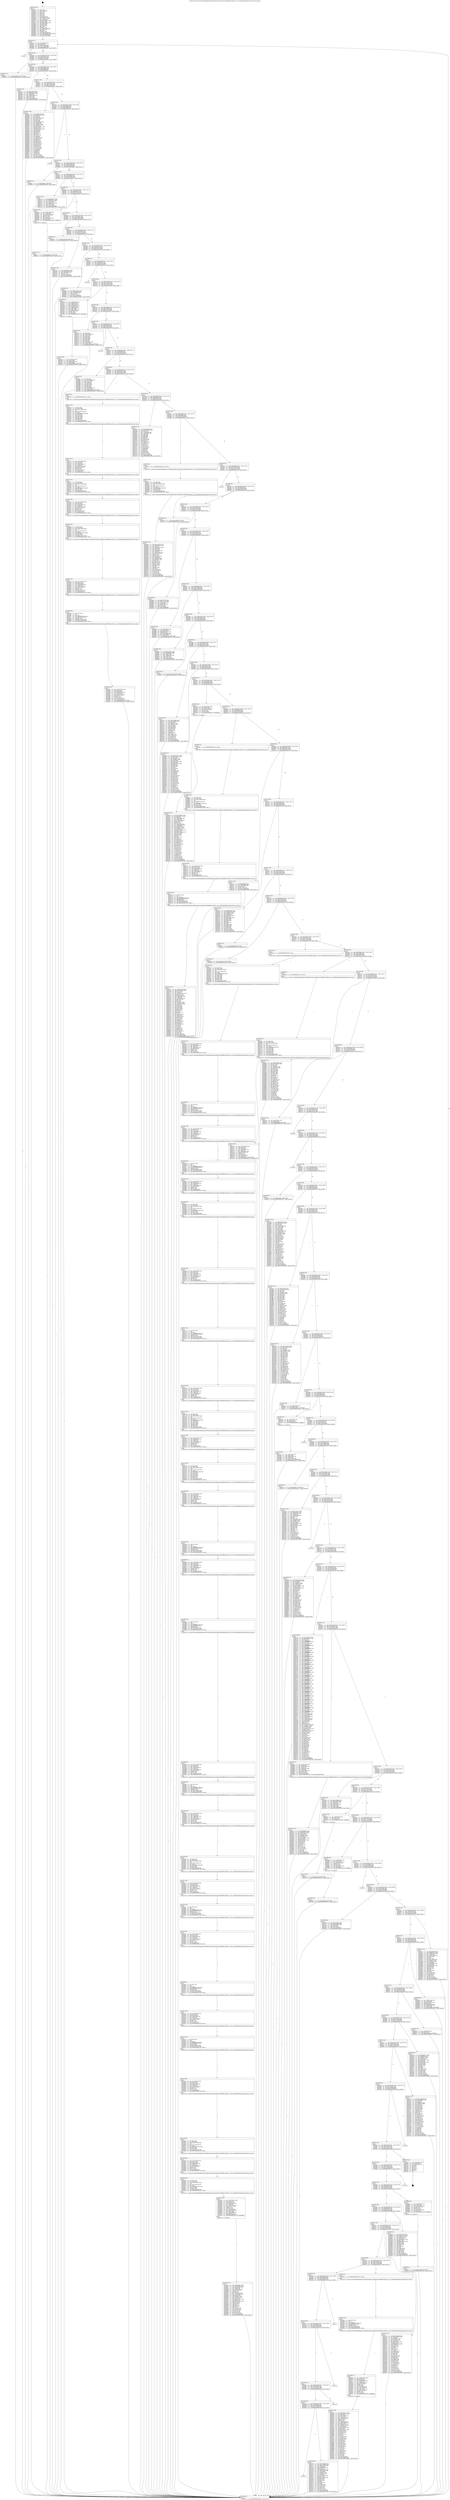 digraph "0x402850" {
  label = "0x402850 (/mnt/c/Users/mathe/Desktop/tcc/POCII/binaries/extr_linuxdriversvideofbdevsisinit301.c_SiS_CalcPanelLinkTiming_Final-ollvm.out::main(0))"
  labelloc = "t"
  node[shape=record]

  Entry [label="",width=0.3,height=0.3,shape=circle,fillcolor=black,style=filled]
  "0x4028c4" [label="{
     0x4028c4 [32]\l
     | [instrs]\l
     &nbsp;&nbsp;0x4028c4 \<+6\>: mov -0xd0(%rbp),%eax\l
     &nbsp;&nbsp;0x4028ca \<+2\>: mov %eax,%ecx\l
     &nbsp;&nbsp;0x4028cc \<+6\>: sub $0x81c3fb16,%ecx\l
     &nbsp;&nbsp;0x4028d2 \<+6\>: mov %eax,-0xe4(%rbp)\l
     &nbsp;&nbsp;0x4028d8 \<+6\>: mov %ecx,-0xe8(%rbp)\l
     &nbsp;&nbsp;0x4028de \<+6\>: je 0000000000404c57 \<main+0x2407\>\l
  }"]
  "0x404c57" [label="{
     0x404c57\l
  }", style=dashed]
  "0x4028e4" [label="{
     0x4028e4 [28]\l
     | [instrs]\l
     &nbsp;&nbsp;0x4028e4 \<+5\>: jmp 00000000004028e9 \<main+0x99\>\l
     &nbsp;&nbsp;0x4028e9 \<+6\>: mov -0xe4(%rbp),%eax\l
     &nbsp;&nbsp;0x4028ef \<+5\>: sub $0x845479c9,%eax\l
     &nbsp;&nbsp;0x4028f4 \<+6\>: mov %eax,-0xec(%rbp)\l
     &nbsp;&nbsp;0x4028fa \<+6\>: je 000000000040463a \<main+0x1dea\>\l
  }"]
  Exit [label="",width=0.3,height=0.3,shape=circle,fillcolor=black,style=filled,peripheries=2]
  "0x40463a" [label="{
     0x40463a [15]\l
     | [instrs]\l
     &nbsp;&nbsp;0x40463a \<+10\>: movl $0x1db15197,-0xd0(%rbp)\l
     &nbsp;&nbsp;0x404644 \<+5\>: jmp 0000000000405652 \<main+0x2e02\>\l
  }"]
  "0x402900" [label="{
     0x402900 [28]\l
     | [instrs]\l
     &nbsp;&nbsp;0x402900 \<+5\>: jmp 0000000000402905 \<main+0xb5\>\l
     &nbsp;&nbsp;0x402905 \<+6\>: mov -0xe4(%rbp),%eax\l
     &nbsp;&nbsp;0x40290b \<+5\>: sub $0x86e6bffa,%eax\l
     &nbsp;&nbsp;0x402910 \<+6\>: mov %eax,-0xf0(%rbp)\l
     &nbsp;&nbsp;0x402916 \<+6\>: je 0000000000404a2c \<main+0x21dc\>\l
  }"]
  "0x404c48" [label="{
     0x404c48 [15]\l
     | [instrs]\l
     &nbsp;&nbsp;0x404c48 \<+10\>: movl $0x612ae93,-0xd0(%rbp)\l
     &nbsp;&nbsp;0x404c52 \<+5\>: jmp 0000000000405652 \<main+0x2e02\>\l
  }"]
  "0x404a2c" [label="{
     0x404a2c [39]\l
     | [instrs]\l
     &nbsp;&nbsp;0x404a2c \<+5\>: mov $0x428d013f,%eax\l
     &nbsp;&nbsp;0x404a31 \<+5\>: mov $0xa64f947c,%ecx\l
     &nbsp;&nbsp;0x404a36 \<+4\>: mov -0x48(%rbp),%rdx\l
     &nbsp;&nbsp;0x404a3a \<+2\>: mov (%rdx),%esi\l
     &nbsp;&nbsp;0x404a3c \<+7\>: mov -0x98(%rbp),%rdx\l
     &nbsp;&nbsp;0x404a43 \<+2\>: cmp (%rdx),%esi\l
     &nbsp;&nbsp;0x404a45 \<+3\>: cmovl %ecx,%eax\l
     &nbsp;&nbsp;0x404a48 \<+6\>: mov %eax,-0xd0(%rbp)\l
     &nbsp;&nbsp;0x404a4e \<+5\>: jmp 0000000000405652 \<main+0x2e02\>\l
  }"]
  "0x40291c" [label="{
     0x40291c [28]\l
     | [instrs]\l
     &nbsp;&nbsp;0x40291c \<+5\>: jmp 0000000000402921 \<main+0xd1\>\l
     &nbsp;&nbsp;0x402921 \<+6\>: mov -0xe4(%rbp),%eax\l
     &nbsp;&nbsp;0x402927 \<+5\>: sub $0x8713ec7b,%eax\l
     &nbsp;&nbsp;0x40292c \<+6\>: mov %eax,-0xf4(%rbp)\l
     &nbsp;&nbsp;0x402932 \<+6\>: je 0000000000404ae1 \<main+0x2291\>\l
  }"]
  "0x404bfd" [label="{
     0x404bfd [15]\l
     | [instrs]\l
     &nbsp;&nbsp;0x404bfd \<+10\>: movl $0xb2c74d98,-0xd0(%rbp)\l
     &nbsp;&nbsp;0x404c07 \<+5\>: jmp 0000000000405652 \<main+0x2e02\>\l
  }"]
  "0x404ae1" [label="{
     0x404ae1 [169]\l
     | [instrs]\l
     &nbsp;&nbsp;0x404ae1 \<+5\>: mov $0xce6a7f4,%eax\l
     &nbsp;&nbsp;0x404ae6 \<+5\>: mov $0x8e0193ab,%ecx\l
     &nbsp;&nbsp;0x404aeb \<+2\>: mov $0x1,%dl\l
     &nbsp;&nbsp;0x404aed \<+2\>: xor %esi,%esi\l
     &nbsp;&nbsp;0x404aef \<+4\>: mov -0x48(%rbp),%rdi\l
     &nbsp;&nbsp;0x404af3 \<+3\>: mov (%rdi),%r8d\l
     &nbsp;&nbsp;0x404af6 \<+3\>: sub $0x1,%esi\l
     &nbsp;&nbsp;0x404af9 \<+3\>: sub %esi,%r8d\l
     &nbsp;&nbsp;0x404afc \<+4\>: mov -0x48(%rbp),%rdi\l
     &nbsp;&nbsp;0x404b00 \<+3\>: mov %r8d,(%rdi)\l
     &nbsp;&nbsp;0x404b03 \<+7\>: mov 0x408074,%esi\l
     &nbsp;&nbsp;0x404b0a \<+8\>: mov 0x40805c,%r8d\l
     &nbsp;&nbsp;0x404b12 \<+3\>: mov %esi,%r9d\l
     &nbsp;&nbsp;0x404b15 \<+7\>: add $0x43a31a65,%r9d\l
     &nbsp;&nbsp;0x404b1c \<+4\>: sub $0x1,%r9d\l
     &nbsp;&nbsp;0x404b20 \<+7\>: sub $0x43a31a65,%r9d\l
     &nbsp;&nbsp;0x404b27 \<+4\>: imul %r9d,%esi\l
     &nbsp;&nbsp;0x404b2b \<+3\>: and $0x1,%esi\l
     &nbsp;&nbsp;0x404b2e \<+3\>: cmp $0x0,%esi\l
     &nbsp;&nbsp;0x404b31 \<+4\>: sete %r10b\l
     &nbsp;&nbsp;0x404b35 \<+4\>: cmp $0xa,%r8d\l
     &nbsp;&nbsp;0x404b39 \<+4\>: setl %r11b\l
     &nbsp;&nbsp;0x404b3d \<+3\>: mov %r10b,%bl\l
     &nbsp;&nbsp;0x404b40 \<+3\>: xor $0xff,%bl\l
     &nbsp;&nbsp;0x404b43 \<+3\>: mov %r11b,%r14b\l
     &nbsp;&nbsp;0x404b46 \<+4\>: xor $0xff,%r14b\l
     &nbsp;&nbsp;0x404b4a \<+3\>: xor $0x0,%dl\l
     &nbsp;&nbsp;0x404b4d \<+3\>: mov %bl,%r15b\l
     &nbsp;&nbsp;0x404b50 \<+4\>: and $0x0,%r15b\l
     &nbsp;&nbsp;0x404b54 \<+3\>: and %dl,%r10b\l
     &nbsp;&nbsp;0x404b57 \<+3\>: mov %r14b,%r12b\l
     &nbsp;&nbsp;0x404b5a \<+4\>: and $0x0,%r12b\l
     &nbsp;&nbsp;0x404b5e \<+3\>: and %dl,%r11b\l
     &nbsp;&nbsp;0x404b61 \<+3\>: or %r10b,%r15b\l
     &nbsp;&nbsp;0x404b64 \<+3\>: or %r11b,%r12b\l
     &nbsp;&nbsp;0x404b67 \<+3\>: xor %r12b,%r15b\l
     &nbsp;&nbsp;0x404b6a \<+3\>: or %r14b,%bl\l
     &nbsp;&nbsp;0x404b6d \<+3\>: xor $0xff,%bl\l
     &nbsp;&nbsp;0x404b70 \<+3\>: or $0x0,%dl\l
     &nbsp;&nbsp;0x404b73 \<+2\>: and %dl,%bl\l
     &nbsp;&nbsp;0x404b75 \<+3\>: or %bl,%r15b\l
     &nbsp;&nbsp;0x404b78 \<+4\>: test $0x1,%r15b\l
     &nbsp;&nbsp;0x404b7c \<+3\>: cmovne %ecx,%eax\l
     &nbsp;&nbsp;0x404b7f \<+6\>: mov %eax,-0xd0(%rbp)\l
     &nbsp;&nbsp;0x404b85 \<+5\>: jmp 0000000000405652 \<main+0x2e02\>\l
  }"]
  "0x402938" [label="{
     0x402938 [28]\l
     | [instrs]\l
     &nbsp;&nbsp;0x402938 \<+5\>: jmp 000000000040293d \<main+0xed\>\l
     &nbsp;&nbsp;0x40293d \<+6\>: mov -0xe4(%rbp),%eax\l
     &nbsp;&nbsp;0x402943 \<+5\>: sub $0x8a4db64e,%eax\l
     &nbsp;&nbsp;0x402948 \<+6\>: mov %eax,-0xf8(%rbp)\l
     &nbsp;&nbsp;0x40294e \<+6\>: je 0000000000404cae \<main+0x245e\>\l
  }"]
  "0x404a77" [label="{
     0x404a77 [15]\l
     | [instrs]\l
     &nbsp;&nbsp;0x404a77 \<+10\>: movl $0x5f868787,-0xd0(%rbp)\l
     &nbsp;&nbsp;0x404a81 \<+5\>: jmp 0000000000405652 \<main+0x2e02\>\l
  }"]
  "0x404cae" [label="{
     0x404cae\l
  }", style=dashed]
  "0x402954" [label="{
     0x402954 [28]\l
     | [instrs]\l
     &nbsp;&nbsp;0x402954 \<+5\>: jmp 0000000000402959 \<main+0x109\>\l
     &nbsp;&nbsp;0x402959 \<+6\>: mov -0xe4(%rbp),%eax\l
     &nbsp;&nbsp;0x40295f \<+5\>: sub $0x8e0193ab,%eax\l
     &nbsp;&nbsp;0x402964 \<+6\>: mov %eax,-0xfc(%rbp)\l
     &nbsp;&nbsp;0x40296a \<+6\>: je 0000000000404b8a \<main+0x233a\>\l
  }"]
  "0x4049da" [label="{
     0x4049da [15]\l
     | [instrs]\l
     &nbsp;&nbsp;0x4049da \<+10\>: movl $0xcec4adf2,-0xd0(%rbp)\l
     &nbsp;&nbsp;0x4049e4 \<+5\>: jmp 0000000000405652 \<main+0x2e02\>\l
  }"]
  "0x404b8a" [label="{
     0x404b8a [15]\l
     | [instrs]\l
     &nbsp;&nbsp;0x404b8a \<+10\>: movl $0x86e6bffa,-0xd0(%rbp)\l
     &nbsp;&nbsp;0x404b94 \<+5\>: jmp 0000000000405652 \<main+0x2e02\>\l
  }"]
  "0x402970" [label="{
     0x402970 [28]\l
     | [instrs]\l
     &nbsp;&nbsp;0x402970 \<+5\>: jmp 0000000000402975 \<main+0x125\>\l
     &nbsp;&nbsp;0x402975 \<+6\>: mov -0xe4(%rbp),%eax\l
     &nbsp;&nbsp;0x40297b \<+5\>: sub $0xa64c9998,%eax\l
     &nbsp;&nbsp;0x402980 \<+6\>: mov %eax,-0x100(%rbp)\l
     &nbsp;&nbsp;0x402986 \<+6\>: je 0000000000403c15 \<main+0x13c5\>\l
  }"]
  "0x404915" [label="{
     0x404915 [107]\l
     | [instrs]\l
     &nbsp;&nbsp;0x404915 \<+5\>: mov $0x6b49e988,%ecx\l
     &nbsp;&nbsp;0x40491a \<+5\>: mov $0xa9a59031,%edx\l
     &nbsp;&nbsp;0x40491f \<+4\>: mov -0x50(%rbp),%rax\l
     &nbsp;&nbsp;0x404923 \<+6\>: movl $0x0,(%rax)\l
     &nbsp;&nbsp;0x404929 \<+7\>: mov 0x408074,%esi\l
     &nbsp;&nbsp;0x404930 \<+8\>: mov 0x40805c,%r8d\l
     &nbsp;&nbsp;0x404938 \<+3\>: mov %esi,%r9d\l
     &nbsp;&nbsp;0x40493b \<+7\>: sub $0x57bd29f7,%r9d\l
     &nbsp;&nbsp;0x404942 \<+4\>: sub $0x1,%r9d\l
     &nbsp;&nbsp;0x404946 \<+7\>: add $0x57bd29f7,%r9d\l
     &nbsp;&nbsp;0x40494d \<+4\>: imul %r9d,%esi\l
     &nbsp;&nbsp;0x404951 \<+3\>: and $0x1,%esi\l
     &nbsp;&nbsp;0x404954 \<+3\>: cmp $0x0,%esi\l
     &nbsp;&nbsp;0x404957 \<+4\>: sete %r10b\l
     &nbsp;&nbsp;0x40495b \<+4\>: cmp $0xa,%r8d\l
     &nbsp;&nbsp;0x40495f \<+4\>: setl %r11b\l
     &nbsp;&nbsp;0x404963 \<+3\>: mov %r10b,%bl\l
     &nbsp;&nbsp;0x404966 \<+3\>: and %r11b,%bl\l
     &nbsp;&nbsp;0x404969 \<+3\>: xor %r11b,%r10b\l
     &nbsp;&nbsp;0x40496c \<+3\>: or %r10b,%bl\l
     &nbsp;&nbsp;0x40496f \<+3\>: test $0x1,%bl\l
     &nbsp;&nbsp;0x404972 \<+3\>: cmovne %edx,%ecx\l
     &nbsp;&nbsp;0x404975 \<+6\>: mov %ecx,-0xd0(%rbp)\l
     &nbsp;&nbsp;0x40497b \<+5\>: jmp 0000000000405652 \<main+0x2e02\>\l
  }"]
  "0x403c15" [label="{
     0x403c15 [36]\l
     | [instrs]\l
     &nbsp;&nbsp;0x403c15 \<+5\>: mov $0xd4dda387,%eax\l
     &nbsp;&nbsp;0x403c1a \<+5\>: mov $0xbb5bb2a7,%ecx\l
     &nbsp;&nbsp;0x403c1f \<+4\>: mov -0x78(%rbp),%rdx\l
     &nbsp;&nbsp;0x403c23 \<+2\>: mov (%rdx),%esi\l
     &nbsp;&nbsp;0x403c25 \<+4\>: mov -0x80(%rbp),%rdx\l
     &nbsp;&nbsp;0x403c29 \<+2\>: cmp (%rdx),%esi\l
     &nbsp;&nbsp;0x403c2b \<+3\>: cmovl %ecx,%eax\l
     &nbsp;&nbsp;0x403c2e \<+6\>: mov %eax,-0xd0(%rbp)\l
     &nbsp;&nbsp;0x403c34 \<+5\>: jmp 0000000000405652 \<main+0x2e02\>\l
  }"]
  "0x40298c" [label="{
     0x40298c [28]\l
     | [instrs]\l
     &nbsp;&nbsp;0x40298c \<+5\>: jmp 0000000000402991 \<main+0x141\>\l
     &nbsp;&nbsp;0x402991 \<+6\>: mov -0xe4(%rbp),%eax\l
     &nbsp;&nbsp;0x402997 \<+5\>: sub $0xa64f947c,%eax\l
     &nbsp;&nbsp;0x40299c \<+6\>: mov %eax,-0x104(%rbp)\l
     &nbsp;&nbsp;0x4029a2 \<+6\>: je 0000000000404a53 \<main+0x2203\>\l
  }"]
  "0x404765" [label="{
     0x404765 [181]\l
     | [instrs]\l
     &nbsp;&nbsp;0x404765 \<+5\>: mov $0x5c301de4,%ecx\l
     &nbsp;&nbsp;0x40476a \<+5\>: mov $0xdb0caae6,%edx\l
     &nbsp;&nbsp;0x40476f \<+3\>: mov $0x1,%r10b\l
     &nbsp;&nbsp;0x404772 \<+2\>: xor %esi,%esi\l
     &nbsp;&nbsp;0x404774 \<+7\>: mov -0x2a0(%rbp),%r11d\l
     &nbsp;&nbsp;0x40477b \<+4\>: imul %eax,%r11d\l
     &nbsp;&nbsp;0x40477f \<+3\>: movslq %r11d,%rdi\l
     &nbsp;&nbsp;0x404782 \<+7\>: mov -0x90(%rbp),%r8\l
     &nbsp;&nbsp;0x404789 \<+3\>: mov (%r8),%r8\l
     &nbsp;&nbsp;0x40478c \<+7\>: mov -0x88(%rbp),%r9\l
     &nbsp;&nbsp;0x404793 \<+3\>: movslq (%r9),%r9\l
     &nbsp;&nbsp;0x404796 \<+4\>: shl $0x7,%r9\l
     &nbsp;&nbsp;0x40479a \<+3\>: add %r9,%r8\l
     &nbsp;&nbsp;0x40479d \<+4\>: mov %rdi,0x78(%r8)\l
     &nbsp;&nbsp;0x4047a1 \<+7\>: mov 0x408074,%eax\l
     &nbsp;&nbsp;0x4047a8 \<+8\>: mov 0x40805c,%r11d\l
     &nbsp;&nbsp;0x4047b0 \<+3\>: sub $0x1,%esi\l
     &nbsp;&nbsp;0x4047b3 \<+2\>: mov %eax,%ebx\l
     &nbsp;&nbsp;0x4047b5 \<+2\>: add %esi,%ebx\l
     &nbsp;&nbsp;0x4047b7 \<+3\>: imul %ebx,%eax\l
     &nbsp;&nbsp;0x4047ba \<+3\>: and $0x1,%eax\l
     &nbsp;&nbsp;0x4047bd \<+3\>: cmp $0x0,%eax\l
     &nbsp;&nbsp;0x4047c0 \<+4\>: sete %r14b\l
     &nbsp;&nbsp;0x4047c4 \<+4\>: cmp $0xa,%r11d\l
     &nbsp;&nbsp;0x4047c8 \<+4\>: setl %r15b\l
     &nbsp;&nbsp;0x4047cc \<+3\>: mov %r14b,%r12b\l
     &nbsp;&nbsp;0x4047cf \<+4\>: xor $0xff,%r12b\l
     &nbsp;&nbsp;0x4047d3 \<+3\>: mov %r15b,%r13b\l
     &nbsp;&nbsp;0x4047d6 \<+4\>: xor $0xff,%r13b\l
     &nbsp;&nbsp;0x4047da \<+4\>: xor $0x1,%r10b\l
     &nbsp;&nbsp;0x4047de \<+3\>: mov %r12b,%al\l
     &nbsp;&nbsp;0x4047e1 \<+2\>: and $0xff,%al\l
     &nbsp;&nbsp;0x4047e3 \<+3\>: and %r10b,%r14b\l
     &nbsp;&nbsp;0x4047e6 \<+3\>: mov %r13b,%sil\l
     &nbsp;&nbsp;0x4047e9 \<+4\>: and $0xff,%sil\l
     &nbsp;&nbsp;0x4047ed \<+3\>: and %r10b,%r15b\l
     &nbsp;&nbsp;0x4047f0 \<+3\>: or %r14b,%al\l
     &nbsp;&nbsp;0x4047f3 \<+3\>: or %r15b,%sil\l
     &nbsp;&nbsp;0x4047f6 \<+3\>: xor %sil,%al\l
     &nbsp;&nbsp;0x4047f9 \<+3\>: or %r13b,%r12b\l
     &nbsp;&nbsp;0x4047fc \<+4\>: xor $0xff,%r12b\l
     &nbsp;&nbsp;0x404800 \<+4\>: or $0x1,%r10b\l
     &nbsp;&nbsp;0x404804 \<+3\>: and %r10b,%r12b\l
     &nbsp;&nbsp;0x404807 \<+3\>: or %r12b,%al\l
     &nbsp;&nbsp;0x40480a \<+2\>: test $0x1,%al\l
     &nbsp;&nbsp;0x40480c \<+3\>: cmovne %edx,%ecx\l
     &nbsp;&nbsp;0x40480f \<+6\>: mov %ecx,-0xd0(%rbp)\l
     &nbsp;&nbsp;0x404815 \<+5\>: jmp 0000000000405652 \<main+0x2e02\>\l
  }"]
  "0x404a53" [label="{
     0x404a53 [36]\l
     | [instrs]\l
     &nbsp;&nbsp;0x404a53 \<+7\>: mov -0x90(%rbp),%rax\l
     &nbsp;&nbsp;0x404a5a \<+3\>: mov (%rax),%rax\l
     &nbsp;&nbsp;0x404a5d \<+4\>: mov -0x48(%rbp),%rcx\l
     &nbsp;&nbsp;0x404a61 \<+3\>: movslq (%rcx),%rcx\l
     &nbsp;&nbsp;0x404a64 \<+4\>: shl $0x7,%rcx\l
     &nbsp;&nbsp;0x404a68 \<+3\>: add %rcx,%rax\l
     &nbsp;&nbsp;0x404a6b \<+4\>: mov 0x60(%rax),%rax\l
     &nbsp;&nbsp;0x404a6f \<+3\>: mov %rax,%rdi\l
     &nbsp;&nbsp;0x404a72 \<+5\>: call 0000000000401030 \<free@plt\>\l
     | [calls]\l
     &nbsp;&nbsp;0x401030 \{1\} (unknown)\l
  }"]
  "0x4029a8" [label="{
     0x4029a8 [28]\l
     | [instrs]\l
     &nbsp;&nbsp;0x4029a8 \<+5\>: jmp 00000000004029ad \<main+0x15d\>\l
     &nbsp;&nbsp;0x4029ad \<+6\>: mov -0xe4(%rbp),%eax\l
     &nbsp;&nbsp;0x4029b3 \<+5\>: sub $0xa9a59031,%eax\l
     &nbsp;&nbsp;0x4029b8 \<+6\>: mov %eax,-0x108(%rbp)\l
     &nbsp;&nbsp;0x4029be \<+6\>: je 0000000000404980 \<main+0x2130\>\l
  }"]
  "0x40473d" [label="{
     0x40473d [40]\l
     | [instrs]\l
     &nbsp;&nbsp;0x40473d \<+5\>: mov $0x2,%ecx\l
     &nbsp;&nbsp;0x404742 \<+1\>: cltd\l
     &nbsp;&nbsp;0x404743 \<+2\>: idiv %ecx\l
     &nbsp;&nbsp;0x404745 \<+6\>: imul $0xfffffffe,%edx,%ecx\l
     &nbsp;&nbsp;0x40474b \<+6\>: add $0xde46f36e,%ecx\l
     &nbsp;&nbsp;0x404751 \<+3\>: add $0x1,%ecx\l
     &nbsp;&nbsp;0x404754 \<+6\>: sub $0xde46f36e,%ecx\l
     &nbsp;&nbsp;0x40475a \<+6\>: mov %ecx,-0x2a0(%rbp)\l
     &nbsp;&nbsp;0x404760 \<+5\>: call 0000000000401160 \<next_i\>\l
     | [calls]\l
     &nbsp;&nbsp;0x401160 \{1\} (/mnt/c/Users/mathe/Desktop/tcc/POCII/binaries/extr_linuxdriversvideofbdevsisinit301.c_SiS_CalcPanelLinkTiming_Final-ollvm.out::next_i)\l
  }"]
  "0x404980" [label="{
     0x404980 [15]\l
     | [instrs]\l
     &nbsp;&nbsp;0x404980 \<+10\>: movl $0xc2f510f6,-0xd0(%rbp)\l
     &nbsp;&nbsp;0x40498a \<+5\>: jmp 0000000000405652 \<main+0x2e02\>\l
  }"]
  "0x4029c4" [label="{
     0x4029c4 [28]\l
     | [instrs]\l
     &nbsp;&nbsp;0x4029c4 \<+5\>: jmp 00000000004029c9 \<main+0x179\>\l
     &nbsp;&nbsp;0x4029c9 \<+6\>: mov -0xe4(%rbp),%eax\l
     &nbsp;&nbsp;0x4029cf \<+5\>: sub $0xaa40f2fc,%eax\l
     &nbsp;&nbsp;0x4029d4 \<+6\>: mov %eax,-0x10c(%rbp)\l
     &nbsp;&nbsp;0x4029da \<+6\>: je 0000000000403531 \<main+0xce1\>\l
  }"]
  "0x40470d" [label="{
     0x40470d [48]\l
     | [instrs]\l
     &nbsp;&nbsp;0x40470d \<+6\>: mov -0x29c(%rbp),%ecx\l
     &nbsp;&nbsp;0x404713 \<+3\>: imul %eax,%ecx\l
     &nbsp;&nbsp;0x404716 \<+3\>: movslq %ecx,%rdi\l
     &nbsp;&nbsp;0x404719 \<+7\>: mov -0x90(%rbp),%r8\l
     &nbsp;&nbsp;0x404720 \<+3\>: mov (%r8),%r8\l
     &nbsp;&nbsp;0x404723 \<+7\>: mov -0x88(%rbp),%r9\l
     &nbsp;&nbsp;0x40472a \<+3\>: movslq (%r9),%r9\l
     &nbsp;&nbsp;0x40472d \<+4\>: shl $0x7,%r9\l
     &nbsp;&nbsp;0x404731 \<+3\>: add %r9,%r8\l
     &nbsp;&nbsp;0x404734 \<+4\>: mov %rdi,0x70(%r8)\l
     &nbsp;&nbsp;0x404738 \<+5\>: call 0000000000401160 \<next_i\>\l
     | [calls]\l
     &nbsp;&nbsp;0x401160 \{1\} (/mnt/c/Users/mathe/Desktop/tcc/POCII/binaries/extr_linuxdriversvideofbdevsisinit301.c_SiS_CalcPanelLinkTiming_Final-ollvm.out::next_i)\l
  }"]
  "0x403531" [label="{
     0x403531 [30]\l
     | [instrs]\l
     &nbsp;&nbsp;0x403531 \<+5\>: mov $0xe2e81e16,%eax\l
     &nbsp;&nbsp;0x403536 \<+5\>: mov $0xd835f995,%ecx\l
     &nbsp;&nbsp;0x40353b \<+3\>: mov -0x2a(%rbp),%dl\l
     &nbsp;&nbsp;0x40353e \<+3\>: test $0x1,%dl\l
     &nbsp;&nbsp;0x403541 \<+3\>: cmovne %ecx,%eax\l
     &nbsp;&nbsp;0x403544 \<+6\>: mov %eax,-0xd0(%rbp)\l
     &nbsp;&nbsp;0x40354a \<+5\>: jmp 0000000000405652 \<main+0x2e02\>\l
  }"]
  "0x4029e0" [label="{
     0x4029e0 [28]\l
     | [instrs]\l
     &nbsp;&nbsp;0x4029e0 \<+5\>: jmp 00000000004029e5 \<main+0x195\>\l
     &nbsp;&nbsp;0x4029e5 \<+6\>: mov -0xe4(%rbp),%eax\l
     &nbsp;&nbsp;0x4029eb \<+5\>: sub $0xad821a76,%eax\l
     &nbsp;&nbsp;0x4029f0 \<+6\>: mov %eax,-0x110(%rbp)\l
     &nbsp;&nbsp;0x4029f6 \<+6\>: je 00000000004040d1 \<main+0x1881\>\l
  }"]
  "0x4046e1" [label="{
     0x4046e1 [44]\l
     | [instrs]\l
     &nbsp;&nbsp;0x4046e1 \<+2\>: xor %ecx,%ecx\l
     &nbsp;&nbsp;0x4046e3 \<+5\>: mov $0x2,%edx\l
     &nbsp;&nbsp;0x4046e8 \<+6\>: mov %edx,-0x298(%rbp)\l
     &nbsp;&nbsp;0x4046ee \<+1\>: cltd\l
     &nbsp;&nbsp;0x4046ef \<+6\>: mov -0x298(%rbp),%esi\l
     &nbsp;&nbsp;0x4046f5 \<+2\>: idiv %esi\l
     &nbsp;&nbsp;0x4046f7 \<+6\>: imul $0xfffffffe,%edx,%edx\l
     &nbsp;&nbsp;0x4046fd \<+3\>: sub $0x1,%ecx\l
     &nbsp;&nbsp;0x404700 \<+2\>: sub %ecx,%edx\l
     &nbsp;&nbsp;0x404702 \<+6\>: mov %edx,-0x29c(%rbp)\l
     &nbsp;&nbsp;0x404708 \<+5\>: call 0000000000401160 \<next_i\>\l
     | [calls]\l
     &nbsp;&nbsp;0x401160 \{1\} (/mnt/c/Users/mathe/Desktop/tcc/POCII/binaries/extr_linuxdriversvideofbdevsisinit301.c_SiS_CalcPanelLinkTiming_Final-ollvm.out::next_i)\l
  }"]
  "0x4040d1" [label="{
     0x4040d1 [30]\l
     | [instrs]\l
     &nbsp;&nbsp;0x4040d1 \<+5\>: mov $0x4c013953,%eax\l
     &nbsp;&nbsp;0x4040d6 \<+5\>: mov $0xe0ce4ffb,%ecx\l
     &nbsp;&nbsp;0x4040db \<+3\>: mov -0x29(%rbp),%dl\l
     &nbsp;&nbsp;0x4040de \<+3\>: test $0x1,%dl\l
     &nbsp;&nbsp;0x4040e1 \<+3\>: cmovne %ecx,%eax\l
     &nbsp;&nbsp;0x4040e4 \<+6\>: mov %eax,-0xd0(%rbp)\l
     &nbsp;&nbsp;0x4040ea \<+5\>: jmp 0000000000405652 \<main+0x2e02\>\l
  }"]
  "0x4029fc" [label="{
     0x4029fc [28]\l
     | [instrs]\l
     &nbsp;&nbsp;0x4029fc \<+5\>: jmp 0000000000402a01 \<main+0x1b1\>\l
     &nbsp;&nbsp;0x402a01 \<+6\>: mov -0xe4(%rbp),%eax\l
     &nbsp;&nbsp;0x402a07 \<+5\>: sub $0xb06b9a43,%eax\l
     &nbsp;&nbsp;0x402a0c \<+6\>: mov %eax,-0x114(%rbp)\l
     &nbsp;&nbsp;0x402a12 \<+6\>: je 0000000000404d1e \<main+0x24ce\>\l
  }"]
  "0x4044a6" [label="{
     0x4044a6 [133]\l
     | [instrs]\l
     &nbsp;&nbsp;0x4044a6 \<+5\>: mov $0xe5187804,%ecx\l
     &nbsp;&nbsp;0x4044ab \<+5\>: mov $0xd2cf3bea,%edx\l
     &nbsp;&nbsp;0x4044b0 \<+2\>: xor %esi,%esi\l
     &nbsp;&nbsp;0x4044b2 \<+6\>: mov -0x294(%rbp),%edi\l
     &nbsp;&nbsp;0x4044b8 \<+3\>: imul %eax,%edi\l
     &nbsp;&nbsp;0x4044bb \<+4\>: mov %di,%r8w\l
     &nbsp;&nbsp;0x4044bf \<+7\>: mov -0x90(%rbp),%r9\l
     &nbsp;&nbsp;0x4044c6 \<+3\>: mov (%r9),%r9\l
     &nbsp;&nbsp;0x4044c9 \<+7\>: mov -0x88(%rbp),%r10\l
     &nbsp;&nbsp;0x4044d0 \<+3\>: movslq (%r10),%r10\l
     &nbsp;&nbsp;0x4044d3 \<+4\>: shl $0x7,%r10\l
     &nbsp;&nbsp;0x4044d7 \<+3\>: add %r10,%r9\l
     &nbsp;&nbsp;0x4044da \<+4\>: mov 0x68(%r9),%r9\l
     &nbsp;&nbsp;0x4044de \<+4\>: mov %r8w,(%r9)\l
     &nbsp;&nbsp;0x4044e2 \<+7\>: mov 0x408074,%eax\l
     &nbsp;&nbsp;0x4044e9 \<+7\>: mov 0x40805c,%edi\l
     &nbsp;&nbsp;0x4044f0 \<+3\>: sub $0x1,%esi\l
     &nbsp;&nbsp;0x4044f3 \<+3\>: mov %eax,%r11d\l
     &nbsp;&nbsp;0x4044f6 \<+3\>: add %esi,%r11d\l
     &nbsp;&nbsp;0x4044f9 \<+4\>: imul %r11d,%eax\l
     &nbsp;&nbsp;0x4044fd \<+3\>: and $0x1,%eax\l
     &nbsp;&nbsp;0x404500 \<+3\>: cmp $0x0,%eax\l
     &nbsp;&nbsp;0x404503 \<+3\>: sete %bl\l
     &nbsp;&nbsp;0x404506 \<+3\>: cmp $0xa,%edi\l
     &nbsp;&nbsp;0x404509 \<+4\>: setl %r14b\l
     &nbsp;&nbsp;0x40450d \<+3\>: mov %bl,%r15b\l
     &nbsp;&nbsp;0x404510 \<+3\>: and %r14b,%r15b\l
     &nbsp;&nbsp;0x404513 \<+3\>: xor %r14b,%bl\l
     &nbsp;&nbsp;0x404516 \<+3\>: or %bl,%r15b\l
     &nbsp;&nbsp;0x404519 \<+4\>: test $0x1,%r15b\l
     &nbsp;&nbsp;0x40451d \<+3\>: cmovne %edx,%ecx\l
     &nbsp;&nbsp;0x404520 \<+6\>: mov %ecx,-0xd0(%rbp)\l
     &nbsp;&nbsp;0x404526 \<+5\>: jmp 0000000000405652 \<main+0x2e02\>\l
  }"]
  "0x404d1e" [label="{
     0x404d1e\l
  }", style=dashed]
  "0x402a18" [label="{
     0x402a18 [28]\l
     | [instrs]\l
     &nbsp;&nbsp;0x402a18 \<+5\>: jmp 0000000000402a1d \<main+0x1cd\>\l
     &nbsp;&nbsp;0x402a1d \<+6\>: mov -0xe4(%rbp),%eax\l
     &nbsp;&nbsp;0x402a23 \<+5\>: sub $0xb2226961,%eax\l
     &nbsp;&nbsp;0x402a28 \<+6\>: mov %eax,-0x118(%rbp)\l
     &nbsp;&nbsp;0x402a2e \<+6\>: je 00000000004033bb \<main+0xb6b\>\l
  }"]
  "0x40447a" [label="{
     0x40447a [44]\l
     | [instrs]\l
     &nbsp;&nbsp;0x40447a \<+2\>: xor %ecx,%ecx\l
     &nbsp;&nbsp;0x40447c \<+5\>: mov $0x2,%edx\l
     &nbsp;&nbsp;0x404481 \<+6\>: mov %edx,-0x290(%rbp)\l
     &nbsp;&nbsp;0x404487 \<+1\>: cltd\l
     &nbsp;&nbsp;0x404488 \<+6\>: mov -0x290(%rbp),%esi\l
     &nbsp;&nbsp;0x40448e \<+2\>: idiv %esi\l
     &nbsp;&nbsp;0x404490 \<+6\>: imul $0xfffffffe,%edx,%edx\l
     &nbsp;&nbsp;0x404496 \<+3\>: sub $0x1,%ecx\l
     &nbsp;&nbsp;0x404499 \<+2\>: sub %ecx,%edx\l
     &nbsp;&nbsp;0x40449b \<+6\>: mov %edx,-0x294(%rbp)\l
     &nbsp;&nbsp;0x4044a1 \<+5\>: call 0000000000401160 \<next_i\>\l
     | [calls]\l
     &nbsp;&nbsp;0x401160 \{1\} (/mnt/c/Users/mathe/Desktop/tcc/POCII/binaries/extr_linuxdriversvideofbdevsisinit301.c_SiS_CalcPanelLinkTiming_Final-ollvm.out::next_i)\l
  }"]
  "0x4033bb" [label="{
     0x4033bb [71]\l
     | [instrs]\l
     &nbsp;&nbsp;0x4033bb \<+7\>: mov -0xb0(%rbp),%rax\l
     &nbsp;&nbsp;0x4033c2 \<+5\>: movw $0x64,(%rax)\l
     &nbsp;&nbsp;0x4033c7 \<+7\>: mov -0xa8(%rbp),%rax\l
     &nbsp;&nbsp;0x4033ce \<+5\>: movw $0x64,(%rax)\l
     &nbsp;&nbsp;0x4033d3 \<+7\>: mov -0xa0(%rbp),%rax\l
     &nbsp;&nbsp;0x4033da \<+5\>: movw $0x64,(%rax)\l
     &nbsp;&nbsp;0x4033df \<+7\>: mov -0x98(%rbp),%rax\l
     &nbsp;&nbsp;0x4033e6 \<+6\>: movl $0x1,(%rax)\l
     &nbsp;&nbsp;0x4033ec \<+7\>: mov -0x98(%rbp),%rax\l
     &nbsp;&nbsp;0x4033f3 \<+3\>: movslq (%rax),%rax\l
     &nbsp;&nbsp;0x4033f6 \<+4\>: shl $0x7,%rax\l
     &nbsp;&nbsp;0x4033fa \<+3\>: mov %rax,%rdi\l
     &nbsp;&nbsp;0x4033fd \<+5\>: call 0000000000401050 \<malloc@plt\>\l
     | [calls]\l
     &nbsp;&nbsp;0x401050 \{1\} (unknown)\l
  }"]
  "0x402a34" [label="{
     0x402a34 [28]\l
     | [instrs]\l
     &nbsp;&nbsp;0x402a34 \<+5\>: jmp 0000000000402a39 \<main+0x1e9\>\l
     &nbsp;&nbsp;0x402a39 \<+6\>: mov -0xe4(%rbp),%eax\l
     &nbsp;&nbsp;0x402a3f \<+5\>: sub $0xb2c74d98,%eax\l
     &nbsp;&nbsp;0x402a44 \<+6\>: mov %eax,-0x11c(%rbp)\l
     &nbsp;&nbsp;0x402a4a \<+6\>: je 0000000000404c0c \<main+0x23bc\>\l
  }"]
  "0x4042ed" [label="{
     0x4042ed [194]\l
     | [instrs]\l
     &nbsp;&nbsp;0x4042ed \<+5\>: mov $0x778a95d1,%ecx\l
     &nbsp;&nbsp;0x4042f2 \<+5\>: mov $0xddd507ce,%edx\l
     &nbsp;&nbsp;0x4042f7 \<+3\>: mov $0x1,%sil\l
     &nbsp;&nbsp;0x4042fa \<+7\>: mov -0x90(%rbp),%rdi\l
     &nbsp;&nbsp;0x404301 \<+3\>: mov (%rdi),%rdi\l
     &nbsp;&nbsp;0x404304 \<+7\>: mov -0x88(%rbp),%r8\l
     &nbsp;&nbsp;0x40430b \<+3\>: movslq (%r8),%r8\l
     &nbsp;&nbsp;0x40430e \<+4\>: shl $0x7,%r8\l
     &nbsp;&nbsp;0x404312 \<+3\>: add %r8,%rdi\l
     &nbsp;&nbsp;0x404315 \<+4\>: mov %rax,0x68(%rdi)\l
     &nbsp;&nbsp;0x404319 \<+4\>: mov -0x58(%rbp),%rax\l
     &nbsp;&nbsp;0x40431d \<+6\>: movl $0x0,(%rax)\l
     &nbsp;&nbsp;0x404323 \<+8\>: mov 0x408074,%r9d\l
     &nbsp;&nbsp;0x40432b \<+8\>: mov 0x40805c,%r10d\l
     &nbsp;&nbsp;0x404333 \<+3\>: mov %r9d,%r11d\l
     &nbsp;&nbsp;0x404336 \<+7\>: sub $0x8437f6b3,%r11d\l
     &nbsp;&nbsp;0x40433d \<+4\>: sub $0x1,%r11d\l
     &nbsp;&nbsp;0x404341 \<+7\>: add $0x8437f6b3,%r11d\l
     &nbsp;&nbsp;0x404348 \<+4\>: imul %r11d,%r9d\l
     &nbsp;&nbsp;0x40434c \<+4\>: and $0x1,%r9d\l
     &nbsp;&nbsp;0x404350 \<+4\>: cmp $0x0,%r9d\l
     &nbsp;&nbsp;0x404354 \<+3\>: sete %bl\l
     &nbsp;&nbsp;0x404357 \<+4\>: cmp $0xa,%r10d\l
     &nbsp;&nbsp;0x40435b \<+4\>: setl %r14b\l
     &nbsp;&nbsp;0x40435f \<+3\>: mov %bl,%r15b\l
     &nbsp;&nbsp;0x404362 \<+4\>: xor $0xff,%r15b\l
     &nbsp;&nbsp;0x404366 \<+3\>: mov %r14b,%r12b\l
     &nbsp;&nbsp;0x404369 \<+4\>: xor $0xff,%r12b\l
     &nbsp;&nbsp;0x40436d \<+4\>: xor $0x0,%sil\l
     &nbsp;&nbsp;0x404371 \<+3\>: mov %r15b,%r13b\l
     &nbsp;&nbsp;0x404374 \<+4\>: and $0x0,%r13b\l
     &nbsp;&nbsp;0x404378 \<+3\>: and %sil,%bl\l
     &nbsp;&nbsp;0x40437b \<+3\>: mov %r12b,%al\l
     &nbsp;&nbsp;0x40437e \<+2\>: and $0x0,%al\l
     &nbsp;&nbsp;0x404380 \<+3\>: and %sil,%r14b\l
     &nbsp;&nbsp;0x404383 \<+3\>: or %bl,%r13b\l
     &nbsp;&nbsp;0x404386 \<+3\>: or %r14b,%al\l
     &nbsp;&nbsp;0x404389 \<+3\>: xor %al,%r13b\l
     &nbsp;&nbsp;0x40438c \<+3\>: or %r12b,%r15b\l
     &nbsp;&nbsp;0x40438f \<+4\>: xor $0xff,%r15b\l
     &nbsp;&nbsp;0x404393 \<+4\>: or $0x0,%sil\l
     &nbsp;&nbsp;0x404397 \<+3\>: and %sil,%r15b\l
     &nbsp;&nbsp;0x40439a \<+3\>: or %r15b,%r13b\l
     &nbsp;&nbsp;0x40439d \<+4\>: test $0x1,%r13b\l
     &nbsp;&nbsp;0x4043a1 \<+3\>: cmovne %edx,%ecx\l
     &nbsp;&nbsp;0x4043a4 \<+6\>: mov %ecx,-0xd0(%rbp)\l
     &nbsp;&nbsp;0x4043aa \<+5\>: jmp 0000000000405652 \<main+0x2e02\>\l
  }"]
  "0x404c0c" [label="{
     0x404c0c [42]\l
     | [instrs]\l
     &nbsp;&nbsp;0x404c0c \<+2\>: xor %eax,%eax\l
     &nbsp;&nbsp;0x404c0e \<+4\>: mov -0x40(%rbp),%rcx\l
     &nbsp;&nbsp;0x404c12 \<+2\>: mov (%rcx),%edx\l
     &nbsp;&nbsp;0x404c14 \<+2\>: mov %eax,%esi\l
     &nbsp;&nbsp;0x404c16 \<+2\>: sub %edx,%esi\l
     &nbsp;&nbsp;0x404c18 \<+2\>: mov %eax,%edx\l
     &nbsp;&nbsp;0x404c1a \<+3\>: sub $0x1,%edx\l
     &nbsp;&nbsp;0x404c1d \<+2\>: add %edx,%esi\l
     &nbsp;&nbsp;0x404c1f \<+2\>: sub %esi,%eax\l
     &nbsp;&nbsp;0x404c21 \<+4\>: mov -0x40(%rbp),%rcx\l
     &nbsp;&nbsp;0x404c25 \<+2\>: mov %eax,(%rcx)\l
     &nbsp;&nbsp;0x404c27 \<+10\>: movl $0xd22c0588,-0xd0(%rbp)\l
     &nbsp;&nbsp;0x404c31 \<+5\>: jmp 0000000000405652 \<main+0x2e02\>\l
  }"]
  "0x402a50" [label="{
     0x402a50 [28]\l
     | [instrs]\l
     &nbsp;&nbsp;0x402a50 \<+5\>: jmp 0000000000402a55 \<main+0x205\>\l
     &nbsp;&nbsp;0x402a55 \<+6\>: mov -0xe4(%rbp),%eax\l
     &nbsp;&nbsp;0x402a5b \<+5\>: sub $0xb3fc608e,%eax\l
     &nbsp;&nbsp;0x402a60 \<+6\>: mov %eax,-0x120(%rbp)\l
     &nbsp;&nbsp;0x402a66 \<+6\>: je 0000000000403345 \<main+0xaf5\>\l
  }"]
  "0x4030c4" [label="{
     0x4030c4\l
  }", style=dashed]
  "0x403345" [label="{
     0x403345\l
  }", style=dashed]
  "0x402a6c" [label="{
     0x402a6c [28]\l
     | [instrs]\l
     &nbsp;&nbsp;0x402a6c \<+5\>: jmp 0000000000402a71 \<main+0x221\>\l
     &nbsp;&nbsp;0x402a71 \<+6\>: mov -0xe4(%rbp),%eax\l
     &nbsp;&nbsp;0x402a77 \<+5\>: sub $0xb90f389d,%eax\l
     &nbsp;&nbsp;0x402a7c \<+6\>: mov %eax,-0x124(%rbp)\l
     &nbsp;&nbsp;0x402a82 \<+6\>: je 0000000000403dcf \<main+0x157f\>\l
  }"]
  "0x4041bd" [label="{
     0x4041bd [123]\l
     | [instrs]\l
     &nbsp;&nbsp;0x4041bd \<+5\>: mov $0x57eb99de,%eax\l
     &nbsp;&nbsp;0x4041c2 \<+5\>: mov $0x1261d8b8,%ecx\l
     &nbsp;&nbsp;0x4041c7 \<+4\>: mov -0x68(%rbp),%rdx\l
     &nbsp;&nbsp;0x4041cb \<+2\>: mov (%rdx),%esi\l
     &nbsp;&nbsp;0x4041cd \<+6\>: add $0xa69d42a9,%esi\l
     &nbsp;&nbsp;0x4041d3 \<+3\>: add $0x1,%esi\l
     &nbsp;&nbsp;0x4041d6 \<+6\>: sub $0xa69d42a9,%esi\l
     &nbsp;&nbsp;0x4041dc \<+4\>: mov -0x68(%rbp),%rdx\l
     &nbsp;&nbsp;0x4041e0 \<+2\>: mov %esi,(%rdx)\l
     &nbsp;&nbsp;0x4041e2 \<+7\>: mov 0x408074,%esi\l
     &nbsp;&nbsp;0x4041e9 \<+7\>: mov 0x40805c,%edi\l
     &nbsp;&nbsp;0x4041f0 \<+3\>: mov %esi,%r8d\l
     &nbsp;&nbsp;0x4041f3 \<+7\>: sub $0x4b7195fa,%r8d\l
     &nbsp;&nbsp;0x4041fa \<+4\>: sub $0x1,%r8d\l
     &nbsp;&nbsp;0x4041fe \<+7\>: add $0x4b7195fa,%r8d\l
     &nbsp;&nbsp;0x404205 \<+4\>: imul %r8d,%esi\l
     &nbsp;&nbsp;0x404209 \<+3\>: and $0x1,%esi\l
     &nbsp;&nbsp;0x40420c \<+3\>: cmp $0x0,%esi\l
     &nbsp;&nbsp;0x40420f \<+4\>: sete %r9b\l
     &nbsp;&nbsp;0x404213 \<+3\>: cmp $0xa,%edi\l
     &nbsp;&nbsp;0x404216 \<+4\>: setl %r10b\l
     &nbsp;&nbsp;0x40421a \<+3\>: mov %r9b,%r11b\l
     &nbsp;&nbsp;0x40421d \<+3\>: and %r10b,%r11b\l
     &nbsp;&nbsp;0x404220 \<+3\>: xor %r10b,%r9b\l
     &nbsp;&nbsp;0x404223 \<+3\>: or %r9b,%r11b\l
     &nbsp;&nbsp;0x404226 \<+4\>: test $0x1,%r11b\l
     &nbsp;&nbsp;0x40422a \<+3\>: cmovne %ecx,%eax\l
     &nbsp;&nbsp;0x40422d \<+6\>: mov %eax,-0xd0(%rbp)\l
     &nbsp;&nbsp;0x404233 \<+5\>: jmp 0000000000405652 \<main+0x2e02\>\l
  }"]
  "0x403dcf" [label="{
     0x403dcf [42]\l
     | [instrs]\l
     &nbsp;&nbsp;0x403dcf \<+2\>: xor %eax,%eax\l
     &nbsp;&nbsp;0x403dd1 \<+4\>: mov -0x78(%rbp),%rcx\l
     &nbsp;&nbsp;0x403dd5 \<+2\>: mov (%rcx),%edx\l
     &nbsp;&nbsp;0x403dd7 \<+2\>: mov %eax,%esi\l
     &nbsp;&nbsp;0x403dd9 \<+2\>: sub %edx,%esi\l
     &nbsp;&nbsp;0x403ddb \<+2\>: mov %eax,%edx\l
     &nbsp;&nbsp;0x403ddd \<+3\>: sub $0x1,%edx\l
     &nbsp;&nbsp;0x403de0 \<+2\>: add %edx,%esi\l
     &nbsp;&nbsp;0x403de2 \<+2\>: sub %esi,%eax\l
     &nbsp;&nbsp;0x403de4 \<+4\>: mov -0x78(%rbp),%rcx\l
     &nbsp;&nbsp;0x403de8 \<+2\>: mov %eax,(%rcx)\l
     &nbsp;&nbsp;0x403dea \<+10\>: movl $0xa64c9998,-0xd0(%rbp)\l
     &nbsp;&nbsp;0x403df4 \<+5\>: jmp 0000000000405652 \<main+0x2e02\>\l
  }"]
  "0x402a88" [label="{
     0x402a88 [28]\l
     | [instrs]\l
     &nbsp;&nbsp;0x402a88 \<+5\>: jmp 0000000000402a8d \<main+0x23d\>\l
     &nbsp;&nbsp;0x402a8d \<+6\>: mov -0xe4(%rbp),%eax\l
     &nbsp;&nbsp;0x402a93 \<+5\>: sub $0xbb5bb2a7,%eax\l
     &nbsp;&nbsp;0x402a98 \<+6\>: mov %eax,-0x128(%rbp)\l
     &nbsp;&nbsp;0x402a9e \<+6\>: je 0000000000403c39 \<main+0x13e9\>\l
  }"]
  "0x4030a8" [label="{
     0x4030a8 [28]\l
     | [instrs]\l
     &nbsp;&nbsp;0x4030a8 \<+5\>: jmp 00000000004030ad \<main+0x85d\>\l
     &nbsp;&nbsp;0x4030ad \<+6\>: mov -0xe4(%rbp),%eax\l
     &nbsp;&nbsp;0x4030b3 \<+5\>: sub $0x7a26fdf3,%eax\l
     &nbsp;&nbsp;0x4030b8 \<+6\>: mov %eax,-0x208(%rbp)\l
     &nbsp;&nbsp;0x4030be \<+6\>: je 00000000004041bd \<main+0x196d\>\l
  }"]
  "0x403c39" [label="{
     0x403c39 [5]\l
     | [instrs]\l
     &nbsp;&nbsp;0x403c39 \<+5\>: call 0000000000401160 \<next_i\>\l
     | [calls]\l
     &nbsp;&nbsp;0x401160 \{1\} (/mnt/c/Users/mathe/Desktop/tcc/POCII/binaries/extr_linuxdriversvideofbdevsisinit301.c_SiS_CalcPanelLinkTiming_Final-ollvm.out::next_i)\l
  }"]
  "0x402aa4" [label="{
     0x402aa4 [28]\l
     | [instrs]\l
     &nbsp;&nbsp;0x402aa4 \<+5\>: jmp 0000000000402aa9 \<main+0x259\>\l
     &nbsp;&nbsp;0x402aa9 \<+6\>: mov -0xe4(%rbp),%eax\l
     &nbsp;&nbsp;0x402aaf \<+5\>: sub $0xbfc8db5e,%eax\l
     &nbsp;&nbsp;0x402ab4 \<+6\>: mov %eax,-0x12c(%rbp)\l
     &nbsp;&nbsp;0x402aba \<+6\>: je 00000000004030ce \<main+0x87e\>\l
  }"]
  "0x405439" [label="{
     0x405439\l
  }", style=dashed]
  "0x4030ce" [label="{
     0x4030ce [106]\l
     | [instrs]\l
     &nbsp;&nbsp;0x4030ce \<+5\>: mov $0x8a4db64e,%eax\l
     &nbsp;&nbsp;0x4030d3 \<+5\>: mov $0x18e2394d,%ecx\l
     &nbsp;&nbsp;0x4030d8 \<+2\>: mov $0x1,%dl\l
     &nbsp;&nbsp;0x4030da \<+7\>: mov -0xca(%rbp),%sil\l
     &nbsp;&nbsp;0x4030e1 \<+7\>: mov -0xc9(%rbp),%dil\l
     &nbsp;&nbsp;0x4030e8 \<+3\>: mov %sil,%r8b\l
     &nbsp;&nbsp;0x4030eb \<+4\>: xor $0xff,%r8b\l
     &nbsp;&nbsp;0x4030ef \<+3\>: mov %dil,%r9b\l
     &nbsp;&nbsp;0x4030f2 \<+4\>: xor $0xff,%r9b\l
     &nbsp;&nbsp;0x4030f6 \<+3\>: xor $0x0,%dl\l
     &nbsp;&nbsp;0x4030f9 \<+3\>: mov %r8b,%r10b\l
     &nbsp;&nbsp;0x4030fc \<+4\>: and $0x0,%r10b\l
     &nbsp;&nbsp;0x403100 \<+3\>: and %dl,%sil\l
     &nbsp;&nbsp;0x403103 \<+3\>: mov %r9b,%r11b\l
     &nbsp;&nbsp;0x403106 \<+4\>: and $0x0,%r11b\l
     &nbsp;&nbsp;0x40310a \<+3\>: and %dl,%dil\l
     &nbsp;&nbsp;0x40310d \<+3\>: or %sil,%r10b\l
     &nbsp;&nbsp;0x403110 \<+3\>: or %dil,%r11b\l
     &nbsp;&nbsp;0x403113 \<+3\>: xor %r11b,%r10b\l
     &nbsp;&nbsp;0x403116 \<+3\>: or %r9b,%r8b\l
     &nbsp;&nbsp;0x403119 \<+4\>: xor $0xff,%r8b\l
     &nbsp;&nbsp;0x40311d \<+3\>: or $0x0,%dl\l
     &nbsp;&nbsp;0x403120 \<+3\>: and %dl,%r8b\l
     &nbsp;&nbsp;0x403123 \<+3\>: or %r8b,%r10b\l
     &nbsp;&nbsp;0x403126 \<+4\>: test $0x1,%r10b\l
     &nbsp;&nbsp;0x40312a \<+3\>: cmovne %ecx,%eax\l
     &nbsp;&nbsp;0x40312d \<+6\>: mov %eax,-0xd0(%rbp)\l
     &nbsp;&nbsp;0x403133 \<+5\>: jmp 0000000000405652 \<main+0x2e02\>\l
  }"]
  "0x402ac0" [label="{
     0x402ac0 [28]\l
     | [instrs]\l
     &nbsp;&nbsp;0x402ac0 \<+5\>: jmp 0000000000402ac5 \<main+0x275\>\l
     &nbsp;&nbsp;0x402ac5 \<+6\>: mov -0xe4(%rbp),%eax\l
     &nbsp;&nbsp;0x402acb \<+5\>: sub $0xc08839b3,%eax\l
     &nbsp;&nbsp;0x402ad0 \<+6\>: mov %eax,-0x130(%rbp)\l
     &nbsp;&nbsp;0x402ad6 \<+6\>: je 0000000000404475 \<main+0x1c25\>\l
  }"]
  "0x405652" [label="{
     0x405652 [5]\l
     | [instrs]\l
     &nbsp;&nbsp;0x405652 \<+5\>: jmp 00000000004028c4 \<main+0x74\>\l
  }"]
  "0x402850" [label="{
     0x402850 [116]\l
     | [instrs]\l
     &nbsp;&nbsp;0x402850 \<+1\>: push %rbp\l
     &nbsp;&nbsp;0x402851 \<+3\>: mov %rsp,%rbp\l
     &nbsp;&nbsp;0x402854 \<+2\>: push %r15\l
     &nbsp;&nbsp;0x402856 \<+2\>: push %r14\l
     &nbsp;&nbsp;0x402858 \<+2\>: push %r13\l
     &nbsp;&nbsp;0x40285a \<+2\>: push %r12\l
     &nbsp;&nbsp;0x40285c \<+1\>: push %rbx\l
     &nbsp;&nbsp;0x40285d \<+7\>: sub $0x318,%rsp\l
     &nbsp;&nbsp;0x402864 \<+7\>: mov 0x408074,%eax\l
     &nbsp;&nbsp;0x40286b \<+7\>: mov 0x40805c,%ecx\l
     &nbsp;&nbsp;0x402872 \<+2\>: mov %eax,%edx\l
     &nbsp;&nbsp;0x402874 \<+6\>: add $0x4cd56833,%edx\l
     &nbsp;&nbsp;0x40287a \<+3\>: sub $0x1,%edx\l
     &nbsp;&nbsp;0x40287d \<+6\>: sub $0x4cd56833,%edx\l
     &nbsp;&nbsp;0x402883 \<+3\>: imul %edx,%eax\l
     &nbsp;&nbsp;0x402886 \<+3\>: and $0x1,%eax\l
     &nbsp;&nbsp;0x402889 \<+3\>: cmp $0x0,%eax\l
     &nbsp;&nbsp;0x40288c \<+4\>: sete %r8b\l
     &nbsp;&nbsp;0x402890 \<+4\>: and $0x1,%r8b\l
     &nbsp;&nbsp;0x402894 \<+7\>: mov %r8b,-0xca(%rbp)\l
     &nbsp;&nbsp;0x40289b \<+3\>: cmp $0xa,%ecx\l
     &nbsp;&nbsp;0x40289e \<+4\>: setl %r8b\l
     &nbsp;&nbsp;0x4028a2 \<+4\>: and $0x1,%r8b\l
     &nbsp;&nbsp;0x4028a6 \<+7\>: mov %r8b,-0xc9(%rbp)\l
     &nbsp;&nbsp;0x4028ad \<+10\>: movl $0xbfc8db5e,-0xd0(%rbp)\l
     &nbsp;&nbsp;0x4028b7 \<+6\>: mov %edi,-0xd4(%rbp)\l
     &nbsp;&nbsp;0x4028bd \<+7\>: mov %rsi,-0xe0(%rbp)\l
  }"]
  "0x40308c" [label="{
     0x40308c [28]\l
     | [instrs]\l
     &nbsp;&nbsp;0x40308c \<+5\>: jmp 0000000000403091 \<main+0x841\>\l
     &nbsp;&nbsp;0x403091 \<+6\>: mov -0xe4(%rbp),%eax\l
     &nbsp;&nbsp;0x403097 \<+5\>: sub $0x778a95d1,%eax\l
     &nbsp;&nbsp;0x40309c \<+6\>: mov %eax,-0x204(%rbp)\l
     &nbsp;&nbsp;0x4030a2 \<+6\>: je 0000000000405439 \<main+0x2be9\>\l
  }"]
  "0x404475" [label="{
     0x404475 [5]\l
     | [instrs]\l
     &nbsp;&nbsp;0x404475 \<+5\>: call 0000000000401160 \<next_i\>\l
     | [calls]\l
     &nbsp;&nbsp;0x401160 \{1\} (/mnt/c/Users/mathe/Desktop/tcc/POCII/binaries/extr_linuxdriversvideofbdevsisinit301.c_SiS_CalcPanelLinkTiming_Final-ollvm.out::next_i)\l
  }"]
  "0x402adc" [label="{
     0x402adc [28]\l
     | [instrs]\l
     &nbsp;&nbsp;0x402adc \<+5\>: jmp 0000000000402ae1 \<main+0x291\>\l
     &nbsp;&nbsp;0x402ae1 \<+6\>: mov -0xe4(%rbp),%eax\l
     &nbsp;&nbsp;0x402ae7 \<+5\>: sub $0xc1b41013,%eax\l
     &nbsp;&nbsp;0x402aec \<+6\>: mov %eax,-0x134(%rbp)\l
     &nbsp;&nbsp;0x402af2 \<+6\>: je 0000000000404cf3 \<main+0x24a3\>\l
  }"]
  "0x4053ea" [label="{
     0x4053ea\l
  }", style=dashed]
  "0x404cf3" [label="{
     0x404cf3\l
  }", style=dashed]
  "0x402af8" [label="{
     0x402af8 [28]\l
     | [instrs]\l
     &nbsp;&nbsp;0x402af8 \<+5\>: jmp 0000000000402afd \<main+0x2ad\>\l
     &nbsp;&nbsp;0x402afd \<+6\>: mov -0xe4(%rbp),%eax\l
     &nbsp;&nbsp;0x402b03 \<+5\>: sub $0xc2bbf916,%eax\l
     &nbsp;&nbsp;0x402b08 \<+6\>: mov %eax,-0x138(%rbp)\l
     &nbsp;&nbsp;0x402b0e \<+6\>: je 0000000000403c06 \<main+0x13b6\>\l
  }"]
  "0x403070" [label="{
     0x403070 [28]\l
     | [instrs]\l
     &nbsp;&nbsp;0x403070 \<+5\>: jmp 0000000000403075 \<main+0x825\>\l
     &nbsp;&nbsp;0x403075 \<+6\>: mov -0xe4(%rbp),%eax\l
     &nbsp;&nbsp;0x40307b \<+5\>: sub $0x6ce0fc60,%eax\l
     &nbsp;&nbsp;0x403080 \<+6\>: mov %eax,-0x200(%rbp)\l
     &nbsp;&nbsp;0x403086 \<+6\>: je 00000000004053ea \<main+0x2b9a\>\l
  }"]
  "0x403c06" [label="{
     0x403c06 [15]\l
     | [instrs]\l
     &nbsp;&nbsp;0x403c06 \<+10\>: movl $0xa64c9998,-0xd0(%rbp)\l
     &nbsp;&nbsp;0x403c10 \<+5\>: jmp 0000000000405652 \<main+0x2e02\>\l
  }"]
  "0x402b14" [label="{
     0x402b14 [28]\l
     | [instrs]\l
     &nbsp;&nbsp;0x402b14 \<+5\>: jmp 0000000000402b19 \<main+0x2c9\>\l
     &nbsp;&nbsp;0x402b19 \<+6\>: mov -0xe4(%rbp),%eax\l
     &nbsp;&nbsp;0x402b1f \<+5\>: sub $0xc2f510f6,%eax\l
     &nbsp;&nbsp;0x402b24 \<+6\>: mov %eax,-0x13c(%rbp)\l
     &nbsp;&nbsp;0x402b2a \<+6\>: je 000000000040498f \<main+0x213f\>\l
  }"]
  "0x4055e1" [label="{
     0x4055e1\l
  }", style=dashed]
  "0x40498f" [label="{
     0x40498f [39]\l
     | [instrs]\l
     &nbsp;&nbsp;0x40498f \<+5\>: mov $0xe44507fd,%eax\l
     &nbsp;&nbsp;0x404994 \<+5\>: mov $0x2711519b,%ecx\l
     &nbsp;&nbsp;0x404999 \<+4\>: mov -0x50(%rbp),%rdx\l
     &nbsp;&nbsp;0x40499d \<+2\>: mov (%rdx),%esi\l
     &nbsp;&nbsp;0x40499f \<+7\>: mov -0x98(%rbp),%rdx\l
     &nbsp;&nbsp;0x4049a6 \<+2\>: cmp (%rdx),%esi\l
     &nbsp;&nbsp;0x4049a8 \<+3\>: cmovl %ecx,%eax\l
     &nbsp;&nbsp;0x4049ab \<+6\>: mov %eax,-0xd0(%rbp)\l
     &nbsp;&nbsp;0x4049b1 \<+5\>: jmp 0000000000405652 \<main+0x2e02\>\l
  }"]
  "0x402b30" [label="{
     0x402b30 [28]\l
     | [instrs]\l
     &nbsp;&nbsp;0x402b30 \<+5\>: jmp 0000000000402b35 \<main+0x2e5\>\l
     &nbsp;&nbsp;0x402b35 \<+6\>: mov -0xe4(%rbp),%eax\l
     &nbsp;&nbsp;0x402b3b \<+5\>: sub $0xcec4adf2,%eax\l
     &nbsp;&nbsp;0x402b40 \<+6\>: mov %eax,-0x140(%rbp)\l
     &nbsp;&nbsp;0x402b46 \<+6\>: je 00000000004049e9 \<main+0x2199\>\l
  }"]
  "0x404128" [label="{
     0x404128 [63]\l
     | [instrs]\l
     &nbsp;&nbsp;0x404128 \<+6\>: mov -0x28c(%rbp),%ecx\l
     &nbsp;&nbsp;0x40412e \<+3\>: imul %eax,%ecx\l
     &nbsp;&nbsp;0x404131 \<+4\>: mov %cx,%r8w\l
     &nbsp;&nbsp;0x404135 \<+7\>: mov -0x90(%rbp),%r9\l
     &nbsp;&nbsp;0x40413c \<+3\>: mov (%r9),%r9\l
     &nbsp;&nbsp;0x40413f \<+7\>: mov -0x88(%rbp),%r10\l
     &nbsp;&nbsp;0x404146 \<+3\>: movslq (%r10),%r10\l
     &nbsp;&nbsp;0x404149 \<+4\>: shl $0x7,%r10\l
     &nbsp;&nbsp;0x40414d \<+3\>: add %r10,%r9\l
     &nbsp;&nbsp;0x404150 \<+4\>: mov 0x60(%r9),%r9\l
     &nbsp;&nbsp;0x404154 \<+4\>: mov %r8w,(%r9)\l
     &nbsp;&nbsp;0x404158 \<+10\>: movl $0xd3392a23,-0xd0(%rbp)\l
     &nbsp;&nbsp;0x404162 \<+5\>: jmp 0000000000405652 \<main+0x2e02\>\l
  }"]
  "0x4049e9" [label="{
     0x4049e9 [42]\l
     | [instrs]\l
     &nbsp;&nbsp;0x4049e9 \<+4\>: mov -0x50(%rbp),%rax\l
     &nbsp;&nbsp;0x4049ed \<+2\>: mov (%rax),%ecx\l
     &nbsp;&nbsp;0x4049ef \<+6\>: sub $0xe9c5eed4,%ecx\l
     &nbsp;&nbsp;0x4049f5 \<+3\>: add $0x1,%ecx\l
     &nbsp;&nbsp;0x4049f8 \<+6\>: add $0xe9c5eed4,%ecx\l
     &nbsp;&nbsp;0x4049fe \<+4\>: mov -0x50(%rbp),%rax\l
     &nbsp;&nbsp;0x404a02 \<+2\>: mov %ecx,(%rax)\l
     &nbsp;&nbsp;0x404a04 \<+10\>: movl $0xc2f510f6,-0xd0(%rbp)\l
     &nbsp;&nbsp;0x404a0e \<+5\>: jmp 0000000000405652 \<main+0x2e02\>\l
  }"]
  "0x402b4c" [label="{
     0x402b4c [28]\l
     | [instrs]\l
     &nbsp;&nbsp;0x402b4c \<+5\>: jmp 0000000000402b51 \<main+0x301\>\l
     &nbsp;&nbsp;0x402b51 \<+6\>: mov -0xe4(%rbp),%eax\l
     &nbsp;&nbsp;0x402b57 \<+5\>: sub $0xd22c0588,%eax\l
     &nbsp;&nbsp;0x402b5c \<+6\>: mov %eax,-0x144(%rbp)\l
     &nbsp;&nbsp;0x402b62 \<+6\>: je 0000000000404bb2 \<main+0x2362\>\l
  }"]
  "0x4040f4" [label="{
     0x4040f4 [52]\l
     | [instrs]\l
     &nbsp;&nbsp;0x4040f4 \<+2\>: xor %ecx,%ecx\l
     &nbsp;&nbsp;0x4040f6 \<+5\>: mov $0x2,%edx\l
     &nbsp;&nbsp;0x4040fb \<+6\>: mov %edx,-0x288(%rbp)\l
     &nbsp;&nbsp;0x404101 \<+1\>: cltd\l
     &nbsp;&nbsp;0x404102 \<+6\>: mov -0x288(%rbp),%esi\l
     &nbsp;&nbsp;0x404108 \<+2\>: idiv %esi\l
     &nbsp;&nbsp;0x40410a \<+6\>: imul $0xfffffffe,%edx,%edx\l
     &nbsp;&nbsp;0x404110 \<+2\>: mov %ecx,%edi\l
     &nbsp;&nbsp;0x404112 \<+2\>: sub %edx,%edi\l
     &nbsp;&nbsp;0x404114 \<+2\>: mov %ecx,%edx\l
     &nbsp;&nbsp;0x404116 \<+3\>: sub $0x1,%edx\l
     &nbsp;&nbsp;0x404119 \<+2\>: add %edx,%edi\l
     &nbsp;&nbsp;0x40411b \<+2\>: sub %edi,%ecx\l
     &nbsp;&nbsp;0x40411d \<+6\>: mov %ecx,-0x28c(%rbp)\l
     &nbsp;&nbsp;0x404123 \<+5\>: call 0000000000401160 \<next_i\>\l
     | [calls]\l
     &nbsp;&nbsp;0x401160 \{1\} (/mnt/c/Users/mathe/Desktop/tcc/POCII/binaries/extr_linuxdriversvideofbdevsisinit301.c_SiS_CalcPanelLinkTiming_Final-ollvm.out::next_i)\l
  }"]
  "0x404bb2" [label="{
     0x404bb2 [39]\l
     | [instrs]\l
     &nbsp;&nbsp;0x404bb2 \<+5\>: mov $0x21cc2ec7,%eax\l
     &nbsp;&nbsp;0x404bb7 \<+5\>: mov $0x5e86692b,%ecx\l
     &nbsp;&nbsp;0x404bbc \<+4\>: mov -0x40(%rbp),%rdx\l
     &nbsp;&nbsp;0x404bc0 \<+2\>: mov (%rdx),%esi\l
     &nbsp;&nbsp;0x404bc2 \<+7\>: mov -0x98(%rbp),%rdx\l
     &nbsp;&nbsp;0x404bc9 \<+2\>: cmp (%rdx),%esi\l
     &nbsp;&nbsp;0x404bcb \<+3\>: cmovl %ecx,%eax\l
     &nbsp;&nbsp;0x404bce \<+6\>: mov %eax,-0xd0(%rbp)\l
     &nbsp;&nbsp;0x404bd4 \<+5\>: jmp 0000000000405652 \<main+0x2e02\>\l
  }"]
  "0x402b68" [label="{
     0x402b68 [28]\l
     | [instrs]\l
     &nbsp;&nbsp;0x402b68 \<+5\>: jmp 0000000000402b6d \<main+0x31d\>\l
     &nbsp;&nbsp;0x402b6d \<+6\>: mov -0xe4(%rbp),%eax\l
     &nbsp;&nbsp;0x402b73 \<+5\>: sub $0xd2cf3bea,%eax\l
     &nbsp;&nbsp;0x402b78 \<+6\>: mov %eax,-0x148(%rbp)\l
     &nbsp;&nbsp;0x402b7e \<+6\>: je 000000000040452b \<main+0x1cdb\>\l
  }"]
  "0x403f01" [label="{
     0x403f01 [190]\l
     | [instrs]\l
     &nbsp;&nbsp;0x403f01 \<+5\>: mov $0x16d24c15,%ecx\l
     &nbsp;&nbsp;0x403f06 \<+5\>: mov $0xeaa92514,%edx\l
     &nbsp;&nbsp;0x403f0b \<+3\>: mov $0x1,%r9b\l
     &nbsp;&nbsp;0x403f0e \<+7\>: mov -0x90(%rbp),%rsi\l
     &nbsp;&nbsp;0x403f15 \<+3\>: mov (%rsi),%rsi\l
     &nbsp;&nbsp;0x403f18 \<+7\>: mov -0x88(%rbp),%rdi\l
     &nbsp;&nbsp;0x403f1f \<+3\>: movslq (%rdi),%rdi\l
     &nbsp;&nbsp;0x403f22 \<+4\>: shl $0x7,%rdi\l
     &nbsp;&nbsp;0x403f26 \<+3\>: add %rdi,%rsi\l
     &nbsp;&nbsp;0x403f29 \<+4\>: mov %rax,0x60(%rsi)\l
     &nbsp;&nbsp;0x403f2d \<+4\>: mov -0x68(%rbp),%rax\l
     &nbsp;&nbsp;0x403f31 \<+6\>: movl $0x0,(%rax)\l
     &nbsp;&nbsp;0x403f37 \<+8\>: mov 0x408074,%r10d\l
     &nbsp;&nbsp;0x403f3f \<+8\>: mov 0x40805c,%r11d\l
     &nbsp;&nbsp;0x403f47 \<+3\>: mov %r10d,%ebx\l
     &nbsp;&nbsp;0x403f4a \<+6\>: sub $0x6ccdbc77,%ebx\l
     &nbsp;&nbsp;0x403f50 \<+3\>: sub $0x1,%ebx\l
     &nbsp;&nbsp;0x403f53 \<+6\>: add $0x6ccdbc77,%ebx\l
     &nbsp;&nbsp;0x403f59 \<+4\>: imul %ebx,%r10d\l
     &nbsp;&nbsp;0x403f5d \<+4\>: and $0x1,%r10d\l
     &nbsp;&nbsp;0x403f61 \<+4\>: cmp $0x0,%r10d\l
     &nbsp;&nbsp;0x403f65 \<+4\>: sete %r14b\l
     &nbsp;&nbsp;0x403f69 \<+4\>: cmp $0xa,%r11d\l
     &nbsp;&nbsp;0x403f6d \<+4\>: setl %r15b\l
     &nbsp;&nbsp;0x403f71 \<+3\>: mov %r14b,%r12b\l
     &nbsp;&nbsp;0x403f74 \<+4\>: xor $0xff,%r12b\l
     &nbsp;&nbsp;0x403f78 \<+3\>: mov %r15b,%r13b\l
     &nbsp;&nbsp;0x403f7b \<+4\>: xor $0xff,%r13b\l
     &nbsp;&nbsp;0x403f7f \<+4\>: xor $0x0,%r9b\l
     &nbsp;&nbsp;0x403f83 \<+3\>: mov %r12b,%al\l
     &nbsp;&nbsp;0x403f86 \<+2\>: and $0x0,%al\l
     &nbsp;&nbsp;0x403f88 \<+3\>: and %r9b,%r14b\l
     &nbsp;&nbsp;0x403f8b \<+3\>: mov %r13b,%sil\l
     &nbsp;&nbsp;0x403f8e \<+4\>: and $0x0,%sil\l
     &nbsp;&nbsp;0x403f92 \<+3\>: and %r9b,%r15b\l
     &nbsp;&nbsp;0x403f95 \<+3\>: or %r14b,%al\l
     &nbsp;&nbsp;0x403f98 \<+3\>: or %r15b,%sil\l
     &nbsp;&nbsp;0x403f9b \<+3\>: xor %sil,%al\l
     &nbsp;&nbsp;0x403f9e \<+3\>: or %r13b,%r12b\l
     &nbsp;&nbsp;0x403fa1 \<+4\>: xor $0xff,%r12b\l
     &nbsp;&nbsp;0x403fa5 \<+4\>: or $0x0,%r9b\l
     &nbsp;&nbsp;0x403fa9 \<+3\>: and %r9b,%r12b\l
     &nbsp;&nbsp;0x403fac \<+3\>: or %r12b,%al\l
     &nbsp;&nbsp;0x403faf \<+2\>: test $0x1,%al\l
     &nbsp;&nbsp;0x403fb1 \<+3\>: cmovne %edx,%ecx\l
     &nbsp;&nbsp;0x403fb4 \<+6\>: mov %ecx,-0xd0(%rbp)\l
     &nbsp;&nbsp;0x403fba \<+5\>: jmp 0000000000405652 \<main+0x2e02\>\l
  }"]
  "0x40452b" [label="{
     0x40452b [15]\l
     | [instrs]\l
     &nbsp;&nbsp;0x40452b \<+10\>: movl $0x49779c58,-0xd0(%rbp)\l
     &nbsp;&nbsp;0x404535 \<+5\>: jmp 0000000000405652 \<main+0x2e02\>\l
  }"]
  "0x402b84" [label="{
     0x402b84 [28]\l
     | [instrs]\l
     &nbsp;&nbsp;0x402b84 \<+5\>: jmp 0000000000402b89 \<main+0x339\>\l
     &nbsp;&nbsp;0x402b89 \<+6\>: mov -0xe4(%rbp),%eax\l
     &nbsp;&nbsp;0x402b8f \<+5\>: sub $0xd3392a23,%eax\l
     &nbsp;&nbsp;0x402b94 \<+6\>: mov %eax,-0x14c(%rbp)\l
     &nbsp;&nbsp;0x402b9a \<+6\>: je 0000000000404167 \<main+0x1917\>\l
  }"]
  "0x403eb9" [label="{
     0x403eb9 [72]\l
     | [instrs]\l
     &nbsp;&nbsp;0x403eb9 \<+6\>: mov -0x284(%rbp),%ecx\l
     &nbsp;&nbsp;0x403ebf \<+3\>: imul %eax,%ecx\l
     &nbsp;&nbsp;0x403ec2 \<+3\>: movslq %ecx,%rsi\l
     &nbsp;&nbsp;0x403ec5 \<+7\>: mov -0x90(%rbp),%rdi\l
     &nbsp;&nbsp;0x403ecc \<+3\>: mov (%rdi),%rdi\l
     &nbsp;&nbsp;0x403ecf \<+7\>: mov -0x88(%rbp),%r8\l
     &nbsp;&nbsp;0x403ed6 \<+3\>: movslq (%r8),%r8\l
     &nbsp;&nbsp;0x403ed9 \<+4\>: shl $0x7,%r8\l
     &nbsp;&nbsp;0x403edd \<+3\>: add %r8,%rdi\l
     &nbsp;&nbsp;0x403ee0 \<+4\>: mov %rsi,0x58(%rdi)\l
     &nbsp;&nbsp;0x403ee4 \<+4\>: mov -0x70(%rbp),%rsi\l
     &nbsp;&nbsp;0x403ee8 \<+6\>: movl $0x1,(%rsi)\l
     &nbsp;&nbsp;0x403eee \<+4\>: mov -0x70(%rbp),%rsi\l
     &nbsp;&nbsp;0x403ef2 \<+3\>: movslq (%rsi),%rsi\l
     &nbsp;&nbsp;0x403ef5 \<+4\>: shl $0x1,%rsi\l
     &nbsp;&nbsp;0x403ef9 \<+3\>: mov %rsi,%rdi\l
     &nbsp;&nbsp;0x403efc \<+5\>: call 0000000000401050 \<malloc@plt\>\l
     | [calls]\l
     &nbsp;&nbsp;0x401050 \{1\} (unknown)\l
  }"]
  "0x404167" [label="{
     0x404167 [86]\l
     | [instrs]\l
     &nbsp;&nbsp;0x404167 \<+5\>: mov $0x57eb99de,%eax\l
     &nbsp;&nbsp;0x40416c \<+5\>: mov $0x7a26fdf3,%ecx\l
     &nbsp;&nbsp;0x404171 \<+2\>: xor %edx,%edx\l
     &nbsp;&nbsp;0x404173 \<+7\>: mov 0x408074,%esi\l
     &nbsp;&nbsp;0x40417a \<+7\>: mov 0x40805c,%edi\l
     &nbsp;&nbsp;0x404181 \<+3\>: sub $0x1,%edx\l
     &nbsp;&nbsp;0x404184 \<+3\>: mov %esi,%r8d\l
     &nbsp;&nbsp;0x404187 \<+3\>: add %edx,%r8d\l
     &nbsp;&nbsp;0x40418a \<+4\>: imul %r8d,%esi\l
     &nbsp;&nbsp;0x40418e \<+3\>: and $0x1,%esi\l
     &nbsp;&nbsp;0x404191 \<+3\>: cmp $0x0,%esi\l
     &nbsp;&nbsp;0x404194 \<+4\>: sete %r9b\l
     &nbsp;&nbsp;0x404198 \<+3\>: cmp $0xa,%edi\l
     &nbsp;&nbsp;0x40419b \<+4\>: setl %r10b\l
     &nbsp;&nbsp;0x40419f \<+3\>: mov %r9b,%r11b\l
     &nbsp;&nbsp;0x4041a2 \<+3\>: and %r10b,%r11b\l
     &nbsp;&nbsp;0x4041a5 \<+3\>: xor %r10b,%r9b\l
     &nbsp;&nbsp;0x4041a8 \<+3\>: or %r9b,%r11b\l
     &nbsp;&nbsp;0x4041ab \<+4\>: test $0x1,%r11b\l
     &nbsp;&nbsp;0x4041af \<+3\>: cmovne %ecx,%eax\l
     &nbsp;&nbsp;0x4041b2 \<+6\>: mov %eax,-0xd0(%rbp)\l
     &nbsp;&nbsp;0x4041b8 \<+5\>: jmp 0000000000405652 \<main+0x2e02\>\l
  }"]
  "0x402ba0" [label="{
     0x402ba0 [28]\l
     | [instrs]\l
     &nbsp;&nbsp;0x402ba0 \<+5\>: jmp 0000000000402ba5 \<main+0x355\>\l
     &nbsp;&nbsp;0x402ba5 \<+6\>: mov -0xe4(%rbp),%eax\l
     &nbsp;&nbsp;0x402bab \<+5\>: sub $0xd4dda387,%eax\l
     &nbsp;&nbsp;0x402bb0 \<+6\>: mov %eax,-0x150(%rbp)\l
     &nbsp;&nbsp;0x402bb6 \<+6\>: je 0000000000403df9 \<main+0x15a9\>\l
  }"]
  "0x403e91" [label="{
     0x403e91 [40]\l
     | [instrs]\l
     &nbsp;&nbsp;0x403e91 \<+5\>: mov $0x2,%ecx\l
     &nbsp;&nbsp;0x403e96 \<+1\>: cltd\l
     &nbsp;&nbsp;0x403e97 \<+2\>: idiv %ecx\l
     &nbsp;&nbsp;0x403e99 \<+6\>: imul $0xfffffffe,%edx,%ecx\l
     &nbsp;&nbsp;0x403e9f \<+6\>: sub $0xc9ea105f,%ecx\l
     &nbsp;&nbsp;0x403ea5 \<+3\>: add $0x1,%ecx\l
     &nbsp;&nbsp;0x403ea8 \<+6\>: add $0xc9ea105f,%ecx\l
     &nbsp;&nbsp;0x403eae \<+6\>: mov %ecx,-0x284(%rbp)\l
     &nbsp;&nbsp;0x403eb4 \<+5\>: call 0000000000401160 \<next_i\>\l
     | [calls]\l
     &nbsp;&nbsp;0x401160 \{1\} (/mnt/c/Users/mathe/Desktop/tcc/POCII/binaries/extr_linuxdriversvideofbdevsisinit301.c_SiS_CalcPanelLinkTiming_Final-ollvm.out::next_i)\l
  }"]
  "0x403df9" [label="{
     0x403df9 [147]\l
     | [instrs]\l
     &nbsp;&nbsp;0x403df9 \<+5\>: mov $0x16d24c15,%eax\l
     &nbsp;&nbsp;0x403dfe \<+5\>: mov $0x61e97a9a,%ecx\l
     &nbsp;&nbsp;0x403e03 \<+2\>: mov $0x1,%dl\l
     &nbsp;&nbsp;0x403e05 \<+7\>: mov 0x408074,%esi\l
     &nbsp;&nbsp;0x403e0c \<+7\>: mov 0x40805c,%edi\l
     &nbsp;&nbsp;0x403e13 \<+3\>: mov %esi,%r8d\l
     &nbsp;&nbsp;0x403e16 \<+7\>: add $0xc9ae1673,%r8d\l
     &nbsp;&nbsp;0x403e1d \<+4\>: sub $0x1,%r8d\l
     &nbsp;&nbsp;0x403e21 \<+7\>: sub $0xc9ae1673,%r8d\l
     &nbsp;&nbsp;0x403e28 \<+4\>: imul %r8d,%esi\l
     &nbsp;&nbsp;0x403e2c \<+3\>: and $0x1,%esi\l
     &nbsp;&nbsp;0x403e2f \<+3\>: cmp $0x0,%esi\l
     &nbsp;&nbsp;0x403e32 \<+4\>: sete %r9b\l
     &nbsp;&nbsp;0x403e36 \<+3\>: cmp $0xa,%edi\l
     &nbsp;&nbsp;0x403e39 \<+4\>: setl %r10b\l
     &nbsp;&nbsp;0x403e3d \<+3\>: mov %r9b,%r11b\l
     &nbsp;&nbsp;0x403e40 \<+4\>: xor $0xff,%r11b\l
     &nbsp;&nbsp;0x403e44 \<+3\>: mov %r10b,%bl\l
     &nbsp;&nbsp;0x403e47 \<+3\>: xor $0xff,%bl\l
     &nbsp;&nbsp;0x403e4a \<+3\>: xor $0x0,%dl\l
     &nbsp;&nbsp;0x403e4d \<+3\>: mov %r11b,%r14b\l
     &nbsp;&nbsp;0x403e50 \<+4\>: and $0x0,%r14b\l
     &nbsp;&nbsp;0x403e54 \<+3\>: and %dl,%r9b\l
     &nbsp;&nbsp;0x403e57 \<+3\>: mov %bl,%r15b\l
     &nbsp;&nbsp;0x403e5a \<+4\>: and $0x0,%r15b\l
     &nbsp;&nbsp;0x403e5e \<+3\>: and %dl,%r10b\l
     &nbsp;&nbsp;0x403e61 \<+3\>: or %r9b,%r14b\l
     &nbsp;&nbsp;0x403e64 \<+3\>: or %r10b,%r15b\l
     &nbsp;&nbsp;0x403e67 \<+3\>: xor %r15b,%r14b\l
     &nbsp;&nbsp;0x403e6a \<+3\>: or %bl,%r11b\l
     &nbsp;&nbsp;0x403e6d \<+4\>: xor $0xff,%r11b\l
     &nbsp;&nbsp;0x403e71 \<+3\>: or $0x0,%dl\l
     &nbsp;&nbsp;0x403e74 \<+3\>: and %dl,%r11b\l
     &nbsp;&nbsp;0x403e77 \<+3\>: or %r11b,%r14b\l
     &nbsp;&nbsp;0x403e7a \<+4\>: test $0x1,%r14b\l
     &nbsp;&nbsp;0x403e7e \<+3\>: cmovne %ecx,%eax\l
     &nbsp;&nbsp;0x403e81 \<+6\>: mov %eax,-0xd0(%rbp)\l
     &nbsp;&nbsp;0x403e87 \<+5\>: jmp 0000000000405652 \<main+0x2e02\>\l
  }"]
  "0x402bbc" [label="{
     0x402bbc [28]\l
     | [instrs]\l
     &nbsp;&nbsp;0x402bbc \<+5\>: jmp 0000000000402bc1 \<main+0x371\>\l
     &nbsp;&nbsp;0x402bc1 \<+6\>: mov -0xe4(%rbp),%eax\l
     &nbsp;&nbsp;0x402bc7 \<+5\>: sub $0xd6a9b9af,%eax\l
     &nbsp;&nbsp;0x402bcc \<+6\>: mov %eax,-0x154(%rbp)\l
     &nbsp;&nbsp;0x402bd2 \<+6\>: je 00000000004042d0 \<main+0x1a80\>\l
  }"]
  "0x403054" [label="{
     0x403054 [28]\l
     | [instrs]\l
     &nbsp;&nbsp;0x403054 \<+5\>: jmp 0000000000403059 \<main+0x809\>\l
     &nbsp;&nbsp;0x403059 \<+6\>: mov -0xe4(%rbp),%eax\l
     &nbsp;&nbsp;0x40305f \<+5\>: sub $0x6b49e988,%eax\l
     &nbsp;&nbsp;0x403064 \<+6\>: mov %eax,-0x1fc(%rbp)\l
     &nbsp;&nbsp;0x40306a \<+6\>: je 00000000004055e1 \<main+0x2d91\>\l
  }"]
  "0x4042d0" [label="{
     0x4042d0 [29]\l
     | [instrs]\l
     &nbsp;&nbsp;0x4042d0 \<+4\>: mov -0x60(%rbp),%rax\l
     &nbsp;&nbsp;0x4042d4 \<+6\>: movl $0x1,(%rax)\l
     &nbsp;&nbsp;0x4042da \<+4\>: mov -0x60(%rbp),%rax\l
     &nbsp;&nbsp;0x4042de \<+3\>: movslq (%rax),%rax\l
     &nbsp;&nbsp;0x4042e1 \<+4\>: shl $0x1,%rax\l
     &nbsp;&nbsp;0x4042e5 \<+3\>: mov %rax,%rdi\l
     &nbsp;&nbsp;0x4042e8 \<+5\>: call 0000000000401050 \<malloc@plt\>\l
     | [calls]\l
     &nbsp;&nbsp;0x401050 \{1\} (unknown)\l
  }"]
  "0x402bd8" [label="{
     0x402bd8 [28]\l
     | [instrs]\l
     &nbsp;&nbsp;0x402bd8 \<+5\>: jmp 0000000000402bdd \<main+0x38d\>\l
     &nbsp;&nbsp;0x402bdd \<+6\>: mov -0xe4(%rbp),%eax\l
     &nbsp;&nbsp;0x402be3 \<+5\>: sub $0xd6b602ca,%eax\l
     &nbsp;&nbsp;0x402be8 \<+6\>: mov %eax,-0x158(%rbp)\l
     &nbsp;&nbsp;0x402bee \<+6\>: je 00000000004046dc \<main+0x1e8c\>\l
  }"]
  "0x403e8c" [label="{
     0x403e8c [5]\l
     | [instrs]\l
     &nbsp;&nbsp;0x403e8c \<+5\>: call 0000000000401160 \<next_i\>\l
     | [calls]\l
     &nbsp;&nbsp;0x401160 \{1\} (/mnt/c/Users/mathe/Desktop/tcc/POCII/binaries/extr_linuxdriversvideofbdevsisinit301.c_SiS_CalcPanelLinkTiming_Final-ollvm.out::next_i)\l
  }"]
  "0x4046dc" [label="{
     0x4046dc [5]\l
     | [instrs]\l
     &nbsp;&nbsp;0x4046dc \<+5\>: call 0000000000401160 \<next_i\>\l
     | [calls]\l
     &nbsp;&nbsp;0x401160 \{1\} (/mnt/c/Users/mathe/Desktop/tcc/POCII/binaries/extr_linuxdriversvideofbdevsisinit301.c_SiS_CalcPanelLinkTiming_Final-ollvm.out::next_i)\l
  }"]
  "0x402bf4" [label="{
     0x402bf4 [28]\l
     | [instrs]\l
     &nbsp;&nbsp;0x402bf4 \<+5\>: jmp 0000000000402bf9 \<main+0x3a9\>\l
     &nbsp;&nbsp;0x402bf9 \<+6\>: mov -0xe4(%rbp),%eax\l
     &nbsp;&nbsp;0x402bff \<+5\>: sub $0xd82b0a51,%eax\l
     &nbsp;&nbsp;0x402c04 \<+6\>: mov %eax,-0x15c(%rbp)\l
     &nbsp;&nbsp;0x402c0a \<+6\>: je 0000000000403327 \<main+0xad7\>\l
  }"]
  "0x403038" [label="{
     0x403038 [28]\l
     | [instrs]\l
     &nbsp;&nbsp;0x403038 \<+5\>: jmp 000000000040303d \<main+0x7ed\>\l
     &nbsp;&nbsp;0x40303d \<+6\>: mov -0xe4(%rbp),%eax\l
     &nbsp;&nbsp;0x403043 \<+5\>: sub $0x61e97a9a,%eax\l
     &nbsp;&nbsp;0x403048 \<+6\>: mov %eax,-0x1f8(%rbp)\l
     &nbsp;&nbsp;0x40304e \<+6\>: je 0000000000403e8c \<main+0x163c\>\l
  }"]
  "0x403327" [label="{
     0x403327 [30]\l
     | [instrs]\l
     &nbsp;&nbsp;0x403327 \<+5\>: mov $0xc980f83,%eax\l
     &nbsp;&nbsp;0x40332c \<+5\>: mov $0xb3fc608e,%ecx\l
     &nbsp;&nbsp;0x403331 \<+3\>: mov -0x31(%rbp),%dl\l
     &nbsp;&nbsp;0x403334 \<+3\>: test $0x1,%dl\l
     &nbsp;&nbsp;0x403337 \<+3\>: cmovne %ecx,%eax\l
     &nbsp;&nbsp;0x40333a \<+6\>: mov %eax,-0xd0(%rbp)\l
     &nbsp;&nbsp;0x403340 \<+5\>: jmp 0000000000405652 \<main+0x2e02\>\l
  }"]
  "0x402c10" [label="{
     0x402c10 [28]\l
     | [instrs]\l
     &nbsp;&nbsp;0x402c10 \<+5\>: jmp 0000000000402c15 \<main+0x3c5\>\l
     &nbsp;&nbsp;0x402c15 \<+6\>: mov -0xe4(%rbp),%eax\l
     &nbsp;&nbsp;0x402c1b \<+5\>: sub $0xd835f995,%eax\l
     &nbsp;&nbsp;0x402c20 \<+6\>: mov %eax,-0x160(%rbp)\l
     &nbsp;&nbsp;0x402c26 \<+6\>: je 000000000040354f \<main+0xcff\>\l
  }"]
  "0x4043e2" [label="{
     0x4043e2 [147]\l
     | [instrs]\l
     &nbsp;&nbsp;0x4043e2 \<+5\>: mov $0xe5187804,%eax\l
     &nbsp;&nbsp;0x4043e7 \<+5\>: mov $0xc08839b3,%ecx\l
     &nbsp;&nbsp;0x4043ec \<+2\>: mov $0x1,%dl\l
     &nbsp;&nbsp;0x4043ee \<+7\>: mov 0x408074,%esi\l
     &nbsp;&nbsp;0x4043f5 \<+7\>: mov 0x40805c,%edi\l
     &nbsp;&nbsp;0x4043fc \<+3\>: mov %esi,%r8d\l
     &nbsp;&nbsp;0x4043ff \<+7\>: sub $0x9601816d,%r8d\l
     &nbsp;&nbsp;0x404406 \<+4\>: sub $0x1,%r8d\l
     &nbsp;&nbsp;0x40440a \<+7\>: add $0x9601816d,%r8d\l
     &nbsp;&nbsp;0x404411 \<+4\>: imul %r8d,%esi\l
     &nbsp;&nbsp;0x404415 \<+3\>: and $0x1,%esi\l
     &nbsp;&nbsp;0x404418 \<+3\>: cmp $0x0,%esi\l
     &nbsp;&nbsp;0x40441b \<+4\>: sete %r9b\l
     &nbsp;&nbsp;0x40441f \<+3\>: cmp $0xa,%edi\l
     &nbsp;&nbsp;0x404422 \<+4\>: setl %r10b\l
     &nbsp;&nbsp;0x404426 \<+3\>: mov %r9b,%r11b\l
     &nbsp;&nbsp;0x404429 \<+4\>: xor $0xff,%r11b\l
     &nbsp;&nbsp;0x40442d \<+3\>: mov %r10b,%bl\l
     &nbsp;&nbsp;0x404430 \<+3\>: xor $0xff,%bl\l
     &nbsp;&nbsp;0x404433 \<+3\>: xor $0x1,%dl\l
     &nbsp;&nbsp;0x404436 \<+3\>: mov %r11b,%r14b\l
     &nbsp;&nbsp;0x404439 \<+4\>: and $0xff,%r14b\l
     &nbsp;&nbsp;0x40443d \<+3\>: and %dl,%r9b\l
     &nbsp;&nbsp;0x404440 \<+3\>: mov %bl,%r15b\l
     &nbsp;&nbsp;0x404443 \<+4\>: and $0xff,%r15b\l
     &nbsp;&nbsp;0x404447 \<+3\>: and %dl,%r10b\l
     &nbsp;&nbsp;0x40444a \<+3\>: or %r9b,%r14b\l
     &nbsp;&nbsp;0x40444d \<+3\>: or %r10b,%r15b\l
     &nbsp;&nbsp;0x404450 \<+3\>: xor %r15b,%r14b\l
     &nbsp;&nbsp;0x404453 \<+3\>: or %bl,%r11b\l
     &nbsp;&nbsp;0x404456 \<+4\>: xor $0xff,%r11b\l
     &nbsp;&nbsp;0x40445a \<+3\>: or $0x1,%dl\l
     &nbsp;&nbsp;0x40445d \<+3\>: and %dl,%r11b\l
     &nbsp;&nbsp;0x404460 \<+3\>: or %r11b,%r14b\l
     &nbsp;&nbsp;0x404463 \<+4\>: test $0x1,%r14b\l
     &nbsp;&nbsp;0x404467 \<+3\>: cmovne %ecx,%eax\l
     &nbsp;&nbsp;0x40446a \<+6\>: mov %eax,-0xd0(%rbp)\l
     &nbsp;&nbsp;0x404470 \<+5\>: jmp 0000000000405652 \<main+0x2e02\>\l
  }"]
  "0x40354f" [label="{
     0x40354f [91]\l
     | [instrs]\l
     &nbsp;&nbsp;0x40354f \<+5\>: mov $0xb06b9a43,%eax\l
     &nbsp;&nbsp;0x403554 \<+5\>: mov $0xe0318782,%ecx\l
     &nbsp;&nbsp;0x403559 \<+7\>: mov 0x408074,%edx\l
     &nbsp;&nbsp;0x403560 \<+7\>: mov 0x40805c,%esi\l
     &nbsp;&nbsp;0x403567 \<+2\>: mov %edx,%edi\l
     &nbsp;&nbsp;0x403569 \<+6\>: add $0x6ec33eb,%edi\l
     &nbsp;&nbsp;0x40356f \<+3\>: sub $0x1,%edi\l
     &nbsp;&nbsp;0x403572 \<+6\>: sub $0x6ec33eb,%edi\l
     &nbsp;&nbsp;0x403578 \<+3\>: imul %edi,%edx\l
     &nbsp;&nbsp;0x40357b \<+3\>: and $0x1,%edx\l
     &nbsp;&nbsp;0x40357e \<+3\>: cmp $0x0,%edx\l
     &nbsp;&nbsp;0x403581 \<+4\>: sete %r8b\l
     &nbsp;&nbsp;0x403585 \<+3\>: cmp $0xa,%esi\l
     &nbsp;&nbsp;0x403588 \<+4\>: setl %r9b\l
     &nbsp;&nbsp;0x40358c \<+3\>: mov %r8b,%r10b\l
     &nbsp;&nbsp;0x40358f \<+3\>: and %r9b,%r10b\l
     &nbsp;&nbsp;0x403592 \<+3\>: xor %r9b,%r8b\l
     &nbsp;&nbsp;0x403595 \<+3\>: or %r8b,%r10b\l
     &nbsp;&nbsp;0x403598 \<+4\>: test $0x1,%r10b\l
     &nbsp;&nbsp;0x40359c \<+3\>: cmovne %ecx,%eax\l
     &nbsp;&nbsp;0x40359f \<+6\>: mov %eax,-0xd0(%rbp)\l
     &nbsp;&nbsp;0x4035a5 \<+5\>: jmp 0000000000405652 \<main+0x2e02\>\l
  }"]
  "0x402c2c" [label="{
     0x402c2c [28]\l
     | [instrs]\l
     &nbsp;&nbsp;0x402c2c \<+5\>: jmp 0000000000402c31 \<main+0x3e1\>\l
     &nbsp;&nbsp;0x402c31 \<+6\>: mov -0xe4(%rbp),%eax\l
     &nbsp;&nbsp;0x402c37 \<+5\>: sub $0xdb0caae6,%eax\l
     &nbsp;&nbsp;0x402c3c \<+6\>: mov %eax,-0x164(%rbp)\l
     &nbsp;&nbsp;0x402c42 \<+6\>: je 000000000040481a \<main+0x1fca\>\l
  }"]
  "0x40301c" [label="{
     0x40301c [28]\l
     | [instrs]\l
     &nbsp;&nbsp;0x40301c \<+5\>: jmp 0000000000403021 \<main+0x7d1\>\l
     &nbsp;&nbsp;0x403021 \<+6\>: mov -0xe4(%rbp),%eax\l
     &nbsp;&nbsp;0x403027 \<+5\>: sub $0x5fc46e6f,%eax\l
     &nbsp;&nbsp;0x40302c \<+6\>: mov %eax,-0x1f4(%rbp)\l
     &nbsp;&nbsp;0x403032 \<+6\>: je 00000000004043e2 \<main+0x1b92\>\l
  }"]
  "0x40481a" [label="{
     0x40481a [15]\l
     | [instrs]\l
     &nbsp;&nbsp;0x40481a \<+10\>: movl $0x3f60e298,-0xd0(%rbp)\l
     &nbsp;&nbsp;0x404824 \<+5\>: jmp 0000000000405652 \<main+0x2e02\>\l
  }"]
  "0x402c48" [label="{
     0x402c48 [28]\l
     | [instrs]\l
     &nbsp;&nbsp;0x402c48 \<+5\>: jmp 0000000000402c4d \<main+0x3fd\>\l
     &nbsp;&nbsp;0x402c4d \<+6\>: mov -0xe4(%rbp),%eax\l
     &nbsp;&nbsp;0x402c53 \<+5\>: sub $0xddd507ce,%eax\l
     &nbsp;&nbsp;0x402c58 \<+6\>: mov %eax,-0x168(%rbp)\l
     &nbsp;&nbsp;0x402c5e \<+6\>: je 00000000004043af \<main+0x1b5f\>\l
  }"]
  "0x404a86" [label="{
     0x404a86 [91]\l
     | [instrs]\l
     &nbsp;&nbsp;0x404a86 \<+5\>: mov $0xce6a7f4,%eax\l
     &nbsp;&nbsp;0x404a8b \<+5\>: mov $0x8713ec7b,%ecx\l
     &nbsp;&nbsp;0x404a90 \<+7\>: mov 0x408074,%edx\l
     &nbsp;&nbsp;0x404a97 \<+7\>: mov 0x40805c,%esi\l
     &nbsp;&nbsp;0x404a9e \<+2\>: mov %edx,%edi\l
     &nbsp;&nbsp;0x404aa0 \<+6\>: sub $0x5e448161,%edi\l
     &nbsp;&nbsp;0x404aa6 \<+3\>: sub $0x1,%edi\l
     &nbsp;&nbsp;0x404aa9 \<+6\>: add $0x5e448161,%edi\l
     &nbsp;&nbsp;0x404aaf \<+3\>: imul %edi,%edx\l
     &nbsp;&nbsp;0x404ab2 \<+3\>: and $0x1,%edx\l
     &nbsp;&nbsp;0x404ab5 \<+3\>: cmp $0x0,%edx\l
     &nbsp;&nbsp;0x404ab8 \<+4\>: sete %r8b\l
     &nbsp;&nbsp;0x404abc \<+3\>: cmp $0xa,%esi\l
     &nbsp;&nbsp;0x404abf \<+4\>: setl %r9b\l
     &nbsp;&nbsp;0x404ac3 \<+3\>: mov %r8b,%r10b\l
     &nbsp;&nbsp;0x404ac6 \<+3\>: and %r9b,%r10b\l
     &nbsp;&nbsp;0x404ac9 \<+3\>: xor %r9b,%r8b\l
     &nbsp;&nbsp;0x404acc \<+3\>: or %r8b,%r10b\l
     &nbsp;&nbsp;0x404acf \<+4\>: test $0x1,%r10b\l
     &nbsp;&nbsp;0x404ad3 \<+3\>: cmovne %ecx,%eax\l
     &nbsp;&nbsp;0x404ad6 \<+6\>: mov %eax,-0xd0(%rbp)\l
     &nbsp;&nbsp;0x404adc \<+5\>: jmp 0000000000405652 \<main+0x2e02\>\l
  }"]
  "0x4043af" [label="{
     0x4043af [15]\l
     | [instrs]\l
     &nbsp;&nbsp;0x4043af \<+10\>: movl $0x1db15197,-0xd0(%rbp)\l
     &nbsp;&nbsp;0x4043b9 \<+5\>: jmp 0000000000405652 \<main+0x2e02\>\l
  }"]
  "0x402c64" [label="{
     0x402c64 [28]\l
     | [instrs]\l
     &nbsp;&nbsp;0x402c64 \<+5\>: jmp 0000000000402c69 \<main+0x419\>\l
     &nbsp;&nbsp;0x402c69 \<+6\>: mov -0xe4(%rbp),%eax\l
     &nbsp;&nbsp;0x402c6f \<+5\>: sub $0xe0318782,%eax\l
     &nbsp;&nbsp;0x402c74 \<+6\>: mov %eax,-0x16c(%rbp)\l
     &nbsp;&nbsp;0x402c7a \<+6\>: je 00000000004035aa \<main+0xd5a\>\l
  }"]
  "0x403000" [label="{
     0x403000 [28]\l
     | [instrs]\l
     &nbsp;&nbsp;0x403000 \<+5\>: jmp 0000000000403005 \<main+0x7b5\>\l
     &nbsp;&nbsp;0x403005 \<+6\>: mov -0xe4(%rbp),%eax\l
     &nbsp;&nbsp;0x40300b \<+5\>: sub $0x5f868787,%eax\l
     &nbsp;&nbsp;0x403010 \<+6\>: mov %eax,-0x1f0(%rbp)\l
     &nbsp;&nbsp;0x403016 \<+6\>: je 0000000000404a86 \<main+0x2236\>\l
  }"]
  "0x4035aa" [label="{
     0x4035aa [5]\l
     | [instrs]\l
     &nbsp;&nbsp;0x4035aa \<+5\>: call 0000000000401160 \<next_i\>\l
     | [calls]\l
     &nbsp;&nbsp;0x401160 \{1\} (/mnt/c/Users/mathe/Desktop/tcc/POCII/binaries/extr_linuxdriversvideofbdevsisinit301.c_SiS_CalcPanelLinkTiming_Final-ollvm.out::next_i)\l
  }"]
  "0x402c80" [label="{
     0x402c80 [28]\l
     | [instrs]\l
     &nbsp;&nbsp;0x402c80 \<+5\>: jmp 0000000000402c85 \<main+0x435\>\l
     &nbsp;&nbsp;0x402c85 \<+6\>: mov -0xe4(%rbp),%eax\l
     &nbsp;&nbsp;0x402c8b \<+5\>: sub $0xe0ce4ffb,%eax\l
     &nbsp;&nbsp;0x402c90 \<+6\>: mov %eax,-0x170(%rbp)\l
     &nbsp;&nbsp;0x402c96 \<+6\>: je 00000000004040ef \<main+0x189f\>\l
  }"]
  "0x404bd9" [label="{
     0x404bd9 [36]\l
     | [instrs]\l
     &nbsp;&nbsp;0x404bd9 \<+7\>: mov -0x90(%rbp),%rax\l
     &nbsp;&nbsp;0x404be0 \<+3\>: mov (%rax),%rax\l
     &nbsp;&nbsp;0x404be3 \<+4\>: mov -0x40(%rbp),%rcx\l
     &nbsp;&nbsp;0x404be7 \<+3\>: movslq (%rcx),%rcx\l
     &nbsp;&nbsp;0x404bea \<+4\>: shl $0x7,%rcx\l
     &nbsp;&nbsp;0x404bee \<+3\>: add %rcx,%rax\l
     &nbsp;&nbsp;0x404bf1 \<+4\>: mov 0x68(%rax),%rax\l
     &nbsp;&nbsp;0x404bf5 \<+3\>: mov %rax,%rdi\l
     &nbsp;&nbsp;0x404bf8 \<+5\>: call 0000000000401030 \<free@plt\>\l
     | [calls]\l
     &nbsp;&nbsp;0x401030 \{1\} (unknown)\l
  }"]
  "0x4040ef" [label="{
     0x4040ef [5]\l
     | [instrs]\l
     &nbsp;&nbsp;0x4040ef \<+5\>: call 0000000000401160 \<next_i\>\l
     | [calls]\l
     &nbsp;&nbsp;0x401160 \{1\} (/mnt/c/Users/mathe/Desktop/tcc/POCII/binaries/extr_linuxdriversvideofbdevsisinit301.c_SiS_CalcPanelLinkTiming_Final-ollvm.out::next_i)\l
  }"]
  "0x402c9c" [label="{
     0x402c9c [28]\l
     | [instrs]\l
     &nbsp;&nbsp;0x402c9c \<+5\>: jmp 0000000000402ca1 \<main+0x451\>\l
     &nbsp;&nbsp;0x402ca1 \<+6\>: mov -0xe4(%rbp),%eax\l
     &nbsp;&nbsp;0x402ca7 \<+5\>: sub $0xe2e81e16,%eax\l
     &nbsp;&nbsp;0x402cac \<+6\>: mov %eax,-0x174(%rbp)\l
     &nbsp;&nbsp;0x402cb2 \<+6\>: je 0000000000404859 \<main+0x2009\>\l
  }"]
  "0x402fe4" [label="{
     0x402fe4 [28]\l
     | [instrs]\l
     &nbsp;&nbsp;0x402fe4 \<+5\>: jmp 0000000000402fe9 \<main+0x799\>\l
     &nbsp;&nbsp;0x402fe9 \<+6\>: mov -0xe4(%rbp),%eax\l
     &nbsp;&nbsp;0x402fef \<+5\>: sub $0x5e86692b,%eax\l
     &nbsp;&nbsp;0x402ff4 \<+6\>: mov %eax,-0x1ec(%rbp)\l
     &nbsp;&nbsp;0x402ffa \<+6\>: je 0000000000404bd9 \<main+0x2389\>\l
  }"]
  "0x404859" [label="{
     0x404859 [137]\l
     | [instrs]\l
     &nbsp;&nbsp;0x404859 \<+5\>: mov $0x6b49e988,%eax\l
     &nbsp;&nbsp;0x40485e \<+5\>: mov $0x1c0d5591,%ecx\l
     &nbsp;&nbsp;0x404863 \<+2\>: mov $0x1,%dl\l
     &nbsp;&nbsp;0x404865 \<+2\>: xor %esi,%esi\l
     &nbsp;&nbsp;0x404867 \<+7\>: mov 0x408074,%edi\l
     &nbsp;&nbsp;0x40486e \<+8\>: mov 0x40805c,%r8d\l
     &nbsp;&nbsp;0x404876 \<+3\>: sub $0x1,%esi\l
     &nbsp;&nbsp;0x404879 \<+3\>: mov %edi,%r9d\l
     &nbsp;&nbsp;0x40487c \<+3\>: add %esi,%r9d\l
     &nbsp;&nbsp;0x40487f \<+4\>: imul %r9d,%edi\l
     &nbsp;&nbsp;0x404883 \<+3\>: and $0x1,%edi\l
     &nbsp;&nbsp;0x404886 \<+3\>: cmp $0x0,%edi\l
     &nbsp;&nbsp;0x404889 \<+4\>: sete %r10b\l
     &nbsp;&nbsp;0x40488d \<+4\>: cmp $0xa,%r8d\l
     &nbsp;&nbsp;0x404891 \<+4\>: setl %r11b\l
     &nbsp;&nbsp;0x404895 \<+3\>: mov %r10b,%bl\l
     &nbsp;&nbsp;0x404898 \<+3\>: xor $0xff,%bl\l
     &nbsp;&nbsp;0x40489b \<+3\>: mov %r11b,%r14b\l
     &nbsp;&nbsp;0x40489e \<+4\>: xor $0xff,%r14b\l
     &nbsp;&nbsp;0x4048a2 \<+3\>: xor $0x0,%dl\l
     &nbsp;&nbsp;0x4048a5 \<+3\>: mov %bl,%r15b\l
     &nbsp;&nbsp;0x4048a8 \<+4\>: and $0x0,%r15b\l
     &nbsp;&nbsp;0x4048ac \<+3\>: and %dl,%r10b\l
     &nbsp;&nbsp;0x4048af \<+3\>: mov %r14b,%r12b\l
     &nbsp;&nbsp;0x4048b2 \<+4\>: and $0x0,%r12b\l
     &nbsp;&nbsp;0x4048b6 \<+3\>: and %dl,%r11b\l
     &nbsp;&nbsp;0x4048b9 \<+3\>: or %r10b,%r15b\l
     &nbsp;&nbsp;0x4048bc \<+3\>: or %r11b,%r12b\l
     &nbsp;&nbsp;0x4048bf \<+3\>: xor %r12b,%r15b\l
     &nbsp;&nbsp;0x4048c2 \<+3\>: or %r14b,%bl\l
     &nbsp;&nbsp;0x4048c5 \<+3\>: xor $0xff,%bl\l
     &nbsp;&nbsp;0x4048c8 \<+3\>: or $0x0,%dl\l
     &nbsp;&nbsp;0x4048cb \<+2\>: and %dl,%bl\l
     &nbsp;&nbsp;0x4048cd \<+3\>: or %bl,%r15b\l
     &nbsp;&nbsp;0x4048d0 \<+4\>: test $0x1,%r15b\l
     &nbsp;&nbsp;0x4048d4 \<+3\>: cmovne %ecx,%eax\l
     &nbsp;&nbsp;0x4048d7 \<+6\>: mov %eax,-0xd0(%rbp)\l
     &nbsp;&nbsp;0x4048dd \<+5\>: jmp 0000000000405652 \<main+0x2e02\>\l
  }"]
  "0x402cb8" [label="{
     0x402cb8 [28]\l
     | [instrs]\l
     &nbsp;&nbsp;0x402cb8 \<+5\>: jmp 0000000000402cbd \<main+0x46d\>\l
     &nbsp;&nbsp;0x402cbd \<+6\>: mov -0xe4(%rbp),%eax\l
     &nbsp;&nbsp;0x402cc3 \<+5\>: sub $0xe44507fd,%eax\l
     &nbsp;&nbsp;0x402cc8 \<+6\>: mov %eax,-0x178(%rbp)\l
     &nbsp;&nbsp;0x402cce \<+6\>: je 0000000000404a13 \<main+0x21c3\>\l
  }"]
  "0x405522" [label="{
     0x405522\l
  }", style=dashed]
  "0x404a13" [label="{
     0x404a13 [25]\l
     | [instrs]\l
     &nbsp;&nbsp;0x404a13 \<+4\>: mov -0x48(%rbp),%rax\l
     &nbsp;&nbsp;0x404a17 \<+6\>: movl $0x0,(%rax)\l
     &nbsp;&nbsp;0x404a1d \<+10\>: movl $0x86e6bffa,-0xd0(%rbp)\l
     &nbsp;&nbsp;0x404a27 \<+5\>: jmp 0000000000405652 \<main+0x2e02\>\l
  }"]
  "0x402cd4" [label="{
     0x402cd4 [28]\l
     | [instrs]\l
     &nbsp;&nbsp;0x402cd4 \<+5\>: jmp 0000000000402cd9 \<main+0x489\>\l
     &nbsp;&nbsp;0x402cd9 \<+6\>: mov -0xe4(%rbp),%eax\l
     &nbsp;&nbsp;0x402cdf \<+5\>: sub $0xe5187804,%eax\l
     &nbsp;&nbsp;0x402ce4 \<+6\>: mov %eax,-0x17c(%rbp)\l
     &nbsp;&nbsp;0x402cea \<+6\>: je 000000000040548e \<main+0x2c3e\>\l
  }"]
  "0x402fc8" [label="{
     0x402fc8 [28]\l
     | [instrs]\l
     &nbsp;&nbsp;0x402fc8 \<+5\>: jmp 0000000000402fcd \<main+0x77d\>\l
     &nbsp;&nbsp;0x402fcd \<+6\>: mov -0xe4(%rbp),%eax\l
     &nbsp;&nbsp;0x402fd3 \<+5\>: sub $0x5c301de4,%eax\l
     &nbsp;&nbsp;0x402fd8 \<+6\>: mov %eax,-0x1e8(%rbp)\l
     &nbsp;&nbsp;0x402fde \<+6\>: je 0000000000405522 \<main+0x2cd2\>\l
  }"]
  "0x40548e" [label="{
     0x40548e\l
  }", style=dashed]
  "0x402cf0" [label="{
     0x402cf0 [28]\l
     | [instrs]\l
     &nbsp;&nbsp;0x402cf0 \<+5\>: jmp 0000000000402cf5 \<main+0x4a5\>\l
     &nbsp;&nbsp;0x402cf5 \<+6\>: mov -0xe4(%rbp),%eax\l
     &nbsp;&nbsp;0x402cfb \<+5\>: sub $0xe5d2b23c,%eax\l
     &nbsp;&nbsp;0x402d00 \<+6\>: mov %eax,-0x180(%rbp)\l
     &nbsp;&nbsp;0x402d06 \<+6\>: je 00000000004054f8 \<main+0x2ca8\>\l
  }"]
  "0x404c96" [label="{
     0x404c96 [24]\l
     | [instrs]\l
     &nbsp;&nbsp;0x404c96 \<+7\>: mov -0xc8(%rbp),%rax\l
     &nbsp;&nbsp;0x404c9d \<+2\>: mov (%rax),%eax\l
     &nbsp;&nbsp;0x404c9f \<+4\>: lea -0x28(%rbp),%rsp\l
     &nbsp;&nbsp;0x404ca3 \<+1\>: pop %rbx\l
     &nbsp;&nbsp;0x404ca4 \<+2\>: pop %r12\l
     &nbsp;&nbsp;0x404ca6 \<+2\>: pop %r13\l
     &nbsp;&nbsp;0x404ca8 \<+2\>: pop %r14\l
     &nbsp;&nbsp;0x404caa \<+2\>: pop %r15\l
     &nbsp;&nbsp;0x404cac \<+1\>: pop %rbp\l
     &nbsp;&nbsp;0x404cad \<+1\>: ret\l
  }"]
  "0x4054f8" [label="{
     0x4054f8\l
  }", style=dashed]
  "0x402d0c" [label="{
     0x402d0c [28]\l
     | [instrs]\l
     &nbsp;&nbsp;0x402d0c \<+5\>: jmp 0000000000402d11 \<main+0x4c1\>\l
     &nbsp;&nbsp;0x402d11 \<+6\>: mov -0xe4(%rbp),%eax\l
     &nbsp;&nbsp;0x402d17 \<+5\>: sub $0xeaa92514,%eax\l
     &nbsp;&nbsp;0x402d1c \<+6\>: mov %eax,-0x184(%rbp)\l
     &nbsp;&nbsp;0x402d22 \<+6\>: je 0000000000403fbf \<main+0x176f\>\l
  }"]
  "0x402fac" [label="{
     0x402fac [28]\l
     | [instrs]\l
     &nbsp;&nbsp;0x402fac \<+5\>: jmp 0000000000402fb1 \<main+0x761\>\l
     &nbsp;&nbsp;0x402fb1 \<+6\>: mov -0xe4(%rbp),%eax\l
     &nbsp;&nbsp;0x402fb7 \<+5\>: sub $0x5ac42df7,%eax\l
     &nbsp;&nbsp;0x402fbc \<+6\>: mov %eax,-0x1e4(%rbp)\l
     &nbsp;&nbsp;0x402fc2 \<+6\>: je 0000000000404c96 \<main+0x2446\>\l
  }"]
  "0x403fbf" [label="{
     0x403fbf [15]\l
     | [instrs]\l
     &nbsp;&nbsp;0x403fbf \<+10\>: movl $0xfe326921,-0xd0(%rbp)\l
     &nbsp;&nbsp;0x403fc9 \<+5\>: jmp 0000000000405652 \<main+0x2e02\>\l
  }"]
  "0x402d28" [label="{
     0x402d28 [28]\l
     | [instrs]\l
     &nbsp;&nbsp;0x402d28 \<+5\>: jmp 0000000000402d2d \<main+0x4dd\>\l
     &nbsp;&nbsp;0x402d2d \<+6\>: mov -0xe4(%rbp),%eax\l
     &nbsp;&nbsp;0x402d33 \<+5\>: sub $0xfbf9bd24,%eax\l
     &nbsp;&nbsp;0x402d38 \<+6\>: mov %eax,-0x188(%rbp)\l
     &nbsp;&nbsp;0x402d3e \<+6\>: je 0000000000404595 \<main+0x1d45\>\l
  }"]
  "0x40540f" [label="{
     0x40540f\l
  }", style=dashed]
  "0x404595" [label="{
     0x404595 [165]\l
     | [instrs]\l
     &nbsp;&nbsp;0x404595 \<+5\>: mov $0xe5d2b23c,%eax\l
     &nbsp;&nbsp;0x40459a \<+5\>: mov $0x845479c9,%ecx\l
     &nbsp;&nbsp;0x40459f \<+2\>: mov $0x1,%dl\l
     &nbsp;&nbsp;0x4045a1 \<+2\>: xor %esi,%esi\l
     &nbsp;&nbsp;0x4045a3 \<+4\>: mov -0x58(%rbp),%rdi\l
     &nbsp;&nbsp;0x4045a7 \<+3\>: mov (%rdi),%r8d\l
     &nbsp;&nbsp;0x4045aa \<+3\>: mov %esi,%r9d\l
     &nbsp;&nbsp;0x4045ad \<+4\>: sub $0x1,%r9d\l
     &nbsp;&nbsp;0x4045b1 \<+3\>: sub %r9d,%r8d\l
     &nbsp;&nbsp;0x4045b4 \<+4\>: mov -0x58(%rbp),%rdi\l
     &nbsp;&nbsp;0x4045b8 \<+3\>: mov %r8d,(%rdi)\l
     &nbsp;&nbsp;0x4045bb \<+8\>: mov 0x408074,%r8d\l
     &nbsp;&nbsp;0x4045c3 \<+8\>: mov 0x40805c,%r9d\l
     &nbsp;&nbsp;0x4045cb \<+3\>: sub $0x1,%esi\l
     &nbsp;&nbsp;0x4045ce \<+3\>: mov %r8d,%r10d\l
     &nbsp;&nbsp;0x4045d1 \<+3\>: add %esi,%r10d\l
     &nbsp;&nbsp;0x4045d4 \<+4\>: imul %r10d,%r8d\l
     &nbsp;&nbsp;0x4045d8 \<+4\>: and $0x1,%r8d\l
     &nbsp;&nbsp;0x4045dc \<+4\>: cmp $0x0,%r8d\l
     &nbsp;&nbsp;0x4045e0 \<+4\>: sete %r11b\l
     &nbsp;&nbsp;0x4045e4 \<+4\>: cmp $0xa,%r9d\l
     &nbsp;&nbsp;0x4045e8 \<+3\>: setl %bl\l
     &nbsp;&nbsp;0x4045eb \<+3\>: mov %r11b,%r14b\l
     &nbsp;&nbsp;0x4045ee \<+4\>: xor $0xff,%r14b\l
     &nbsp;&nbsp;0x4045f2 \<+3\>: mov %bl,%r15b\l
     &nbsp;&nbsp;0x4045f5 \<+4\>: xor $0xff,%r15b\l
     &nbsp;&nbsp;0x4045f9 \<+3\>: xor $0x0,%dl\l
     &nbsp;&nbsp;0x4045fc \<+3\>: mov %r14b,%r12b\l
     &nbsp;&nbsp;0x4045ff \<+4\>: and $0x0,%r12b\l
     &nbsp;&nbsp;0x404603 \<+3\>: and %dl,%r11b\l
     &nbsp;&nbsp;0x404606 \<+3\>: mov %r15b,%r13b\l
     &nbsp;&nbsp;0x404609 \<+4\>: and $0x0,%r13b\l
     &nbsp;&nbsp;0x40460d \<+2\>: and %dl,%bl\l
     &nbsp;&nbsp;0x40460f \<+3\>: or %r11b,%r12b\l
     &nbsp;&nbsp;0x404612 \<+3\>: or %bl,%r13b\l
     &nbsp;&nbsp;0x404615 \<+3\>: xor %r13b,%r12b\l
     &nbsp;&nbsp;0x404618 \<+3\>: or %r15b,%r14b\l
     &nbsp;&nbsp;0x40461b \<+4\>: xor $0xff,%r14b\l
     &nbsp;&nbsp;0x40461f \<+3\>: or $0x0,%dl\l
     &nbsp;&nbsp;0x404622 \<+3\>: and %dl,%r14b\l
     &nbsp;&nbsp;0x404625 \<+3\>: or %r14b,%r12b\l
     &nbsp;&nbsp;0x404628 \<+4\>: test $0x1,%r12b\l
     &nbsp;&nbsp;0x40462c \<+3\>: cmovne %ecx,%eax\l
     &nbsp;&nbsp;0x40462f \<+6\>: mov %eax,-0xd0(%rbp)\l
     &nbsp;&nbsp;0x404635 \<+5\>: jmp 0000000000405652 \<main+0x2e02\>\l
  }"]
  "0x402d44" [label="{
     0x402d44 [28]\l
     | [instrs]\l
     &nbsp;&nbsp;0x402d44 \<+5\>: jmp 0000000000402d49 \<main+0x4f9\>\l
     &nbsp;&nbsp;0x402d49 \<+6\>: mov -0xe4(%rbp),%eax\l
     &nbsp;&nbsp;0x402d4f \<+5\>: sub $0xfe326921,%eax\l
     &nbsp;&nbsp;0x402d54 \<+6\>: mov %eax,-0x18c(%rbp)\l
     &nbsp;&nbsp;0x402d5a \<+6\>: je 0000000000403fce \<main+0x177e\>\l
  }"]
  "0x402f90" [label="{
     0x402f90 [28]\l
     | [instrs]\l
     &nbsp;&nbsp;0x402f90 \<+5\>: jmp 0000000000402f95 \<main+0x745\>\l
     &nbsp;&nbsp;0x402f95 \<+6\>: mov -0xe4(%rbp),%eax\l
     &nbsp;&nbsp;0x402f9b \<+5\>: sub $0x57eb99de,%eax\l
     &nbsp;&nbsp;0x402fa0 \<+6\>: mov %eax,-0x1e0(%rbp)\l
     &nbsp;&nbsp;0x402fa6 \<+6\>: je 000000000040540f \<main+0x2bbf\>\l
  }"]
  "0x403fce" [label="{
     0x403fce [137]\l
     | [instrs]\l
     &nbsp;&nbsp;0x403fce \<+5\>: mov $0x6ce0fc60,%eax\l
     &nbsp;&nbsp;0x403fd3 \<+5\>: mov $0x316a516e,%ecx\l
     &nbsp;&nbsp;0x403fd8 \<+2\>: mov $0x1,%dl\l
     &nbsp;&nbsp;0x403fda \<+2\>: xor %esi,%esi\l
     &nbsp;&nbsp;0x403fdc \<+7\>: mov 0x408074,%edi\l
     &nbsp;&nbsp;0x403fe3 \<+8\>: mov 0x40805c,%r8d\l
     &nbsp;&nbsp;0x403feb \<+3\>: sub $0x1,%esi\l
     &nbsp;&nbsp;0x403fee \<+3\>: mov %edi,%r9d\l
     &nbsp;&nbsp;0x403ff1 \<+3\>: add %esi,%r9d\l
     &nbsp;&nbsp;0x403ff4 \<+4\>: imul %r9d,%edi\l
     &nbsp;&nbsp;0x403ff8 \<+3\>: and $0x1,%edi\l
     &nbsp;&nbsp;0x403ffb \<+3\>: cmp $0x0,%edi\l
     &nbsp;&nbsp;0x403ffe \<+4\>: sete %r10b\l
     &nbsp;&nbsp;0x404002 \<+4\>: cmp $0xa,%r8d\l
     &nbsp;&nbsp;0x404006 \<+4\>: setl %r11b\l
     &nbsp;&nbsp;0x40400a \<+3\>: mov %r10b,%bl\l
     &nbsp;&nbsp;0x40400d \<+3\>: xor $0xff,%bl\l
     &nbsp;&nbsp;0x404010 \<+3\>: mov %r11b,%r14b\l
     &nbsp;&nbsp;0x404013 \<+4\>: xor $0xff,%r14b\l
     &nbsp;&nbsp;0x404017 \<+3\>: xor $0x0,%dl\l
     &nbsp;&nbsp;0x40401a \<+3\>: mov %bl,%r15b\l
     &nbsp;&nbsp;0x40401d \<+4\>: and $0x0,%r15b\l
     &nbsp;&nbsp;0x404021 \<+3\>: and %dl,%r10b\l
     &nbsp;&nbsp;0x404024 \<+3\>: mov %r14b,%r12b\l
     &nbsp;&nbsp;0x404027 \<+4\>: and $0x0,%r12b\l
     &nbsp;&nbsp;0x40402b \<+3\>: and %dl,%r11b\l
     &nbsp;&nbsp;0x40402e \<+3\>: or %r10b,%r15b\l
     &nbsp;&nbsp;0x404031 \<+3\>: or %r11b,%r12b\l
     &nbsp;&nbsp;0x404034 \<+3\>: xor %r12b,%r15b\l
     &nbsp;&nbsp;0x404037 \<+3\>: or %r14b,%bl\l
     &nbsp;&nbsp;0x40403a \<+3\>: xor $0xff,%bl\l
     &nbsp;&nbsp;0x40403d \<+3\>: or $0x0,%dl\l
     &nbsp;&nbsp;0x404040 \<+2\>: and %dl,%bl\l
     &nbsp;&nbsp;0x404042 \<+3\>: or %bl,%r15b\l
     &nbsp;&nbsp;0x404045 \<+4\>: test $0x1,%r15b\l
     &nbsp;&nbsp;0x404049 \<+3\>: cmovne %ecx,%eax\l
     &nbsp;&nbsp;0x40404c \<+6\>: mov %eax,-0xd0(%rbp)\l
     &nbsp;&nbsp;0x404052 \<+5\>: jmp 0000000000405652 \<main+0x2e02\>\l
  }"]
  "0x402d60" [label="{
     0x402d60 [28]\l
     | [instrs]\l
     &nbsp;&nbsp;0x402d60 \<+5\>: jmp 0000000000402d65 \<main+0x515\>\l
     &nbsp;&nbsp;0x402d65 \<+6\>: mov -0xe4(%rbp),%eax\l
     &nbsp;&nbsp;0x402d6b \<+5\>: sub $0x2804802,%eax\l
     &nbsp;&nbsp;0x402d70 \<+6\>: mov %eax,-0x190(%rbp)\l
     &nbsp;&nbsp;0x402d76 \<+6\>: je 0000000000403428 \<main+0xbd8\>\l
  }"]
  "0x404247" [label="{
     0x404247 [137]\l
     | [instrs]\l
     &nbsp;&nbsp;0x404247 \<+5\>: mov $0x778a95d1,%eax\l
     &nbsp;&nbsp;0x40424c \<+5\>: mov $0xd6a9b9af,%ecx\l
     &nbsp;&nbsp;0x404251 \<+2\>: mov $0x1,%dl\l
     &nbsp;&nbsp;0x404253 \<+2\>: xor %esi,%esi\l
     &nbsp;&nbsp;0x404255 \<+7\>: mov 0x408074,%edi\l
     &nbsp;&nbsp;0x40425c \<+8\>: mov 0x40805c,%r8d\l
     &nbsp;&nbsp;0x404264 \<+3\>: sub $0x1,%esi\l
     &nbsp;&nbsp;0x404267 \<+3\>: mov %edi,%r9d\l
     &nbsp;&nbsp;0x40426a \<+3\>: add %esi,%r9d\l
     &nbsp;&nbsp;0x40426d \<+4\>: imul %r9d,%edi\l
     &nbsp;&nbsp;0x404271 \<+3\>: and $0x1,%edi\l
     &nbsp;&nbsp;0x404274 \<+3\>: cmp $0x0,%edi\l
     &nbsp;&nbsp;0x404277 \<+4\>: sete %r10b\l
     &nbsp;&nbsp;0x40427b \<+4\>: cmp $0xa,%r8d\l
     &nbsp;&nbsp;0x40427f \<+4\>: setl %r11b\l
     &nbsp;&nbsp;0x404283 \<+3\>: mov %r10b,%bl\l
     &nbsp;&nbsp;0x404286 \<+3\>: xor $0xff,%bl\l
     &nbsp;&nbsp;0x404289 \<+3\>: mov %r11b,%r14b\l
     &nbsp;&nbsp;0x40428c \<+4\>: xor $0xff,%r14b\l
     &nbsp;&nbsp;0x404290 \<+3\>: xor $0x0,%dl\l
     &nbsp;&nbsp;0x404293 \<+3\>: mov %bl,%r15b\l
     &nbsp;&nbsp;0x404296 \<+4\>: and $0x0,%r15b\l
     &nbsp;&nbsp;0x40429a \<+3\>: and %dl,%r10b\l
     &nbsp;&nbsp;0x40429d \<+3\>: mov %r14b,%r12b\l
     &nbsp;&nbsp;0x4042a0 \<+4\>: and $0x0,%r12b\l
     &nbsp;&nbsp;0x4042a4 \<+3\>: and %dl,%r11b\l
     &nbsp;&nbsp;0x4042a7 \<+3\>: or %r10b,%r15b\l
     &nbsp;&nbsp;0x4042aa \<+3\>: or %r11b,%r12b\l
     &nbsp;&nbsp;0x4042ad \<+3\>: xor %r12b,%r15b\l
     &nbsp;&nbsp;0x4042b0 \<+3\>: or %r14b,%bl\l
     &nbsp;&nbsp;0x4042b3 \<+3\>: xor $0xff,%bl\l
     &nbsp;&nbsp;0x4042b6 \<+3\>: or $0x0,%dl\l
     &nbsp;&nbsp;0x4042b9 \<+2\>: and %dl,%bl\l
     &nbsp;&nbsp;0x4042bb \<+3\>: or %bl,%r15b\l
     &nbsp;&nbsp;0x4042be \<+4\>: test $0x1,%r15b\l
     &nbsp;&nbsp;0x4042c2 \<+3\>: cmovne %ecx,%eax\l
     &nbsp;&nbsp;0x4042c5 \<+6\>: mov %eax,-0xd0(%rbp)\l
     &nbsp;&nbsp;0x4042cb \<+5\>: jmp 0000000000405652 \<main+0x2e02\>\l
  }"]
  "0x403428" [label="{
     0x403428 [137]\l
     | [instrs]\l
     &nbsp;&nbsp;0x403428 \<+5\>: mov $0xc1b41013,%eax\l
     &nbsp;&nbsp;0x40342d \<+5\>: mov $0x13b62ef1,%ecx\l
     &nbsp;&nbsp;0x403432 \<+2\>: mov $0x1,%dl\l
     &nbsp;&nbsp;0x403434 \<+2\>: xor %esi,%esi\l
     &nbsp;&nbsp;0x403436 \<+7\>: mov 0x408074,%edi\l
     &nbsp;&nbsp;0x40343d \<+8\>: mov 0x40805c,%r8d\l
     &nbsp;&nbsp;0x403445 \<+3\>: sub $0x1,%esi\l
     &nbsp;&nbsp;0x403448 \<+3\>: mov %edi,%r9d\l
     &nbsp;&nbsp;0x40344b \<+3\>: add %esi,%r9d\l
     &nbsp;&nbsp;0x40344e \<+4\>: imul %r9d,%edi\l
     &nbsp;&nbsp;0x403452 \<+3\>: and $0x1,%edi\l
     &nbsp;&nbsp;0x403455 \<+3\>: cmp $0x0,%edi\l
     &nbsp;&nbsp;0x403458 \<+4\>: sete %r10b\l
     &nbsp;&nbsp;0x40345c \<+4\>: cmp $0xa,%r8d\l
     &nbsp;&nbsp;0x403460 \<+4\>: setl %r11b\l
     &nbsp;&nbsp;0x403464 \<+3\>: mov %r10b,%bl\l
     &nbsp;&nbsp;0x403467 \<+3\>: xor $0xff,%bl\l
     &nbsp;&nbsp;0x40346a \<+3\>: mov %r11b,%r14b\l
     &nbsp;&nbsp;0x40346d \<+4\>: xor $0xff,%r14b\l
     &nbsp;&nbsp;0x403471 \<+3\>: xor $0x1,%dl\l
     &nbsp;&nbsp;0x403474 \<+3\>: mov %bl,%r15b\l
     &nbsp;&nbsp;0x403477 \<+4\>: and $0xff,%r15b\l
     &nbsp;&nbsp;0x40347b \<+3\>: and %dl,%r10b\l
     &nbsp;&nbsp;0x40347e \<+3\>: mov %r14b,%r12b\l
     &nbsp;&nbsp;0x403481 \<+4\>: and $0xff,%r12b\l
     &nbsp;&nbsp;0x403485 \<+3\>: and %dl,%r11b\l
     &nbsp;&nbsp;0x403488 \<+3\>: or %r10b,%r15b\l
     &nbsp;&nbsp;0x40348b \<+3\>: or %r11b,%r12b\l
     &nbsp;&nbsp;0x40348e \<+3\>: xor %r12b,%r15b\l
     &nbsp;&nbsp;0x403491 \<+3\>: or %r14b,%bl\l
     &nbsp;&nbsp;0x403494 \<+3\>: xor $0xff,%bl\l
     &nbsp;&nbsp;0x403497 \<+3\>: or $0x1,%dl\l
     &nbsp;&nbsp;0x40349a \<+2\>: and %dl,%bl\l
     &nbsp;&nbsp;0x40349c \<+3\>: or %bl,%r15b\l
     &nbsp;&nbsp;0x40349f \<+4\>: test $0x1,%r15b\l
     &nbsp;&nbsp;0x4034a3 \<+3\>: cmovne %ecx,%eax\l
     &nbsp;&nbsp;0x4034a6 \<+6\>: mov %eax,-0xd0(%rbp)\l
     &nbsp;&nbsp;0x4034ac \<+5\>: jmp 0000000000405652 \<main+0x2e02\>\l
  }"]
  "0x402d7c" [label="{
     0x402d7c [28]\l
     | [instrs]\l
     &nbsp;&nbsp;0x402d7c \<+5\>: jmp 0000000000402d81 \<main+0x531\>\l
     &nbsp;&nbsp;0x402d81 \<+6\>: mov -0xe4(%rbp),%eax\l
     &nbsp;&nbsp;0x402d87 \<+5\>: sub $0x612ae93,%eax\l
     &nbsp;&nbsp;0x402d8c \<+6\>: mov %eax,-0x194(%rbp)\l
     &nbsp;&nbsp;0x402d92 \<+6\>: je 0000000000404c7a \<main+0x242a\>\l
  }"]
  "0x402f74" [label="{
     0x402f74 [28]\l
     | [instrs]\l
     &nbsp;&nbsp;0x402f74 \<+5\>: jmp 0000000000402f79 \<main+0x729\>\l
     &nbsp;&nbsp;0x402f79 \<+6\>: mov -0xe4(%rbp),%eax\l
     &nbsp;&nbsp;0x402f7f \<+5\>: sub $0x4c013953,%eax\l
     &nbsp;&nbsp;0x402f84 \<+6\>: mov %eax,-0x1dc(%rbp)\l
     &nbsp;&nbsp;0x402f8a \<+6\>: je 0000000000404247 \<main+0x19f7\>\l
  }"]
  "0x404c7a" [label="{
     0x404c7a [28]\l
     | [instrs]\l
     &nbsp;&nbsp;0x404c7a \<+7\>: mov -0xc8(%rbp),%rax\l
     &nbsp;&nbsp;0x404c81 \<+6\>: movl $0x0,(%rax)\l
     &nbsp;&nbsp;0x404c87 \<+10\>: movl $0x5ac42df7,-0xd0(%rbp)\l
     &nbsp;&nbsp;0x404c91 \<+5\>: jmp 0000000000405652 \<main+0x2e02\>\l
  }"]
  "0x402d98" [label="{
     0x402d98 [28]\l
     | [instrs]\l
     &nbsp;&nbsp;0x402d98 \<+5\>: jmp 0000000000402d9d \<main+0x54d\>\l
     &nbsp;&nbsp;0x402d9d \<+6\>: mov -0xe4(%rbp),%eax\l
     &nbsp;&nbsp;0x402da3 \<+5\>: sub $0xc980f83,%eax\l
     &nbsp;&nbsp;0x402da8 \<+6\>: mov %eax,-0x198(%rbp)\l
     &nbsp;&nbsp;0x402dae \<+6\>: je 0000000000403366 \<main+0xb16\>\l
  }"]
  "0x40453a" [label="{
     0x40453a [91]\l
     | [instrs]\l
     &nbsp;&nbsp;0x40453a \<+5\>: mov $0xe5d2b23c,%eax\l
     &nbsp;&nbsp;0x40453f \<+5\>: mov $0xfbf9bd24,%ecx\l
     &nbsp;&nbsp;0x404544 \<+7\>: mov 0x408074,%edx\l
     &nbsp;&nbsp;0x40454b \<+7\>: mov 0x40805c,%esi\l
     &nbsp;&nbsp;0x404552 \<+2\>: mov %edx,%edi\l
     &nbsp;&nbsp;0x404554 \<+6\>: sub $0x56cdf521,%edi\l
     &nbsp;&nbsp;0x40455a \<+3\>: sub $0x1,%edi\l
     &nbsp;&nbsp;0x40455d \<+6\>: add $0x56cdf521,%edi\l
     &nbsp;&nbsp;0x404563 \<+3\>: imul %edi,%edx\l
     &nbsp;&nbsp;0x404566 \<+3\>: and $0x1,%edx\l
     &nbsp;&nbsp;0x404569 \<+3\>: cmp $0x0,%edx\l
     &nbsp;&nbsp;0x40456c \<+4\>: sete %r8b\l
     &nbsp;&nbsp;0x404570 \<+3\>: cmp $0xa,%esi\l
     &nbsp;&nbsp;0x404573 \<+4\>: setl %r9b\l
     &nbsp;&nbsp;0x404577 \<+3\>: mov %r8b,%r10b\l
     &nbsp;&nbsp;0x40457a \<+3\>: and %r9b,%r10b\l
     &nbsp;&nbsp;0x40457d \<+3\>: xor %r9b,%r8b\l
     &nbsp;&nbsp;0x404580 \<+3\>: or %r8b,%r10b\l
     &nbsp;&nbsp;0x404583 \<+4\>: test $0x1,%r10b\l
     &nbsp;&nbsp;0x404587 \<+3\>: cmovne %ecx,%eax\l
     &nbsp;&nbsp;0x40458a \<+6\>: mov %eax,-0xd0(%rbp)\l
     &nbsp;&nbsp;0x404590 \<+5\>: jmp 0000000000405652 \<main+0x2e02\>\l
  }"]
  "0x403366" [label="{
     0x403366 [19]\l
     | [instrs]\l
     &nbsp;&nbsp;0x403366 \<+7\>: mov -0xc0(%rbp),%rax\l
     &nbsp;&nbsp;0x40336d \<+3\>: mov (%rax),%rax\l
     &nbsp;&nbsp;0x403370 \<+4\>: mov 0x8(%rax),%rdi\l
     &nbsp;&nbsp;0x403374 \<+5\>: call 0000000000401060 \<atoi@plt\>\l
     | [calls]\l
     &nbsp;&nbsp;0x401060 \{1\} (unknown)\l
  }"]
  "0x402db4" [label="{
     0x402db4 [28]\l
     | [instrs]\l
     &nbsp;&nbsp;0x402db4 \<+5\>: jmp 0000000000402db9 \<main+0x569\>\l
     &nbsp;&nbsp;0x402db9 \<+6\>: mov -0xe4(%rbp),%eax\l
     &nbsp;&nbsp;0x402dbf \<+5\>: sub $0xce6a7f4,%eax\l
     &nbsp;&nbsp;0x402dc4 \<+6\>: mov %eax,-0x19c(%rbp)\l
     &nbsp;&nbsp;0x402dca \<+6\>: je 000000000040562d \<main+0x2ddd\>\l
  }"]
  "0x402f58" [label="{
     0x402f58 [28]\l
     | [instrs]\l
     &nbsp;&nbsp;0x402f58 \<+5\>: jmp 0000000000402f5d \<main+0x70d\>\l
     &nbsp;&nbsp;0x402f5d \<+6\>: mov -0xe4(%rbp),%eax\l
     &nbsp;&nbsp;0x402f63 \<+5\>: sub $0x49779c58,%eax\l
     &nbsp;&nbsp;0x402f68 \<+6\>: mov %eax,-0x1d8(%rbp)\l
     &nbsp;&nbsp;0x402f6e \<+6\>: je 000000000040453a \<main+0x1cea\>\l
  }"]
  "0x40562d" [label="{
     0x40562d\l
  }", style=dashed]
  "0x402dd0" [label="{
     0x402dd0 [28]\l
     | [instrs]\l
     &nbsp;&nbsp;0x402dd0 \<+5\>: jmp 0000000000402dd5 \<main+0x585\>\l
     &nbsp;&nbsp;0x402dd5 \<+6\>: mov -0xe4(%rbp),%eax\l
     &nbsp;&nbsp;0x402ddb \<+5\>: sub $0x1261d8b8,%eax\l
     &nbsp;&nbsp;0x402de0 \<+6\>: mov %eax,-0x1a0(%rbp)\l
     &nbsp;&nbsp;0x402de6 \<+6\>: je 0000000000404238 \<main+0x19e8\>\l
  }"]
  "0x404b99" [label="{
     0x404b99 [25]\l
     | [instrs]\l
     &nbsp;&nbsp;0x404b99 \<+4\>: mov -0x40(%rbp),%rax\l
     &nbsp;&nbsp;0x404b9d \<+6\>: movl $0x0,(%rax)\l
     &nbsp;&nbsp;0x404ba3 \<+10\>: movl $0xd22c0588,-0xd0(%rbp)\l
     &nbsp;&nbsp;0x404bad \<+5\>: jmp 0000000000405652 \<main+0x2e02\>\l
  }"]
  "0x404238" [label="{
     0x404238 [15]\l
     | [instrs]\l
     &nbsp;&nbsp;0x404238 \<+10\>: movl $0xfe326921,-0xd0(%rbp)\l
     &nbsp;&nbsp;0x404242 \<+5\>: jmp 0000000000405652 \<main+0x2e02\>\l
  }"]
  "0x402dec" [label="{
     0x402dec [28]\l
     | [instrs]\l
     &nbsp;&nbsp;0x402dec \<+5\>: jmp 0000000000402df1 \<main+0x5a1\>\l
     &nbsp;&nbsp;0x402df1 \<+6\>: mov -0xe4(%rbp),%eax\l
     &nbsp;&nbsp;0x402df7 \<+5\>: sub $0x13b62ef1,%eax\l
     &nbsp;&nbsp;0x402dfc \<+6\>: mov %eax,-0x1a4(%rbp)\l
     &nbsp;&nbsp;0x402e02 \<+6\>: je 00000000004034b1 \<main+0xc61\>\l
  }"]
  "0x402f3c" [label="{
     0x402f3c [28]\l
     | [instrs]\l
     &nbsp;&nbsp;0x402f3c \<+5\>: jmp 0000000000402f41 \<main+0x6f1\>\l
     &nbsp;&nbsp;0x402f41 \<+6\>: mov -0xe4(%rbp),%eax\l
     &nbsp;&nbsp;0x402f47 \<+5\>: sub $0x428d013f,%eax\l
     &nbsp;&nbsp;0x402f4c \<+6\>: mov %eax,-0x1d4(%rbp)\l
     &nbsp;&nbsp;0x402f52 \<+6\>: je 0000000000404b99 \<main+0x2349\>\l
  }"]
  "0x4034b1" [label="{
     0x4034b1 [128]\l
     | [instrs]\l
     &nbsp;&nbsp;0x4034b1 \<+5\>: mov $0xc1b41013,%eax\l
     &nbsp;&nbsp;0x4034b6 \<+5\>: mov $0xaa40f2fc,%ecx\l
     &nbsp;&nbsp;0x4034bb \<+7\>: mov -0x88(%rbp),%rdx\l
     &nbsp;&nbsp;0x4034c2 \<+2\>: mov (%rdx),%esi\l
     &nbsp;&nbsp;0x4034c4 \<+7\>: mov -0x98(%rbp),%rdx\l
     &nbsp;&nbsp;0x4034cb \<+2\>: cmp (%rdx),%esi\l
     &nbsp;&nbsp;0x4034cd \<+4\>: setl %dil\l
     &nbsp;&nbsp;0x4034d1 \<+4\>: and $0x1,%dil\l
     &nbsp;&nbsp;0x4034d5 \<+4\>: mov %dil,-0x2a(%rbp)\l
     &nbsp;&nbsp;0x4034d9 \<+7\>: mov 0x408074,%esi\l
     &nbsp;&nbsp;0x4034e0 \<+8\>: mov 0x40805c,%r8d\l
     &nbsp;&nbsp;0x4034e8 \<+3\>: mov %esi,%r9d\l
     &nbsp;&nbsp;0x4034eb \<+7\>: sub $0x25b03bb4,%r9d\l
     &nbsp;&nbsp;0x4034f2 \<+4\>: sub $0x1,%r9d\l
     &nbsp;&nbsp;0x4034f6 \<+7\>: add $0x25b03bb4,%r9d\l
     &nbsp;&nbsp;0x4034fd \<+4\>: imul %r9d,%esi\l
     &nbsp;&nbsp;0x403501 \<+3\>: and $0x1,%esi\l
     &nbsp;&nbsp;0x403504 \<+3\>: cmp $0x0,%esi\l
     &nbsp;&nbsp;0x403507 \<+4\>: sete %dil\l
     &nbsp;&nbsp;0x40350b \<+4\>: cmp $0xa,%r8d\l
     &nbsp;&nbsp;0x40350f \<+4\>: setl %r10b\l
     &nbsp;&nbsp;0x403513 \<+3\>: mov %dil,%r11b\l
     &nbsp;&nbsp;0x403516 \<+3\>: and %r10b,%r11b\l
     &nbsp;&nbsp;0x403519 \<+3\>: xor %r10b,%dil\l
     &nbsp;&nbsp;0x40351c \<+3\>: or %dil,%r11b\l
     &nbsp;&nbsp;0x40351f \<+4\>: test $0x1,%r11b\l
     &nbsp;&nbsp;0x403523 \<+3\>: cmovne %ecx,%eax\l
     &nbsp;&nbsp;0x403526 \<+6\>: mov %eax,-0xd0(%rbp)\l
     &nbsp;&nbsp;0x40352c \<+5\>: jmp 0000000000405652 \<main+0x2e02\>\l
  }"]
  "0x402e08" [label="{
     0x402e08 [28]\l
     | [instrs]\l
     &nbsp;&nbsp;0x402e08 \<+5\>: jmp 0000000000402e0d \<main+0x5bd\>\l
     &nbsp;&nbsp;0x402e0d \<+6\>: mov -0xe4(%rbp),%eax\l
     &nbsp;&nbsp;0x402e13 \<+5\>: sub $0x16d24c15,%eax\l
     &nbsp;&nbsp;0x402e18 \<+6\>: mov %eax,-0x1a8(%rbp)\l
     &nbsp;&nbsp;0x402e1e \<+6\>: je 000000000040533d \<main+0x2aed\>\l
  }"]
  "0x404829" [label="{
     0x404829 [48]\l
     | [instrs]\l
     &nbsp;&nbsp;0x404829 \<+7\>: mov -0x88(%rbp),%rax\l
     &nbsp;&nbsp;0x404830 \<+2\>: mov (%rax),%ecx\l
     &nbsp;&nbsp;0x404832 \<+6\>: sub $0x9f9ced98,%ecx\l
     &nbsp;&nbsp;0x404838 \<+3\>: add $0x1,%ecx\l
     &nbsp;&nbsp;0x40483b \<+6\>: add $0x9f9ced98,%ecx\l
     &nbsp;&nbsp;0x404841 \<+7\>: mov -0x88(%rbp),%rax\l
     &nbsp;&nbsp;0x404848 \<+2\>: mov %ecx,(%rax)\l
     &nbsp;&nbsp;0x40484a \<+10\>: movl $0x2804802,-0xd0(%rbp)\l
     &nbsp;&nbsp;0x404854 \<+5\>: jmp 0000000000405652 \<main+0x2e02\>\l
  }"]
  "0x40533d" [label="{
     0x40533d\l
  }", style=dashed]
  "0x402e24" [label="{
     0x402e24 [28]\l
     | [instrs]\l
     &nbsp;&nbsp;0x402e24 \<+5\>: jmp 0000000000402e29 \<main+0x5d9\>\l
     &nbsp;&nbsp;0x402e29 \<+6\>: mov -0xe4(%rbp),%eax\l
     &nbsp;&nbsp;0x402e2f \<+5\>: sub $0x174f3584,%eax\l
     &nbsp;&nbsp;0x402e34 \<+6\>: mov %eax,-0x1ac(%rbp)\l
     &nbsp;&nbsp;0x402e3a \<+6\>: je 0000000000404649 \<main+0x1df9\>\l
  }"]
  "0x402f20" [label="{
     0x402f20 [28]\l
     | [instrs]\l
     &nbsp;&nbsp;0x402f20 \<+5\>: jmp 0000000000402f25 \<main+0x6d5\>\l
     &nbsp;&nbsp;0x402f25 \<+6\>: mov -0xe4(%rbp),%eax\l
     &nbsp;&nbsp;0x402f2b \<+5\>: sub $0x3f60e298,%eax\l
     &nbsp;&nbsp;0x402f30 \<+6\>: mov %eax,-0x1d0(%rbp)\l
     &nbsp;&nbsp;0x402f36 \<+6\>: je 0000000000404829 \<main+0x1fd9\>\l
  }"]
  "0x404649" [label="{
     0x404649 [147]\l
     | [instrs]\l
     &nbsp;&nbsp;0x404649 \<+5\>: mov $0x5c301de4,%eax\l
     &nbsp;&nbsp;0x40464e \<+5\>: mov $0xd6b602ca,%ecx\l
     &nbsp;&nbsp;0x404653 \<+2\>: mov $0x1,%dl\l
     &nbsp;&nbsp;0x404655 \<+7\>: mov 0x408074,%esi\l
     &nbsp;&nbsp;0x40465c \<+7\>: mov 0x40805c,%edi\l
     &nbsp;&nbsp;0x404663 \<+3\>: mov %esi,%r8d\l
     &nbsp;&nbsp;0x404666 \<+7\>: add $0x25bc00ee,%r8d\l
     &nbsp;&nbsp;0x40466d \<+4\>: sub $0x1,%r8d\l
     &nbsp;&nbsp;0x404671 \<+7\>: sub $0x25bc00ee,%r8d\l
     &nbsp;&nbsp;0x404678 \<+4\>: imul %r8d,%esi\l
     &nbsp;&nbsp;0x40467c \<+3\>: and $0x1,%esi\l
     &nbsp;&nbsp;0x40467f \<+3\>: cmp $0x0,%esi\l
     &nbsp;&nbsp;0x404682 \<+4\>: sete %r9b\l
     &nbsp;&nbsp;0x404686 \<+3\>: cmp $0xa,%edi\l
     &nbsp;&nbsp;0x404689 \<+4\>: setl %r10b\l
     &nbsp;&nbsp;0x40468d \<+3\>: mov %r9b,%r11b\l
     &nbsp;&nbsp;0x404690 \<+4\>: xor $0xff,%r11b\l
     &nbsp;&nbsp;0x404694 \<+3\>: mov %r10b,%bl\l
     &nbsp;&nbsp;0x404697 \<+3\>: xor $0xff,%bl\l
     &nbsp;&nbsp;0x40469a \<+3\>: xor $0x0,%dl\l
     &nbsp;&nbsp;0x40469d \<+3\>: mov %r11b,%r14b\l
     &nbsp;&nbsp;0x4046a0 \<+4\>: and $0x0,%r14b\l
     &nbsp;&nbsp;0x4046a4 \<+3\>: and %dl,%r9b\l
     &nbsp;&nbsp;0x4046a7 \<+3\>: mov %bl,%r15b\l
     &nbsp;&nbsp;0x4046aa \<+4\>: and $0x0,%r15b\l
     &nbsp;&nbsp;0x4046ae \<+3\>: and %dl,%r10b\l
     &nbsp;&nbsp;0x4046b1 \<+3\>: or %r9b,%r14b\l
     &nbsp;&nbsp;0x4046b4 \<+3\>: or %r10b,%r15b\l
     &nbsp;&nbsp;0x4046b7 \<+3\>: xor %r15b,%r14b\l
     &nbsp;&nbsp;0x4046ba \<+3\>: or %bl,%r11b\l
     &nbsp;&nbsp;0x4046bd \<+4\>: xor $0xff,%r11b\l
     &nbsp;&nbsp;0x4046c1 \<+3\>: or $0x0,%dl\l
     &nbsp;&nbsp;0x4046c4 \<+3\>: and %dl,%r11b\l
     &nbsp;&nbsp;0x4046c7 \<+3\>: or %r11b,%r14b\l
     &nbsp;&nbsp;0x4046ca \<+4\>: test $0x1,%r14b\l
     &nbsp;&nbsp;0x4046ce \<+3\>: cmovne %ecx,%eax\l
     &nbsp;&nbsp;0x4046d1 \<+6\>: mov %eax,-0xd0(%rbp)\l
     &nbsp;&nbsp;0x4046d7 \<+5\>: jmp 0000000000405652 \<main+0x2e02\>\l
  }"]
  "0x402e40" [label="{
     0x402e40 [28]\l
     | [instrs]\l
     &nbsp;&nbsp;0x402e40 \<+5\>: jmp 0000000000402e45 \<main+0x5f5\>\l
     &nbsp;&nbsp;0x402e45 \<+6\>: mov -0xe4(%rbp),%eax\l
     &nbsp;&nbsp;0x402e4b \<+5\>: sub $0x18e2394d,%eax\l
     &nbsp;&nbsp;0x402e50 \<+6\>: mov %eax,-0x1b0(%rbp)\l
     &nbsp;&nbsp;0x402e56 \<+6\>: je 0000000000403138 \<main+0x8e8\>\l
  }"]
  "0x404057" [label="{
     0x404057 [122]\l
     | [instrs]\l
     &nbsp;&nbsp;0x404057 \<+5\>: mov $0x6ce0fc60,%eax\l
     &nbsp;&nbsp;0x40405c \<+5\>: mov $0xad821a76,%ecx\l
     &nbsp;&nbsp;0x404061 \<+4\>: mov -0x68(%rbp),%rdx\l
     &nbsp;&nbsp;0x404065 \<+2\>: mov (%rdx),%esi\l
     &nbsp;&nbsp;0x404067 \<+4\>: mov -0x70(%rbp),%rdx\l
     &nbsp;&nbsp;0x40406b \<+2\>: cmp (%rdx),%esi\l
     &nbsp;&nbsp;0x40406d \<+4\>: setl %dil\l
     &nbsp;&nbsp;0x404071 \<+4\>: and $0x1,%dil\l
     &nbsp;&nbsp;0x404075 \<+4\>: mov %dil,-0x29(%rbp)\l
     &nbsp;&nbsp;0x404079 \<+7\>: mov 0x408074,%esi\l
     &nbsp;&nbsp;0x404080 \<+8\>: mov 0x40805c,%r8d\l
     &nbsp;&nbsp;0x404088 \<+3\>: mov %esi,%r9d\l
     &nbsp;&nbsp;0x40408b \<+7\>: sub $0x8eff4cd5,%r9d\l
     &nbsp;&nbsp;0x404092 \<+4\>: sub $0x1,%r9d\l
     &nbsp;&nbsp;0x404096 \<+7\>: add $0x8eff4cd5,%r9d\l
     &nbsp;&nbsp;0x40409d \<+4\>: imul %r9d,%esi\l
     &nbsp;&nbsp;0x4040a1 \<+3\>: and $0x1,%esi\l
     &nbsp;&nbsp;0x4040a4 \<+3\>: cmp $0x0,%esi\l
     &nbsp;&nbsp;0x4040a7 \<+4\>: sete %dil\l
     &nbsp;&nbsp;0x4040ab \<+4\>: cmp $0xa,%r8d\l
     &nbsp;&nbsp;0x4040af \<+4\>: setl %r10b\l
     &nbsp;&nbsp;0x4040b3 \<+3\>: mov %dil,%r11b\l
     &nbsp;&nbsp;0x4040b6 \<+3\>: and %r10b,%r11b\l
     &nbsp;&nbsp;0x4040b9 \<+3\>: xor %r10b,%dil\l
     &nbsp;&nbsp;0x4040bc \<+3\>: or %dil,%r11b\l
     &nbsp;&nbsp;0x4040bf \<+4\>: test $0x1,%r11b\l
     &nbsp;&nbsp;0x4040c3 \<+3\>: cmovne %ecx,%eax\l
     &nbsp;&nbsp;0x4040c6 \<+6\>: mov %eax,-0xd0(%rbp)\l
     &nbsp;&nbsp;0x4040cc \<+5\>: jmp 0000000000405652 \<main+0x2e02\>\l
  }"]
  "0x403138" [label="{
     0x403138 [495]\l
     | [instrs]\l
     &nbsp;&nbsp;0x403138 \<+5\>: mov $0x8a4db64e,%eax\l
     &nbsp;&nbsp;0x40313d \<+5\>: mov $0xd82b0a51,%ecx\l
     &nbsp;&nbsp;0x403142 \<+2\>: mov $0x1,%dl\l
     &nbsp;&nbsp;0x403144 \<+3\>: mov %rsp,%rsi\l
     &nbsp;&nbsp;0x403147 \<+4\>: add $0xfffffffffffffff0,%rsi\l
     &nbsp;&nbsp;0x40314b \<+3\>: mov %rsi,%rsp\l
     &nbsp;&nbsp;0x40314e \<+7\>: mov %rsi,-0xc8(%rbp)\l
     &nbsp;&nbsp;0x403155 \<+3\>: mov %rsp,%rsi\l
     &nbsp;&nbsp;0x403158 \<+4\>: add $0xfffffffffffffff0,%rsi\l
     &nbsp;&nbsp;0x40315c \<+3\>: mov %rsi,%rsp\l
     &nbsp;&nbsp;0x40315f \<+3\>: mov %rsp,%rdi\l
     &nbsp;&nbsp;0x403162 \<+4\>: add $0xfffffffffffffff0,%rdi\l
     &nbsp;&nbsp;0x403166 \<+3\>: mov %rdi,%rsp\l
     &nbsp;&nbsp;0x403169 \<+7\>: mov %rdi,-0xc0(%rbp)\l
     &nbsp;&nbsp;0x403170 \<+3\>: mov %rsp,%rdi\l
     &nbsp;&nbsp;0x403173 \<+4\>: add $0xfffffffffffffff0,%rdi\l
     &nbsp;&nbsp;0x403177 \<+3\>: mov %rdi,%rsp\l
     &nbsp;&nbsp;0x40317a \<+7\>: mov %rdi,-0xb8(%rbp)\l
     &nbsp;&nbsp;0x403181 \<+3\>: mov %rsp,%rdi\l
     &nbsp;&nbsp;0x403184 \<+4\>: add $0xfffffffffffffff0,%rdi\l
     &nbsp;&nbsp;0x403188 \<+3\>: mov %rdi,%rsp\l
     &nbsp;&nbsp;0x40318b \<+7\>: mov %rdi,-0xb0(%rbp)\l
     &nbsp;&nbsp;0x403192 \<+3\>: mov %rsp,%rdi\l
     &nbsp;&nbsp;0x403195 \<+4\>: add $0xfffffffffffffff0,%rdi\l
     &nbsp;&nbsp;0x403199 \<+3\>: mov %rdi,%rsp\l
     &nbsp;&nbsp;0x40319c \<+7\>: mov %rdi,-0xa8(%rbp)\l
     &nbsp;&nbsp;0x4031a3 \<+3\>: mov %rsp,%rdi\l
     &nbsp;&nbsp;0x4031a6 \<+4\>: add $0xfffffffffffffff0,%rdi\l
     &nbsp;&nbsp;0x4031aa \<+3\>: mov %rdi,%rsp\l
     &nbsp;&nbsp;0x4031ad \<+7\>: mov %rdi,-0xa0(%rbp)\l
     &nbsp;&nbsp;0x4031b4 \<+3\>: mov %rsp,%rdi\l
     &nbsp;&nbsp;0x4031b7 \<+4\>: add $0xfffffffffffffff0,%rdi\l
     &nbsp;&nbsp;0x4031bb \<+3\>: mov %rdi,%rsp\l
     &nbsp;&nbsp;0x4031be \<+7\>: mov %rdi,-0x98(%rbp)\l
     &nbsp;&nbsp;0x4031c5 \<+3\>: mov %rsp,%rdi\l
     &nbsp;&nbsp;0x4031c8 \<+4\>: add $0xfffffffffffffff0,%rdi\l
     &nbsp;&nbsp;0x4031cc \<+3\>: mov %rdi,%rsp\l
     &nbsp;&nbsp;0x4031cf \<+7\>: mov %rdi,-0x90(%rbp)\l
     &nbsp;&nbsp;0x4031d6 \<+3\>: mov %rsp,%rdi\l
     &nbsp;&nbsp;0x4031d9 \<+4\>: add $0xfffffffffffffff0,%rdi\l
     &nbsp;&nbsp;0x4031dd \<+3\>: mov %rdi,%rsp\l
     &nbsp;&nbsp;0x4031e0 \<+7\>: mov %rdi,-0x88(%rbp)\l
     &nbsp;&nbsp;0x4031e7 \<+3\>: mov %rsp,%rdi\l
     &nbsp;&nbsp;0x4031ea \<+4\>: add $0xfffffffffffffff0,%rdi\l
     &nbsp;&nbsp;0x4031ee \<+3\>: mov %rdi,%rsp\l
     &nbsp;&nbsp;0x4031f1 \<+4\>: mov %rdi,-0x80(%rbp)\l
     &nbsp;&nbsp;0x4031f5 \<+3\>: mov %rsp,%rdi\l
     &nbsp;&nbsp;0x4031f8 \<+4\>: add $0xfffffffffffffff0,%rdi\l
     &nbsp;&nbsp;0x4031fc \<+3\>: mov %rdi,%rsp\l
     &nbsp;&nbsp;0x4031ff \<+4\>: mov %rdi,-0x78(%rbp)\l
     &nbsp;&nbsp;0x403203 \<+3\>: mov %rsp,%rdi\l
     &nbsp;&nbsp;0x403206 \<+4\>: add $0xfffffffffffffff0,%rdi\l
     &nbsp;&nbsp;0x40320a \<+3\>: mov %rdi,%rsp\l
     &nbsp;&nbsp;0x40320d \<+4\>: mov %rdi,-0x70(%rbp)\l
     &nbsp;&nbsp;0x403211 \<+3\>: mov %rsp,%rdi\l
     &nbsp;&nbsp;0x403214 \<+4\>: add $0xfffffffffffffff0,%rdi\l
     &nbsp;&nbsp;0x403218 \<+3\>: mov %rdi,%rsp\l
     &nbsp;&nbsp;0x40321b \<+4\>: mov %rdi,-0x68(%rbp)\l
     &nbsp;&nbsp;0x40321f \<+3\>: mov %rsp,%rdi\l
     &nbsp;&nbsp;0x403222 \<+4\>: add $0xfffffffffffffff0,%rdi\l
     &nbsp;&nbsp;0x403226 \<+3\>: mov %rdi,%rsp\l
     &nbsp;&nbsp;0x403229 \<+4\>: mov %rdi,-0x60(%rbp)\l
     &nbsp;&nbsp;0x40322d \<+3\>: mov %rsp,%rdi\l
     &nbsp;&nbsp;0x403230 \<+4\>: add $0xfffffffffffffff0,%rdi\l
     &nbsp;&nbsp;0x403234 \<+3\>: mov %rdi,%rsp\l
     &nbsp;&nbsp;0x403237 \<+4\>: mov %rdi,-0x58(%rbp)\l
     &nbsp;&nbsp;0x40323b \<+3\>: mov %rsp,%rdi\l
     &nbsp;&nbsp;0x40323e \<+4\>: add $0xfffffffffffffff0,%rdi\l
     &nbsp;&nbsp;0x403242 \<+3\>: mov %rdi,%rsp\l
     &nbsp;&nbsp;0x403245 \<+4\>: mov %rdi,-0x50(%rbp)\l
     &nbsp;&nbsp;0x403249 \<+3\>: mov %rsp,%rdi\l
     &nbsp;&nbsp;0x40324c \<+4\>: add $0xfffffffffffffff0,%rdi\l
     &nbsp;&nbsp;0x403250 \<+3\>: mov %rdi,%rsp\l
     &nbsp;&nbsp;0x403253 \<+4\>: mov %rdi,-0x48(%rbp)\l
     &nbsp;&nbsp;0x403257 \<+3\>: mov %rsp,%rdi\l
     &nbsp;&nbsp;0x40325a \<+4\>: add $0xfffffffffffffff0,%rdi\l
     &nbsp;&nbsp;0x40325e \<+3\>: mov %rdi,%rsp\l
     &nbsp;&nbsp;0x403261 \<+4\>: mov %rdi,-0x40(%rbp)\l
     &nbsp;&nbsp;0x403265 \<+7\>: mov -0xc8(%rbp),%rdi\l
     &nbsp;&nbsp;0x40326c \<+6\>: movl $0x0,(%rdi)\l
     &nbsp;&nbsp;0x403272 \<+7\>: mov -0xd4(%rbp),%r8d\l
     &nbsp;&nbsp;0x403279 \<+3\>: mov %r8d,(%rsi)\l
     &nbsp;&nbsp;0x40327c \<+7\>: mov -0xc0(%rbp),%rdi\l
     &nbsp;&nbsp;0x403283 \<+7\>: mov -0xe0(%rbp),%r9\l
     &nbsp;&nbsp;0x40328a \<+3\>: mov %r9,(%rdi)\l
     &nbsp;&nbsp;0x40328d \<+3\>: cmpl $0x2,(%rsi)\l
     &nbsp;&nbsp;0x403290 \<+4\>: setne %r10b\l
     &nbsp;&nbsp;0x403294 \<+4\>: and $0x1,%r10b\l
     &nbsp;&nbsp;0x403298 \<+4\>: mov %r10b,-0x31(%rbp)\l
     &nbsp;&nbsp;0x40329c \<+8\>: mov 0x408074,%r11d\l
     &nbsp;&nbsp;0x4032a4 \<+7\>: mov 0x40805c,%ebx\l
     &nbsp;&nbsp;0x4032ab \<+3\>: mov %r11d,%r14d\l
     &nbsp;&nbsp;0x4032ae \<+7\>: sub $0x5e9ca233,%r14d\l
     &nbsp;&nbsp;0x4032b5 \<+4\>: sub $0x1,%r14d\l
     &nbsp;&nbsp;0x4032b9 \<+7\>: add $0x5e9ca233,%r14d\l
     &nbsp;&nbsp;0x4032c0 \<+4\>: imul %r14d,%r11d\l
     &nbsp;&nbsp;0x4032c4 \<+4\>: and $0x1,%r11d\l
     &nbsp;&nbsp;0x4032c8 \<+4\>: cmp $0x0,%r11d\l
     &nbsp;&nbsp;0x4032cc \<+4\>: sete %r10b\l
     &nbsp;&nbsp;0x4032d0 \<+3\>: cmp $0xa,%ebx\l
     &nbsp;&nbsp;0x4032d3 \<+4\>: setl %r15b\l
     &nbsp;&nbsp;0x4032d7 \<+3\>: mov %r10b,%r12b\l
     &nbsp;&nbsp;0x4032da \<+4\>: xor $0xff,%r12b\l
     &nbsp;&nbsp;0x4032de \<+3\>: mov %r15b,%r13b\l
     &nbsp;&nbsp;0x4032e1 \<+4\>: xor $0xff,%r13b\l
     &nbsp;&nbsp;0x4032e5 \<+3\>: xor $0x1,%dl\l
     &nbsp;&nbsp;0x4032e8 \<+3\>: mov %r12b,%sil\l
     &nbsp;&nbsp;0x4032eb \<+4\>: and $0xff,%sil\l
     &nbsp;&nbsp;0x4032ef \<+3\>: and %dl,%r10b\l
     &nbsp;&nbsp;0x4032f2 \<+3\>: mov %r13b,%dil\l
     &nbsp;&nbsp;0x4032f5 \<+4\>: and $0xff,%dil\l
     &nbsp;&nbsp;0x4032f9 \<+3\>: and %dl,%r15b\l
     &nbsp;&nbsp;0x4032fc \<+3\>: or %r10b,%sil\l
     &nbsp;&nbsp;0x4032ff \<+3\>: or %r15b,%dil\l
     &nbsp;&nbsp;0x403302 \<+3\>: xor %dil,%sil\l
     &nbsp;&nbsp;0x403305 \<+3\>: or %r13b,%r12b\l
     &nbsp;&nbsp;0x403308 \<+4\>: xor $0xff,%r12b\l
     &nbsp;&nbsp;0x40330c \<+3\>: or $0x1,%dl\l
     &nbsp;&nbsp;0x40330f \<+3\>: and %dl,%r12b\l
     &nbsp;&nbsp;0x403312 \<+3\>: or %r12b,%sil\l
     &nbsp;&nbsp;0x403315 \<+4\>: test $0x1,%sil\l
     &nbsp;&nbsp;0x403319 \<+3\>: cmovne %ecx,%eax\l
     &nbsp;&nbsp;0x40331c \<+6\>: mov %eax,-0xd0(%rbp)\l
     &nbsp;&nbsp;0x403322 \<+5\>: jmp 0000000000405652 \<main+0x2e02\>\l
  }"]
  "0x402e5c" [label="{
     0x402e5c [28]\l
     | [instrs]\l
     &nbsp;&nbsp;0x402e5c \<+5\>: jmp 0000000000402e61 \<main+0x611\>\l
     &nbsp;&nbsp;0x402e61 \<+6\>: mov -0xe4(%rbp),%eax\l
     &nbsp;&nbsp;0x402e67 \<+5\>: sub $0x1c0d5591,%eax\l
     &nbsp;&nbsp;0x402e6c \<+6\>: mov %eax,-0x1b4(%rbp)\l
     &nbsp;&nbsp;0x402e72 \<+6\>: je 00000000004048e2 \<main+0x2092\>\l
  }"]
  "0x403d91" [label="{
     0x403d91 [62]\l
     | [instrs]\l
     &nbsp;&nbsp;0x403d91 \<+6\>: mov -0x280(%rbp),%ecx\l
     &nbsp;&nbsp;0x403d97 \<+3\>: imul %eax,%ecx\l
     &nbsp;&nbsp;0x403d9a \<+3\>: movslq %ecx,%r9\l
     &nbsp;&nbsp;0x403d9d \<+7\>: mov -0x90(%rbp),%r10\l
     &nbsp;&nbsp;0x403da4 \<+3\>: mov (%r10),%r10\l
     &nbsp;&nbsp;0x403da7 \<+7\>: mov -0x88(%rbp),%r11\l
     &nbsp;&nbsp;0x403dae \<+3\>: movslq (%r11),%r11\l
     &nbsp;&nbsp;0x403db1 \<+4\>: shl $0x7,%r11\l
     &nbsp;&nbsp;0x403db5 \<+3\>: add %r11,%r10\l
     &nbsp;&nbsp;0x403db8 \<+4\>: mov 0x50(%r10),%r10\l
     &nbsp;&nbsp;0x403dbc \<+4\>: mov %r9,0x10(%r10)\l
     &nbsp;&nbsp;0x403dc0 \<+10\>: movl $0xb90f389d,-0xd0(%rbp)\l
     &nbsp;&nbsp;0x403dca \<+5\>: jmp 0000000000405652 \<main+0x2e02\>\l
  }"]
  "0x403d69" [label="{
     0x403d69 [40]\l
     | [instrs]\l
     &nbsp;&nbsp;0x403d69 \<+5\>: mov $0x2,%ecx\l
     &nbsp;&nbsp;0x403d6e \<+1\>: cltd\l
     &nbsp;&nbsp;0x403d6f \<+2\>: idiv %ecx\l
     &nbsp;&nbsp;0x403d71 \<+6\>: imul $0xfffffffe,%edx,%ecx\l
     &nbsp;&nbsp;0x403d77 \<+6\>: sub $0x51744795,%ecx\l
     &nbsp;&nbsp;0x403d7d \<+3\>: add $0x1,%ecx\l
     &nbsp;&nbsp;0x403d80 \<+6\>: add $0x51744795,%ecx\l
     &nbsp;&nbsp;0x403d86 \<+6\>: mov %ecx,-0x280(%rbp)\l
     &nbsp;&nbsp;0x403d8c \<+5\>: call 0000000000401160 \<next_i\>\l
     | [calls]\l
     &nbsp;&nbsp;0x401160 \{1\} (/mnt/c/Users/mathe/Desktop/tcc/POCII/binaries/extr_linuxdriversvideofbdevsisinit301.c_SiS_CalcPanelLinkTiming_Final-ollvm.out::next_i)\l
  }"]
  "0x403379" [label="{
     0x403379 [36]\l
     | [instrs]\l
     &nbsp;&nbsp;0x403379 \<+7\>: mov -0xb8(%rbp),%rdi\l
     &nbsp;&nbsp;0x403380 \<+2\>: mov %eax,(%rdi)\l
     &nbsp;&nbsp;0x403382 \<+7\>: mov -0xb8(%rbp),%rdi\l
     &nbsp;&nbsp;0x403389 \<+2\>: mov (%rdi),%eax\l
     &nbsp;&nbsp;0x40338b \<+3\>: mov %eax,-0x30(%rbp)\l
     &nbsp;&nbsp;0x40338e \<+10\>: movl $0x2e437af6,-0xd0(%rbp)\l
     &nbsp;&nbsp;0x403398 \<+5\>: jmp 0000000000405652 \<main+0x2e02\>\l
  }"]
  "0x403d35" [label="{
     0x403d35 [52]\l
     | [instrs]\l
     &nbsp;&nbsp;0x403d35 \<+6\>: mov -0x27c(%rbp),%ecx\l
     &nbsp;&nbsp;0x403d3b \<+3\>: imul %eax,%ecx\l
     &nbsp;&nbsp;0x403d3e \<+3\>: movslq %ecx,%r9\l
     &nbsp;&nbsp;0x403d41 \<+7\>: mov -0x90(%rbp),%r10\l
     &nbsp;&nbsp;0x403d48 \<+3\>: mov (%r10),%r10\l
     &nbsp;&nbsp;0x403d4b \<+7\>: mov -0x88(%rbp),%r11\l
     &nbsp;&nbsp;0x403d52 \<+3\>: movslq (%r11),%r11\l
     &nbsp;&nbsp;0x403d55 \<+4\>: shl $0x7,%r11\l
     &nbsp;&nbsp;0x403d59 \<+3\>: add %r11,%r10\l
     &nbsp;&nbsp;0x403d5c \<+4\>: mov 0x50(%r10),%r10\l
     &nbsp;&nbsp;0x403d60 \<+4\>: mov %r9,0x8(%r10)\l
     &nbsp;&nbsp;0x403d64 \<+5\>: call 0000000000401160 \<next_i\>\l
     | [calls]\l
     &nbsp;&nbsp;0x401160 \{1\} (/mnt/c/Users/mathe/Desktop/tcc/POCII/binaries/extr_linuxdriversvideofbdevsisinit301.c_SiS_CalcPanelLinkTiming_Final-ollvm.out::next_i)\l
  }"]
  "0x4048e2" [label="{
     0x4048e2 [51]\l
     | [instrs]\l
     &nbsp;&nbsp;0x4048e2 \<+7\>: mov -0x90(%rbp),%rax\l
     &nbsp;&nbsp;0x4048e9 \<+3\>: mov (%rax),%rdi\l
     &nbsp;&nbsp;0x4048ec \<+7\>: mov -0xb0(%rbp),%rax\l
     &nbsp;&nbsp;0x4048f3 \<+3\>: mov (%rax),%cx\l
     &nbsp;&nbsp;0x4048f6 \<+7\>: mov -0xa8(%rbp),%rax\l
     &nbsp;&nbsp;0x4048fd \<+3\>: mov (%rax),%dx\l
     &nbsp;&nbsp;0x404900 \<+7\>: mov -0xa0(%rbp),%rax\l
     &nbsp;&nbsp;0x404907 \<+3\>: movzwl %cx,%esi\l
     &nbsp;&nbsp;0x40490a \<+3\>: movzwl %dx,%edx\l
     &nbsp;&nbsp;0x40490d \<+3\>: movzwl (%rax),%ecx\l
     &nbsp;&nbsp;0x404910 \<+5\>: call 0000000000401240 \<SiS_CalcPanelLinkTiming\>\l
     | [calls]\l
     &nbsp;&nbsp;0x401240 \{1\} (/mnt/c/Users/mathe/Desktop/tcc/POCII/binaries/extr_linuxdriversvideofbdevsisinit301.c_SiS_CalcPanelLinkTiming_Final-ollvm.out::SiS_CalcPanelLinkTiming)\l
  }"]
  "0x402e78" [label="{
     0x402e78 [28]\l
     | [instrs]\l
     &nbsp;&nbsp;0x402e78 \<+5\>: jmp 0000000000402e7d \<main+0x62d\>\l
     &nbsp;&nbsp;0x402e7d \<+6\>: mov -0xe4(%rbp),%eax\l
     &nbsp;&nbsp;0x402e83 \<+5\>: sub $0x1db15197,%eax\l
     &nbsp;&nbsp;0x402e88 \<+6\>: mov %eax,-0x1b8(%rbp)\l
     &nbsp;&nbsp;0x402e8e \<+6\>: je 00000000004043be \<main+0x1b6e\>\l
  }"]
  "0x403d09" [label="{
     0x403d09 [44]\l
     | [instrs]\l
     &nbsp;&nbsp;0x403d09 \<+2\>: xor %ecx,%ecx\l
     &nbsp;&nbsp;0x403d0b \<+5\>: mov $0x2,%edx\l
     &nbsp;&nbsp;0x403d10 \<+6\>: mov %edx,-0x278(%rbp)\l
     &nbsp;&nbsp;0x403d16 \<+1\>: cltd\l
     &nbsp;&nbsp;0x403d17 \<+6\>: mov -0x278(%rbp),%esi\l
     &nbsp;&nbsp;0x403d1d \<+2\>: idiv %esi\l
     &nbsp;&nbsp;0x403d1f \<+6\>: imul $0xfffffffe,%edx,%edx\l
     &nbsp;&nbsp;0x403d25 \<+3\>: sub $0x1,%ecx\l
     &nbsp;&nbsp;0x403d28 \<+2\>: sub %ecx,%edx\l
     &nbsp;&nbsp;0x403d2a \<+6\>: mov %edx,-0x27c(%rbp)\l
     &nbsp;&nbsp;0x403d30 \<+5\>: call 0000000000401160 \<next_i\>\l
     | [calls]\l
     &nbsp;&nbsp;0x401160 \{1\} (/mnt/c/Users/mathe/Desktop/tcc/POCII/binaries/extr_linuxdriversvideofbdevsisinit301.c_SiS_CalcPanelLinkTiming_Final-ollvm.out::next_i)\l
  }"]
  "0x4043be" [label="{
     0x4043be [36]\l
     | [instrs]\l
     &nbsp;&nbsp;0x4043be \<+5\>: mov $0x174f3584,%eax\l
     &nbsp;&nbsp;0x4043c3 \<+5\>: mov $0x5fc46e6f,%ecx\l
     &nbsp;&nbsp;0x4043c8 \<+4\>: mov -0x58(%rbp),%rdx\l
     &nbsp;&nbsp;0x4043cc \<+2\>: mov (%rdx),%esi\l
     &nbsp;&nbsp;0x4043ce \<+4\>: mov -0x60(%rbp),%rdx\l
     &nbsp;&nbsp;0x4043d2 \<+2\>: cmp (%rdx),%esi\l
     &nbsp;&nbsp;0x4043d4 \<+3\>: cmovl %ecx,%eax\l
     &nbsp;&nbsp;0x4043d7 \<+6\>: mov %eax,-0xd0(%rbp)\l
     &nbsp;&nbsp;0x4043dd \<+5\>: jmp 0000000000405652 \<main+0x2e02\>\l
  }"]
  "0x402e94" [label="{
     0x402e94 [28]\l
     | [instrs]\l
     &nbsp;&nbsp;0x402e94 \<+5\>: jmp 0000000000402e99 \<main+0x649\>\l
     &nbsp;&nbsp;0x402e99 \<+6\>: mov -0xe4(%rbp),%eax\l
     &nbsp;&nbsp;0x402e9f \<+5\>: sub $0x21cc2ec7,%eax\l
     &nbsp;&nbsp;0x402ea4 \<+6\>: mov %eax,-0x1bc(%rbp)\l
     &nbsp;&nbsp;0x402eaa \<+6\>: je 0000000000404c36 \<main+0x23e6\>\l
  }"]
  "0x403cd3" [label="{
     0x403cd3 [54]\l
     | [instrs]\l
     &nbsp;&nbsp;0x403cd3 \<+6\>: mov -0x274(%rbp),%ecx\l
     &nbsp;&nbsp;0x403cd9 \<+3\>: imul %eax,%ecx\l
     &nbsp;&nbsp;0x403cdc \<+4\>: mov %cx,%r8w\l
     &nbsp;&nbsp;0x403ce0 \<+7\>: mov -0x90(%rbp),%r9\l
     &nbsp;&nbsp;0x403ce7 \<+3\>: mov (%r9),%r9\l
     &nbsp;&nbsp;0x403cea \<+7\>: mov -0x88(%rbp),%r10\l
     &nbsp;&nbsp;0x403cf1 \<+3\>: movslq (%r10),%r10\l
     &nbsp;&nbsp;0x403cf4 \<+4\>: shl $0x7,%r10\l
     &nbsp;&nbsp;0x403cf8 \<+3\>: add %r10,%r9\l
     &nbsp;&nbsp;0x403cfb \<+4\>: mov 0x50(%r9),%r9\l
     &nbsp;&nbsp;0x403cff \<+5\>: mov %r8w,0x2(%r9)\l
     &nbsp;&nbsp;0x403d04 \<+5\>: call 0000000000401160 \<next_i\>\l
     | [calls]\l
     &nbsp;&nbsp;0x401160 \{1\} (/mnt/c/Users/mathe/Desktop/tcc/POCII/binaries/extr_linuxdriversvideofbdevsisinit301.c_SiS_CalcPanelLinkTiming_Final-ollvm.out::next_i)\l
  }"]
  "0x404c36" [label="{
     0x404c36 [18]\l
     | [instrs]\l
     &nbsp;&nbsp;0x404c36 \<+7\>: mov -0x90(%rbp),%rax\l
     &nbsp;&nbsp;0x404c3d \<+3\>: mov (%rax),%rax\l
     &nbsp;&nbsp;0x404c40 \<+3\>: mov %rax,%rdi\l
     &nbsp;&nbsp;0x404c43 \<+5\>: call 0000000000401030 \<free@plt\>\l
     | [calls]\l
     &nbsp;&nbsp;0x401030 \{1\} (unknown)\l
  }"]
  "0x402eb0" [label="{
     0x402eb0 [28]\l
     | [instrs]\l
     &nbsp;&nbsp;0x402eb0 \<+5\>: jmp 0000000000402eb5 \<main+0x665\>\l
     &nbsp;&nbsp;0x402eb5 \<+6\>: mov -0xe4(%rbp),%eax\l
     &nbsp;&nbsp;0x402ebb \<+5\>: sub $0x2711519b,%eax\l
     &nbsp;&nbsp;0x402ec0 \<+6\>: mov %eax,-0x1c0(%rbp)\l
     &nbsp;&nbsp;0x402ec6 \<+6\>: je 00000000004049b6 \<main+0x2166\>\l
  }"]
  "0x403ca7" [label="{
     0x403ca7 [44]\l
     | [instrs]\l
     &nbsp;&nbsp;0x403ca7 \<+2\>: xor %ecx,%ecx\l
     &nbsp;&nbsp;0x403ca9 \<+5\>: mov $0x2,%edx\l
     &nbsp;&nbsp;0x403cae \<+6\>: mov %edx,-0x270(%rbp)\l
     &nbsp;&nbsp;0x403cb4 \<+1\>: cltd\l
     &nbsp;&nbsp;0x403cb5 \<+6\>: mov -0x270(%rbp),%esi\l
     &nbsp;&nbsp;0x403cbb \<+2\>: idiv %esi\l
     &nbsp;&nbsp;0x403cbd \<+6\>: imul $0xfffffffe,%edx,%edx\l
     &nbsp;&nbsp;0x403cc3 \<+3\>: sub $0x1,%ecx\l
     &nbsp;&nbsp;0x403cc6 \<+2\>: sub %ecx,%edx\l
     &nbsp;&nbsp;0x403cc8 \<+6\>: mov %edx,-0x274(%rbp)\l
     &nbsp;&nbsp;0x403cce \<+5\>: call 0000000000401160 \<next_i\>\l
     | [calls]\l
     &nbsp;&nbsp;0x401160 \{1\} (/mnt/c/Users/mathe/Desktop/tcc/POCII/binaries/extr_linuxdriversvideofbdevsisinit301.c_SiS_CalcPanelLinkTiming_Final-ollvm.out::next_i)\l
  }"]
  "0x4049b6" [label="{
     0x4049b6 [36]\l
     | [instrs]\l
     &nbsp;&nbsp;0x4049b6 \<+7\>: mov -0x90(%rbp),%rax\l
     &nbsp;&nbsp;0x4049bd \<+3\>: mov (%rax),%rax\l
     &nbsp;&nbsp;0x4049c0 \<+4\>: mov -0x50(%rbp),%rcx\l
     &nbsp;&nbsp;0x4049c4 \<+3\>: movslq (%rcx),%rcx\l
     &nbsp;&nbsp;0x4049c7 \<+4\>: shl $0x7,%rcx\l
     &nbsp;&nbsp;0x4049cb \<+3\>: add %rcx,%rax\l
     &nbsp;&nbsp;0x4049ce \<+4\>: mov 0x50(%rax),%rax\l
     &nbsp;&nbsp;0x4049d2 \<+3\>: mov %rax,%rdi\l
     &nbsp;&nbsp;0x4049d5 \<+5\>: call 0000000000401030 \<free@plt\>\l
     | [calls]\l
     &nbsp;&nbsp;0x401030 \{1\} (unknown)\l
  }"]
  "0x402ecc" [label="{
     0x402ecc [28]\l
     | [instrs]\l
     &nbsp;&nbsp;0x402ecc \<+5\>: jmp 0000000000402ed1 \<main+0x681\>\l
     &nbsp;&nbsp;0x402ed1 \<+6\>: mov -0xe4(%rbp),%eax\l
     &nbsp;&nbsp;0x402ed7 \<+5\>: sub $0x29c4df6b,%eax\l
     &nbsp;&nbsp;0x402edc \<+6\>: mov %eax,-0x1c4(%rbp)\l
     &nbsp;&nbsp;0x402ee2 \<+6\>: je 0000000000404c66 \<main+0x2416\>\l
  }"]
  "0x403c72" [label="{
     0x403c72 [53]\l
     | [instrs]\l
     &nbsp;&nbsp;0x403c72 \<+6\>: mov -0x26c(%rbp),%ecx\l
     &nbsp;&nbsp;0x403c78 \<+3\>: imul %eax,%ecx\l
     &nbsp;&nbsp;0x403c7b \<+4\>: mov %cx,%r8w\l
     &nbsp;&nbsp;0x403c7f \<+7\>: mov -0x90(%rbp),%r9\l
     &nbsp;&nbsp;0x403c86 \<+3\>: mov (%r9),%r9\l
     &nbsp;&nbsp;0x403c89 \<+7\>: mov -0x88(%rbp),%r10\l
     &nbsp;&nbsp;0x403c90 \<+3\>: movslq (%r10),%r10\l
     &nbsp;&nbsp;0x403c93 \<+4\>: shl $0x7,%r10\l
     &nbsp;&nbsp;0x403c97 \<+3\>: add %r10,%r9\l
     &nbsp;&nbsp;0x403c9a \<+4\>: mov 0x50(%r9),%r9\l
     &nbsp;&nbsp;0x403c9e \<+4\>: mov %r8w,(%r9)\l
     &nbsp;&nbsp;0x403ca2 \<+5\>: call 0000000000401160 \<next_i\>\l
     | [calls]\l
     &nbsp;&nbsp;0x401160 \{1\} (/mnt/c/Users/mathe/Desktop/tcc/POCII/binaries/extr_linuxdriversvideofbdevsisinit301.c_SiS_CalcPanelLinkTiming_Final-ollvm.out::next_i)\l
  }"]
  "0x404c66" [label="{
     0x404c66\l
  }", style=dashed]
  "0x402ee8" [label="{
     0x402ee8 [28]\l
     | [instrs]\l
     &nbsp;&nbsp;0x402ee8 \<+5\>: jmp 0000000000402eed \<main+0x69d\>\l
     &nbsp;&nbsp;0x402eed \<+6\>: mov -0xe4(%rbp),%eax\l
     &nbsp;&nbsp;0x402ef3 \<+5\>: sub $0x2e437af6,%eax\l
     &nbsp;&nbsp;0x402ef8 \<+6\>: mov %eax,-0x1c8(%rbp)\l
     &nbsp;&nbsp;0x402efe \<+6\>: je 000000000040339d \<main+0xb4d\>\l
  }"]
  "0x403c3e" [label="{
     0x403c3e [52]\l
     | [instrs]\l
     &nbsp;&nbsp;0x403c3e \<+2\>: xor %ecx,%ecx\l
     &nbsp;&nbsp;0x403c40 \<+5\>: mov $0x2,%edx\l
     &nbsp;&nbsp;0x403c45 \<+6\>: mov %edx,-0x268(%rbp)\l
     &nbsp;&nbsp;0x403c4b \<+1\>: cltd\l
     &nbsp;&nbsp;0x403c4c \<+6\>: mov -0x268(%rbp),%esi\l
     &nbsp;&nbsp;0x403c52 \<+2\>: idiv %esi\l
     &nbsp;&nbsp;0x403c54 \<+6\>: imul $0xfffffffe,%edx,%edx\l
     &nbsp;&nbsp;0x403c5a \<+2\>: mov %ecx,%edi\l
     &nbsp;&nbsp;0x403c5c \<+2\>: sub %edx,%edi\l
     &nbsp;&nbsp;0x403c5e \<+2\>: mov %ecx,%edx\l
     &nbsp;&nbsp;0x403c60 \<+3\>: sub $0x1,%edx\l
     &nbsp;&nbsp;0x403c63 \<+2\>: add %edx,%edi\l
     &nbsp;&nbsp;0x403c65 \<+2\>: sub %edi,%ecx\l
     &nbsp;&nbsp;0x403c67 \<+6\>: mov %ecx,-0x26c(%rbp)\l
     &nbsp;&nbsp;0x403c6d \<+5\>: call 0000000000401160 \<next_i\>\l
     | [calls]\l
     &nbsp;&nbsp;0x401160 \{1\} (/mnt/c/Users/mathe/Desktop/tcc/POCII/binaries/extr_linuxdriversvideofbdevsisinit301.c_SiS_CalcPanelLinkTiming_Final-ollvm.out::next_i)\l
  }"]
  "0x40339d" [label="{
     0x40339d [30]\l
     | [instrs]\l
     &nbsp;&nbsp;0x40339d \<+5\>: mov $0x81c3fb16,%eax\l
     &nbsp;&nbsp;0x4033a2 \<+5\>: mov $0xb2226961,%ecx\l
     &nbsp;&nbsp;0x4033a7 \<+3\>: mov -0x30(%rbp),%edx\l
     &nbsp;&nbsp;0x4033aa \<+3\>: cmp $0x0,%edx\l
     &nbsp;&nbsp;0x4033ad \<+3\>: cmove %ecx,%eax\l
     &nbsp;&nbsp;0x4033b0 \<+6\>: mov %eax,-0xd0(%rbp)\l
     &nbsp;&nbsp;0x4033b6 \<+5\>: jmp 0000000000405652 \<main+0x2e02\>\l
  }"]
  "0x402f04" [label="{
     0x402f04 [28]\l
     | [instrs]\l
     &nbsp;&nbsp;0x402f04 \<+5\>: jmp 0000000000402f09 \<main+0x6b9\>\l
     &nbsp;&nbsp;0x402f09 \<+6\>: mov -0xe4(%rbp),%eax\l
     &nbsp;&nbsp;0x402f0f \<+5\>: sub $0x316a516e,%eax\l
     &nbsp;&nbsp;0x402f14 \<+6\>: mov %eax,-0x1cc(%rbp)\l
     &nbsp;&nbsp;0x402f1a \<+6\>: je 0000000000404057 \<main+0x1807\>\l
  }"]
  "0x403402" [label="{
     0x403402 [38]\l
     | [instrs]\l
     &nbsp;&nbsp;0x403402 \<+7\>: mov -0x90(%rbp),%rdi\l
     &nbsp;&nbsp;0x403409 \<+3\>: mov %rax,(%rdi)\l
     &nbsp;&nbsp;0x40340c \<+7\>: mov -0x88(%rbp),%rax\l
     &nbsp;&nbsp;0x403413 \<+6\>: movl $0x0,(%rax)\l
     &nbsp;&nbsp;0x403419 \<+10\>: movl $0x2804802,-0xd0(%rbp)\l
     &nbsp;&nbsp;0x403423 \<+5\>: jmp 0000000000405652 \<main+0x2e02\>\l
  }"]
  "0x4035af" [label="{
     0x4035af [52]\l
     | [instrs]\l
     &nbsp;&nbsp;0x4035af \<+2\>: xor %ecx,%ecx\l
     &nbsp;&nbsp;0x4035b1 \<+5\>: mov $0x2,%edx\l
     &nbsp;&nbsp;0x4035b6 \<+6\>: mov %edx,-0x20c(%rbp)\l
     &nbsp;&nbsp;0x4035bc \<+1\>: cltd\l
     &nbsp;&nbsp;0x4035bd \<+6\>: mov -0x20c(%rbp),%esi\l
     &nbsp;&nbsp;0x4035c3 \<+2\>: idiv %esi\l
     &nbsp;&nbsp;0x4035c5 \<+6\>: imul $0xfffffffe,%edx,%edx\l
     &nbsp;&nbsp;0x4035cb \<+2\>: mov %ecx,%edi\l
     &nbsp;&nbsp;0x4035cd \<+2\>: sub %edx,%edi\l
     &nbsp;&nbsp;0x4035cf \<+2\>: mov %ecx,%edx\l
     &nbsp;&nbsp;0x4035d1 \<+3\>: sub $0x1,%edx\l
     &nbsp;&nbsp;0x4035d4 \<+2\>: add %edx,%edi\l
     &nbsp;&nbsp;0x4035d6 \<+2\>: sub %edi,%ecx\l
     &nbsp;&nbsp;0x4035d8 \<+6\>: mov %ecx,-0x210(%rbp)\l
     &nbsp;&nbsp;0x4035de \<+5\>: call 0000000000401160 \<next_i\>\l
     | [calls]\l
     &nbsp;&nbsp;0x401160 \{1\} (/mnt/c/Users/mathe/Desktop/tcc/POCII/binaries/extr_linuxdriversvideofbdevsisinit301.c_SiS_CalcPanelLinkTiming_Final-ollvm.out::next_i)\l
  }"]
  "0x4035e3" [label="{
     0x4035e3 [44]\l
     | [instrs]\l
     &nbsp;&nbsp;0x4035e3 \<+6\>: mov -0x210(%rbp),%ecx\l
     &nbsp;&nbsp;0x4035e9 \<+3\>: imul %eax,%ecx\l
     &nbsp;&nbsp;0x4035ec \<+7\>: mov -0x90(%rbp),%r8\l
     &nbsp;&nbsp;0x4035f3 \<+3\>: mov (%r8),%r8\l
     &nbsp;&nbsp;0x4035f6 \<+7\>: mov -0x88(%rbp),%r9\l
     &nbsp;&nbsp;0x4035fd \<+3\>: movslq (%r9),%r9\l
     &nbsp;&nbsp;0x403600 \<+4\>: shl $0x7,%r9\l
     &nbsp;&nbsp;0x403604 \<+3\>: add %r9,%r8\l
     &nbsp;&nbsp;0x403607 \<+3\>: mov %ecx,(%r8)\l
     &nbsp;&nbsp;0x40360a \<+5\>: call 0000000000401160 \<next_i\>\l
     | [calls]\l
     &nbsp;&nbsp;0x401160 \{1\} (/mnt/c/Users/mathe/Desktop/tcc/POCII/binaries/extr_linuxdriversvideofbdevsisinit301.c_SiS_CalcPanelLinkTiming_Final-ollvm.out::next_i)\l
  }"]
  "0x40360f" [label="{
     0x40360f [40]\l
     | [instrs]\l
     &nbsp;&nbsp;0x40360f \<+5\>: mov $0x2,%ecx\l
     &nbsp;&nbsp;0x403614 \<+1\>: cltd\l
     &nbsp;&nbsp;0x403615 \<+2\>: idiv %ecx\l
     &nbsp;&nbsp;0x403617 \<+6\>: imul $0xfffffffe,%edx,%ecx\l
     &nbsp;&nbsp;0x40361d \<+6\>: add $0x76ebc624,%ecx\l
     &nbsp;&nbsp;0x403623 \<+3\>: add $0x1,%ecx\l
     &nbsp;&nbsp;0x403626 \<+6\>: sub $0x76ebc624,%ecx\l
     &nbsp;&nbsp;0x40362c \<+6\>: mov %ecx,-0x214(%rbp)\l
     &nbsp;&nbsp;0x403632 \<+5\>: call 0000000000401160 \<next_i\>\l
     | [calls]\l
     &nbsp;&nbsp;0x401160 \{1\} (/mnt/c/Users/mathe/Desktop/tcc/POCII/binaries/extr_linuxdriversvideofbdevsisinit301.c_SiS_CalcPanelLinkTiming_Final-ollvm.out::next_i)\l
  }"]
  "0x403637" [label="{
     0x403637 [50]\l
     | [instrs]\l
     &nbsp;&nbsp;0x403637 \<+6\>: mov -0x214(%rbp),%ecx\l
     &nbsp;&nbsp;0x40363d \<+3\>: imul %eax,%ecx\l
     &nbsp;&nbsp;0x403640 \<+4\>: mov %cx,%r10w\l
     &nbsp;&nbsp;0x403644 \<+7\>: mov -0x90(%rbp),%r8\l
     &nbsp;&nbsp;0x40364b \<+3\>: mov (%r8),%r8\l
     &nbsp;&nbsp;0x40364e \<+7\>: mov -0x88(%rbp),%r9\l
     &nbsp;&nbsp;0x403655 \<+3\>: movslq (%r9),%r9\l
     &nbsp;&nbsp;0x403658 \<+4\>: shl $0x7,%r9\l
     &nbsp;&nbsp;0x40365c \<+3\>: add %r9,%r8\l
     &nbsp;&nbsp;0x40365f \<+5\>: mov %r10w,0x4(%r8)\l
     &nbsp;&nbsp;0x403664 \<+5\>: call 0000000000401160 \<next_i\>\l
     | [calls]\l
     &nbsp;&nbsp;0x401160 \{1\} (/mnt/c/Users/mathe/Desktop/tcc/POCII/binaries/extr_linuxdriversvideofbdevsisinit301.c_SiS_CalcPanelLinkTiming_Final-ollvm.out::next_i)\l
  }"]
  "0x403669" [label="{
     0x403669 [40]\l
     | [instrs]\l
     &nbsp;&nbsp;0x403669 \<+5\>: mov $0x2,%ecx\l
     &nbsp;&nbsp;0x40366e \<+1\>: cltd\l
     &nbsp;&nbsp;0x40366f \<+2\>: idiv %ecx\l
     &nbsp;&nbsp;0x403671 \<+6\>: imul $0xfffffffe,%edx,%ecx\l
     &nbsp;&nbsp;0x403677 \<+6\>: sub $0x5384838b,%ecx\l
     &nbsp;&nbsp;0x40367d \<+3\>: add $0x1,%ecx\l
     &nbsp;&nbsp;0x403680 \<+6\>: add $0x5384838b,%ecx\l
     &nbsp;&nbsp;0x403686 \<+6\>: mov %ecx,-0x218(%rbp)\l
     &nbsp;&nbsp;0x40368c \<+5\>: call 0000000000401160 \<next_i\>\l
     | [calls]\l
     &nbsp;&nbsp;0x401160 \{1\} (/mnt/c/Users/mathe/Desktop/tcc/POCII/binaries/extr_linuxdriversvideofbdevsisinit301.c_SiS_CalcPanelLinkTiming_Final-ollvm.out::next_i)\l
  }"]
  "0x403691" [label="{
     0x403691 [45]\l
     | [instrs]\l
     &nbsp;&nbsp;0x403691 \<+6\>: mov -0x218(%rbp),%ecx\l
     &nbsp;&nbsp;0x403697 \<+3\>: imul %eax,%ecx\l
     &nbsp;&nbsp;0x40369a \<+7\>: mov -0x90(%rbp),%r8\l
     &nbsp;&nbsp;0x4036a1 \<+3\>: mov (%r8),%r8\l
     &nbsp;&nbsp;0x4036a4 \<+7\>: mov -0x88(%rbp),%r9\l
     &nbsp;&nbsp;0x4036ab \<+3\>: movslq (%r9),%r9\l
     &nbsp;&nbsp;0x4036ae \<+4\>: shl $0x7,%r9\l
     &nbsp;&nbsp;0x4036b2 \<+3\>: add %r9,%r8\l
     &nbsp;&nbsp;0x4036b5 \<+4\>: mov %ecx,0x8(%r8)\l
     &nbsp;&nbsp;0x4036b9 \<+5\>: call 0000000000401160 \<next_i\>\l
     | [calls]\l
     &nbsp;&nbsp;0x401160 \{1\} (/mnt/c/Users/mathe/Desktop/tcc/POCII/binaries/extr_linuxdriversvideofbdevsisinit301.c_SiS_CalcPanelLinkTiming_Final-ollvm.out::next_i)\l
  }"]
  "0x4036be" [label="{
     0x4036be [44]\l
     | [instrs]\l
     &nbsp;&nbsp;0x4036be \<+2\>: xor %ecx,%ecx\l
     &nbsp;&nbsp;0x4036c0 \<+5\>: mov $0x2,%edx\l
     &nbsp;&nbsp;0x4036c5 \<+6\>: mov %edx,-0x21c(%rbp)\l
     &nbsp;&nbsp;0x4036cb \<+1\>: cltd\l
     &nbsp;&nbsp;0x4036cc \<+6\>: mov -0x21c(%rbp),%esi\l
     &nbsp;&nbsp;0x4036d2 \<+2\>: idiv %esi\l
     &nbsp;&nbsp;0x4036d4 \<+6\>: imul $0xfffffffe,%edx,%edx\l
     &nbsp;&nbsp;0x4036da \<+3\>: sub $0x1,%ecx\l
     &nbsp;&nbsp;0x4036dd \<+2\>: sub %ecx,%edx\l
     &nbsp;&nbsp;0x4036df \<+6\>: mov %edx,-0x220(%rbp)\l
     &nbsp;&nbsp;0x4036e5 \<+5\>: call 0000000000401160 \<next_i\>\l
     | [calls]\l
     &nbsp;&nbsp;0x401160 \{1\} (/mnt/c/Users/mathe/Desktop/tcc/POCII/binaries/extr_linuxdriversvideofbdevsisinit301.c_SiS_CalcPanelLinkTiming_Final-ollvm.out::next_i)\l
  }"]
  "0x4036ea" [label="{
     0x4036ea [50]\l
     | [instrs]\l
     &nbsp;&nbsp;0x4036ea \<+6\>: mov -0x220(%rbp),%ecx\l
     &nbsp;&nbsp;0x4036f0 \<+3\>: imul %eax,%ecx\l
     &nbsp;&nbsp;0x4036f3 \<+4\>: mov %cx,%r10w\l
     &nbsp;&nbsp;0x4036f7 \<+7\>: mov -0x90(%rbp),%r8\l
     &nbsp;&nbsp;0x4036fe \<+3\>: mov (%r8),%r8\l
     &nbsp;&nbsp;0x403701 \<+7\>: mov -0x88(%rbp),%r9\l
     &nbsp;&nbsp;0x403708 \<+3\>: movslq (%r9),%r9\l
     &nbsp;&nbsp;0x40370b \<+4\>: shl $0x7,%r9\l
     &nbsp;&nbsp;0x40370f \<+3\>: add %r9,%r8\l
     &nbsp;&nbsp;0x403712 \<+5\>: mov %r10w,0xc(%r8)\l
     &nbsp;&nbsp;0x403717 \<+5\>: call 0000000000401160 \<next_i\>\l
     | [calls]\l
     &nbsp;&nbsp;0x401160 \{1\} (/mnt/c/Users/mathe/Desktop/tcc/POCII/binaries/extr_linuxdriversvideofbdevsisinit301.c_SiS_CalcPanelLinkTiming_Final-ollvm.out::next_i)\l
  }"]
  "0x40371c" [label="{
     0x40371c [40]\l
     | [instrs]\l
     &nbsp;&nbsp;0x40371c \<+5\>: mov $0x2,%ecx\l
     &nbsp;&nbsp;0x403721 \<+1\>: cltd\l
     &nbsp;&nbsp;0x403722 \<+2\>: idiv %ecx\l
     &nbsp;&nbsp;0x403724 \<+6\>: imul $0xfffffffe,%edx,%ecx\l
     &nbsp;&nbsp;0x40372a \<+6\>: sub $0x7e8e7222,%ecx\l
     &nbsp;&nbsp;0x403730 \<+3\>: add $0x1,%ecx\l
     &nbsp;&nbsp;0x403733 \<+6\>: add $0x7e8e7222,%ecx\l
     &nbsp;&nbsp;0x403739 \<+6\>: mov %ecx,-0x224(%rbp)\l
     &nbsp;&nbsp;0x40373f \<+5\>: call 0000000000401160 \<next_i\>\l
     | [calls]\l
     &nbsp;&nbsp;0x401160 \{1\} (/mnt/c/Users/mathe/Desktop/tcc/POCII/binaries/extr_linuxdriversvideofbdevsisinit301.c_SiS_CalcPanelLinkTiming_Final-ollvm.out::next_i)\l
  }"]
  "0x403744" [label="{
     0x403744 [50]\l
     | [instrs]\l
     &nbsp;&nbsp;0x403744 \<+6\>: mov -0x224(%rbp),%ecx\l
     &nbsp;&nbsp;0x40374a \<+3\>: imul %eax,%ecx\l
     &nbsp;&nbsp;0x40374d \<+4\>: mov %cx,%r10w\l
     &nbsp;&nbsp;0x403751 \<+7\>: mov -0x90(%rbp),%r8\l
     &nbsp;&nbsp;0x403758 \<+3\>: mov (%r8),%r8\l
     &nbsp;&nbsp;0x40375b \<+7\>: mov -0x88(%rbp),%r9\l
     &nbsp;&nbsp;0x403762 \<+3\>: movslq (%r9),%r9\l
     &nbsp;&nbsp;0x403765 \<+4\>: shl $0x7,%r9\l
     &nbsp;&nbsp;0x403769 \<+3\>: add %r9,%r8\l
     &nbsp;&nbsp;0x40376c \<+5\>: mov %r10w,0xe(%r8)\l
     &nbsp;&nbsp;0x403771 \<+5\>: call 0000000000401160 \<next_i\>\l
     | [calls]\l
     &nbsp;&nbsp;0x401160 \{1\} (/mnt/c/Users/mathe/Desktop/tcc/POCII/binaries/extr_linuxdriversvideofbdevsisinit301.c_SiS_CalcPanelLinkTiming_Final-ollvm.out::next_i)\l
  }"]
  "0x403776" [label="{
     0x403776 [52]\l
     | [instrs]\l
     &nbsp;&nbsp;0x403776 \<+2\>: xor %ecx,%ecx\l
     &nbsp;&nbsp;0x403778 \<+5\>: mov $0x2,%edx\l
     &nbsp;&nbsp;0x40377d \<+6\>: mov %edx,-0x228(%rbp)\l
     &nbsp;&nbsp;0x403783 \<+1\>: cltd\l
     &nbsp;&nbsp;0x403784 \<+6\>: mov -0x228(%rbp),%esi\l
     &nbsp;&nbsp;0x40378a \<+2\>: idiv %esi\l
     &nbsp;&nbsp;0x40378c \<+6\>: imul $0xfffffffe,%edx,%edx\l
     &nbsp;&nbsp;0x403792 \<+2\>: mov %ecx,%edi\l
     &nbsp;&nbsp;0x403794 \<+2\>: sub %edx,%edi\l
     &nbsp;&nbsp;0x403796 \<+2\>: mov %ecx,%edx\l
     &nbsp;&nbsp;0x403798 \<+3\>: sub $0x1,%edx\l
     &nbsp;&nbsp;0x40379b \<+2\>: add %edx,%edi\l
     &nbsp;&nbsp;0x40379d \<+2\>: sub %edi,%ecx\l
     &nbsp;&nbsp;0x40379f \<+6\>: mov %ecx,-0x22c(%rbp)\l
     &nbsp;&nbsp;0x4037a5 \<+5\>: call 0000000000401160 \<next_i\>\l
     | [calls]\l
     &nbsp;&nbsp;0x401160 \{1\} (/mnt/c/Users/mathe/Desktop/tcc/POCII/binaries/extr_linuxdriversvideofbdevsisinit301.c_SiS_CalcPanelLinkTiming_Final-ollvm.out::next_i)\l
  }"]
  "0x4037aa" [label="{
     0x4037aa [45]\l
     | [instrs]\l
     &nbsp;&nbsp;0x4037aa \<+6\>: mov -0x22c(%rbp),%ecx\l
     &nbsp;&nbsp;0x4037b0 \<+3\>: imul %eax,%ecx\l
     &nbsp;&nbsp;0x4037b3 \<+7\>: mov -0x90(%rbp),%r8\l
     &nbsp;&nbsp;0x4037ba \<+3\>: mov (%r8),%r8\l
     &nbsp;&nbsp;0x4037bd \<+7\>: mov -0x88(%rbp),%r9\l
     &nbsp;&nbsp;0x4037c4 \<+3\>: movslq (%r9),%r9\l
     &nbsp;&nbsp;0x4037c7 \<+4\>: shl $0x7,%r9\l
     &nbsp;&nbsp;0x4037cb \<+3\>: add %r9,%r8\l
     &nbsp;&nbsp;0x4037ce \<+4\>: mov %ecx,0x10(%r8)\l
     &nbsp;&nbsp;0x4037d2 \<+5\>: call 0000000000401160 \<next_i\>\l
     | [calls]\l
     &nbsp;&nbsp;0x401160 \{1\} (/mnt/c/Users/mathe/Desktop/tcc/POCII/binaries/extr_linuxdriversvideofbdevsisinit301.c_SiS_CalcPanelLinkTiming_Final-ollvm.out::next_i)\l
  }"]
  "0x4037d7" [label="{
     0x4037d7 [52]\l
     | [instrs]\l
     &nbsp;&nbsp;0x4037d7 \<+2\>: xor %ecx,%ecx\l
     &nbsp;&nbsp;0x4037d9 \<+5\>: mov $0x2,%edx\l
     &nbsp;&nbsp;0x4037de \<+6\>: mov %edx,-0x230(%rbp)\l
     &nbsp;&nbsp;0x4037e4 \<+1\>: cltd\l
     &nbsp;&nbsp;0x4037e5 \<+6\>: mov -0x230(%rbp),%esi\l
     &nbsp;&nbsp;0x4037eb \<+2\>: idiv %esi\l
     &nbsp;&nbsp;0x4037ed \<+6\>: imul $0xfffffffe,%edx,%edx\l
     &nbsp;&nbsp;0x4037f3 \<+2\>: mov %ecx,%edi\l
     &nbsp;&nbsp;0x4037f5 \<+2\>: sub %edx,%edi\l
     &nbsp;&nbsp;0x4037f7 \<+2\>: mov %ecx,%edx\l
     &nbsp;&nbsp;0x4037f9 \<+3\>: sub $0x1,%edx\l
     &nbsp;&nbsp;0x4037fc \<+2\>: add %edx,%edi\l
     &nbsp;&nbsp;0x4037fe \<+2\>: sub %edi,%ecx\l
     &nbsp;&nbsp;0x403800 \<+6\>: mov %ecx,-0x234(%rbp)\l
     &nbsp;&nbsp;0x403806 \<+5\>: call 0000000000401160 \<next_i\>\l
     | [calls]\l
     &nbsp;&nbsp;0x401160 \{1\} (/mnt/c/Users/mathe/Desktop/tcc/POCII/binaries/extr_linuxdriversvideofbdevsisinit301.c_SiS_CalcPanelLinkTiming_Final-ollvm.out::next_i)\l
  }"]
  "0x40380b" [label="{
     0x40380b [50]\l
     | [instrs]\l
     &nbsp;&nbsp;0x40380b \<+6\>: mov -0x234(%rbp),%ecx\l
     &nbsp;&nbsp;0x403811 \<+3\>: imul %eax,%ecx\l
     &nbsp;&nbsp;0x403814 \<+4\>: mov %cx,%r10w\l
     &nbsp;&nbsp;0x403818 \<+7\>: mov -0x90(%rbp),%r8\l
     &nbsp;&nbsp;0x40381f \<+3\>: mov (%r8),%r8\l
     &nbsp;&nbsp;0x403822 \<+7\>: mov -0x88(%rbp),%r9\l
     &nbsp;&nbsp;0x403829 \<+3\>: movslq (%r9),%r9\l
     &nbsp;&nbsp;0x40382c \<+4\>: shl $0x7,%r9\l
     &nbsp;&nbsp;0x403830 \<+3\>: add %r9,%r8\l
     &nbsp;&nbsp;0x403833 \<+5\>: mov %r10w,0x14(%r8)\l
     &nbsp;&nbsp;0x403838 \<+5\>: call 0000000000401160 \<next_i\>\l
     | [calls]\l
     &nbsp;&nbsp;0x401160 \{1\} (/mnt/c/Users/mathe/Desktop/tcc/POCII/binaries/extr_linuxdriversvideofbdevsisinit301.c_SiS_CalcPanelLinkTiming_Final-ollvm.out::next_i)\l
  }"]
  "0x40383d" [label="{
     0x40383d [40]\l
     | [instrs]\l
     &nbsp;&nbsp;0x40383d \<+5\>: mov $0x2,%ecx\l
     &nbsp;&nbsp;0x403842 \<+1\>: cltd\l
     &nbsp;&nbsp;0x403843 \<+2\>: idiv %ecx\l
     &nbsp;&nbsp;0x403845 \<+6\>: imul $0xfffffffe,%edx,%ecx\l
     &nbsp;&nbsp;0x40384b \<+6\>: sub $0xeb4120e4,%ecx\l
     &nbsp;&nbsp;0x403851 \<+3\>: add $0x1,%ecx\l
     &nbsp;&nbsp;0x403854 \<+6\>: add $0xeb4120e4,%ecx\l
     &nbsp;&nbsp;0x40385a \<+6\>: mov %ecx,-0x238(%rbp)\l
     &nbsp;&nbsp;0x403860 \<+5\>: call 0000000000401160 \<next_i\>\l
     | [calls]\l
     &nbsp;&nbsp;0x401160 \{1\} (/mnt/c/Users/mathe/Desktop/tcc/POCII/binaries/extr_linuxdriversvideofbdevsisinit301.c_SiS_CalcPanelLinkTiming_Final-ollvm.out::next_i)\l
  }"]
  "0x403865" [label="{
     0x403865 [50]\l
     | [instrs]\l
     &nbsp;&nbsp;0x403865 \<+6\>: mov -0x238(%rbp),%ecx\l
     &nbsp;&nbsp;0x40386b \<+3\>: imul %eax,%ecx\l
     &nbsp;&nbsp;0x40386e \<+4\>: mov %cx,%r10w\l
     &nbsp;&nbsp;0x403872 \<+7\>: mov -0x90(%rbp),%r8\l
     &nbsp;&nbsp;0x403879 \<+3\>: mov (%r8),%r8\l
     &nbsp;&nbsp;0x40387c \<+7\>: mov -0x88(%rbp),%r9\l
     &nbsp;&nbsp;0x403883 \<+3\>: movslq (%r9),%r9\l
     &nbsp;&nbsp;0x403886 \<+4\>: shl $0x7,%r9\l
     &nbsp;&nbsp;0x40388a \<+3\>: add %r9,%r8\l
     &nbsp;&nbsp;0x40388d \<+5\>: mov %r10w,0x16(%r8)\l
     &nbsp;&nbsp;0x403892 \<+5\>: call 0000000000401160 \<next_i\>\l
     | [calls]\l
     &nbsp;&nbsp;0x401160 \{1\} (/mnt/c/Users/mathe/Desktop/tcc/POCII/binaries/extr_linuxdriversvideofbdevsisinit301.c_SiS_CalcPanelLinkTiming_Final-ollvm.out::next_i)\l
  }"]
  "0x403897" [label="{
     0x403897 [40]\l
     | [instrs]\l
     &nbsp;&nbsp;0x403897 \<+5\>: mov $0x2,%ecx\l
     &nbsp;&nbsp;0x40389c \<+1\>: cltd\l
     &nbsp;&nbsp;0x40389d \<+2\>: idiv %ecx\l
     &nbsp;&nbsp;0x40389f \<+6\>: imul $0xfffffffe,%edx,%ecx\l
     &nbsp;&nbsp;0x4038a5 \<+6\>: add $0xe098d12,%ecx\l
     &nbsp;&nbsp;0x4038ab \<+3\>: add $0x1,%ecx\l
     &nbsp;&nbsp;0x4038ae \<+6\>: sub $0xe098d12,%ecx\l
     &nbsp;&nbsp;0x4038b4 \<+6\>: mov %ecx,-0x23c(%rbp)\l
     &nbsp;&nbsp;0x4038ba \<+5\>: call 0000000000401160 \<next_i\>\l
     | [calls]\l
     &nbsp;&nbsp;0x401160 \{1\} (/mnt/c/Users/mathe/Desktop/tcc/POCII/binaries/extr_linuxdriversvideofbdevsisinit301.c_SiS_CalcPanelLinkTiming_Final-ollvm.out::next_i)\l
  }"]
  "0x4038bf" [label="{
     0x4038bf [50]\l
     | [instrs]\l
     &nbsp;&nbsp;0x4038bf \<+6\>: mov -0x23c(%rbp),%ecx\l
     &nbsp;&nbsp;0x4038c5 \<+3\>: imul %eax,%ecx\l
     &nbsp;&nbsp;0x4038c8 \<+4\>: mov %cx,%r10w\l
     &nbsp;&nbsp;0x4038cc \<+7\>: mov -0x90(%rbp),%r8\l
     &nbsp;&nbsp;0x4038d3 \<+3\>: mov (%r8),%r8\l
     &nbsp;&nbsp;0x4038d6 \<+7\>: mov -0x88(%rbp),%r9\l
     &nbsp;&nbsp;0x4038dd \<+3\>: movslq (%r9),%r9\l
     &nbsp;&nbsp;0x4038e0 \<+4\>: shl $0x7,%r9\l
     &nbsp;&nbsp;0x4038e4 \<+3\>: add %r9,%r8\l
     &nbsp;&nbsp;0x4038e7 \<+5\>: mov %r10w,0x18(%r8)\l
     &nbsp;&nbsp;0x4038ec \<+5\>: call 0000000000401160 \<next_i\>\l
     | [calls]\l
     &nbsp;&nbsp;0x401160 \{1\} (/mnt/c/Users/mathe/Desktop/tcc/POCII/binaries/extr_linuxdriversvideofbdevsisinit301.c_SiS_CalcPanelLinkTiming_Final-ollvm.out::next_i)\l
  }"]
  "0x4038f1" [label="{
     0x4038f1 [40]\l
     | [instrs]\l
     &nbsp;&nbsp;0x4038f1 \<+5\>: mov $0x2,%ecx\l
     &nbsp;&nbsp;0x4038f6 \<+1\>: cltd\l
     &nbsp;&nbsp;0x4038f7 \<+2\>: idiv %ecx\l
     &nbsp;&nbsp;0x4038f9 \<+6\>: imul $0xfffffffe,%edx,%ecx\l
     &nbsp;&nbsp;0x4038ff \<+6\>: add $0x973e8ac8,%ecx\l
     &nbsp;&nbsp;0x403905 \<+3\>: add $0x1,%ecx\l
     &nbsp;&nbsp;0x403908 \<+6\>: sub $0x973e8ac8,%ecx\l
     &nbsp;&nbsp;0x40390e \<+6\>: mov %ecx,-0x240(%rbp)\l
     &nbsp;&nbsp;0x403914 \<+5\>: call 0000000000401160 \<next_i\>\l
     | [calls]\l
     &nbsp;&nbsp;0x401160 \{1\} (/mnt/c/Users/mathe/Desktop/tcc/POCII/binaries/extr_linuxdriversvideofbdevsisinit301.c_SiS_CalcPanelLinkTiming_Final-ollvm.out::next_i)\l
  }"]
  "0x403919" [label="{
     0x403919 [50]\l
     | [instrs]\l
     &nbsp;&nbsp;0x403919 \<+6\>: mov -0x240(%rbp),%ecx\l
     &nbsp;&nbsp;0x40391f \<+3\>: imul %eax,%ecx\l
     &nbsp;&nbsp;0x403922 \<+4\>: mov %cx,%r10w\l
     &nbsp;&nbsp;0x403926 \<+7\>: mov -0x90(%rbp),%r8\l
     &nbsp;&nbsp;0x40392d \<+3\>: mov (%r8),%r8\l
     &nbsp;&nbsp;0x403930 \<+7\>: mov -0x88(%rbp),%r9\l
     &nbsp;&nbsp;0x403937 \<+3\>: movslq (%r9),%r9\l
     &nbsp;&nbsp;0x40393a \<+4\>: shl $0x7,%r9\l
     &nbsp;&nbsp;0x40393e \<+3\>: add %r9,%r8\l
     &nbsp;&nbsp;0x403941 \<+5\>: mov %r10w,0x1a(%r8)\l
     &nbsp;&nbsp;0x403946 \<+5\>: call 0000000000401160 \<next_i\>\l
     | [calls]\l
     &nbsp;&nbsp;0x401160 \{1\} (/mnt/c/Users/mathe/Desktop/tcc/POCII/binaries/extr_linuxdriversvideofbdevsisinit301.c_SiS_CalcPanelLinkTiming_Final-ollvm.out::next_i)\l
  }"]
  "0x40394b" [label="{
     0x40394b [44]\l
     | [instrs]\l
     &nbsp;&nbsp;0x40394b \<+2\>: xor %ecx,%ecx\l
     &nbsp;&nbsp;0x40394d \<+5\>: mov $0x2,%edx\l
     &nbsp;&nbsp;0x403952 \<+6\>: mov %edx,-0x244(%rbp)\l
     &nbsp;&nbsp;0x403958 \<+1\>: cltd\l
     &nbsp;&nbsp;0x403959 \<+6\>: mov -0x244(%rbp),%esi\l
     &nbsp;&nbsp;0x40395f \<+2\>: idiv %esi\l
     &nbsp;&nbsp;0x403961 \<+6\>: imul $0xfffffffe,%edx,%edx\l
     &nbsp;&nbsp;0x403967 \<+3\>: sub $0x1,%ecx\l
     &nbsp;&nbsp;0x40396a \<+2\>: sub %ecx,%edx\l
     &nbsp;&nbsp;0x40396c \<+6\>: mov %edx,-0x248(%rbp)\l
     &nbsp;&nbsp;0x403972 \<+5\>: call 0000000000401160 \<next_i\>\l
     | [calls]\l
     &nbsp;&nbsp;0x401160 \{1\} (/mnt/c/Users/mathe/Desktop/tcc/POCII/binaries/extr_linuxdriversvideofbdevsisinit301.c_SiS_CalcPanelLinkTiming_Final-ollvm.out::next_i)\l
  }"]
  "0x403977" [label="{
     0x403977 [48]\l
     | [instrs]\l
     &nbsp;&nbsp;0x403977 \<+6\>: mov -0x248(%rbp),%ecx\l
     &nbsp;&nbsp;0x40397d \<+3\>: imul %eax,%ecx\l
     &nbsp;&nbsp;0x403980 \<+3\>: movslq %ecx,%r8\l
     &nbsp;&nbsp;0x403983 \<+7\>: mov -0x90(%rbp),%r9\l
     &nbsp;&nbsp;0x40398a \<+3\>: mov (%r9),%r9\l
     &nbsp;&nbsp;0x40398d \<+7\>: mov -0x88(%rbp),%r11\l
     &nbsp;&nbsp;0x403994 \<+3\>: movslq (%r11),%r11\l
     &nbsp;&nbsp;0x403997 \<+4\>: shl $0x7,%r11\l
     &nbsp;&nbsp;0x40399b \<+3\>: add %r11,%r9\l
     &nbsp;&nbsp;0x40399e \<+4\>: mov %r8,0x20(%r9)\l
     &nbsp;&nbsp;0x4039a2 \<+5\>: call 0000000000401160 \<next_i\>\l
     | [calls]\l
     &nbsp;&nbsp;0x401160 \{1\} (/mnt/c/Users/mathe/Desktop/tcc/POCII/binaries/extr_linuxdriversvideofbdevsisinit301.c_SiS_CalcPanelLinkTiming_Final-ollvm.out::next_i)\l
  }"]
  "0x4039a7" [label="{
     0x4039a7 [40]\l
     | [instrs]\l
     &nbsp;&nbsp;0x4039a7 \<+5\>: mov $0x2,%ecx\l
     &nbsp;&nbsp;0x4039ac \<+1\>: cltd\l
     &nbsp;&nbsp;0x4039ad \<+2\>: idiv %ecx\l
     &nbsp;&nbsp;0x4039af \<+6\>: imul $0xfffffffe,%edx,%ecx\l
     &nbsp;&nbsp;0x4039b5 \<+6\>: add $0xd3a7097f,%ecx\l
     &nbsp;&nbsp;0x4039bb \<+3\>: add $0x1,%ecx\l
     &nbsp;&nbsp;0x4039be \<+6\>: sub $0xd3a7097f,%ecx\l
     &nbsp;&nbsp;0x4039c4 \<+6\>: mov %ecx,-0x24c(%rbp)\l
     &nbsp;&nbsp;0x4039ca \<+5\>: call 0000000000401160 \<next_i\>\l
     | [calls]\l
     &nbsp;&nbsp;0x401160 \{1\} (/mnt/c/Users/mathe/Desktop/tcc/POCII/binaries/extr_linuxdriversvideofbdevsisinit301.c_SiS_CalcPanelLinkTiming_Final-ollvm.out::next_i)\l
  }"]
  "0x4039cf" [label="{
     0x4039cf [48]\l
     | [instrs]\l
     &nbsp;&nbsp;0x4039cf \<+6\>: mov -0x24c(%rbp),%ecx\l
     &nbsp;&nbsp;0x4039d5 \<+3\>: imul %eax,%ecx\l
     &nbsp;&nbsp;0x4039d8 \<+3\>: movslq %ecx,%r8\l
     &nbsp;&nbsp;0x4039db \<+7\>: mov -0x90(%rbp),%r9\l
     &nbsp;&nbsp;0x4039e2 \<+3\>: mov (%r9),%r9\l
     &nbsp;&nbsp;0x4039e5 \<+7\>: mov -0x88(%rbp),%r11\l
     &nbsp;&nbsp;0x4039ec \<+3\>: movslq (%r11),%r11\l
     &nbsp;&nbsp;0x4039ef \<+4\>: shl $0x7,%r11\l
     &nbsp;&nbsp;0x4039f3 \<+3\>: add %r11,%r9\l
     &nbsp;&nbsp;0x4039f6 \<+4\>: mov %r8,0x28(%r9)\l
     &nbsp;&nbsp;0x4039fa \<+5\>: call 0000000000401160 \<next_i\>\l
     | [calls]\l
     &nbsp;&nbsp;0x401160 \{1\} (/mnt/c/Users/mathe/Desktop/tcc/POCII/binaries/extr_linuxdriversvideofbdevsisinit301.c_SiS_CalcPanelLinkTiming_Final-ollvm.out::next_i)\l
  }"]
  "0x4039ff" [label="{
     0x4039ff [40]\l
     | [instrs]\l
     &nbsp;&nbsp;0x4039ff \<+5\>: mov $0x2,%ecx\l
     &nbsp;&nbsp;0x403a04 \<+1\>: cltd\l
     &nbsp;&nbsp;0x403a05 \<+2\>: idiv %ecx\l
     &nbsp;&nbsp;0x403a07 \<+6\>: imul $0xfffffffe,%edx,%ecx\l
     &nbsp;&nbsp;0x403a0d \<+6\>: add $0xdbc385c5,%ecx\l
     &nbsp;&nbsp;0x403a13 \<+3\>: add $0x1,%ecx\l
     &nbsp;&nbsp;0x403a16 \<+6\>: sub $0xdbc385c5,%ecx\l
     &nbsp;&nbsp;0x403a1c \<+6\>: mov %ecx,-0x250(%rbp)\l
     &nbsp;&nbsp;0x403a22 \<+5\>: call 0000000000401160 \<next_i\>\l
     | [calls]\l
     &nbsp;&nbsp;0x401160 \{1\} (/mnt/c/Users/mathe/Desktop/tcc/POCII/binaries/extr_linuxdriversvideofbdevsisinit301.c_SiS_CalcPanelLinkTiming_Final-ollvm.out::next_i)\l
  }"]
  "0x403a27" [label="{
     0x403a27 [48]\l
     | [instrs]\l
     &nbsp;&nbsp;0x403a27 \<+6\>: mov -0x250(%rbp),%ecx\l
     &nbsp;&nbsp;0x403a2d \<+3\>: imul %eax,%ecx\l
     &nbsp;&nbsp;0x403a30 \<+3\>: movslq %ecx,%r8\l
     &nbsp;&nbsp;0x403a33 \<+7\>: mov -0x90(%rbp),%r9\l
     &nbsp;&nbsp;0x403a3a \<+3\>: mov (%r9),%r9\l
     &nbsp;&nbsp;0x403a3d \<+7\>: mov -0x88(%rbp),%r11\l
     &nbsp;&nbsp;0x403a44 \<+3\>: movslq (%r11),%r11\l
     &nbsp;&nbsp;0x403a47 \<+4\>: shl $0x7,%r11\l
     &nbsp;&nbsp;0x403a4b \<+3\>: add %r11,%r9\l
     &nbsp;&nbsp;0x403a4e \<+4\>: mov %r8,0x30(%r9)\l
     &nbsp;&nbsp;0x403a52 \<+5\>: call 0000000000401160 \<next_i\>\l
     | [calls]\l
     &nbsp;&nbsp;0x401160 \{1\} (/mnt/c/Users/mathe/Desktop/tcc/POCII/binaries/extr_linuxdriversvideofbdevsisinit301.c_SiS_CalcPanelLinkTiming_Final-ollvm.out::next_i)\l
  }"]
  "0x403a57" [label="{
     0x403a57 [40]\l
     | [instrs]\l
     &nbsp;&nbsp;0x403a57 \<+5\>: mov $0x2,%ecx\l
     &nbsp;&nbsp;0x403a5c \<+1\>: cltd\l
     &nbsp;&nbsp;0x403a5d \<+2\>: idiv %ecx\l
     &nbsp;&nbsp;0x403a5f \<+6\>: imul $0xfffffffe,%edx,%ecx\l
     &nbsp;&nbsp;0x403a65 \<+6\>: sub $0x289d657b,%ecx\l
     &nbsp;&nbsp;0x403a6b \<+3\>: add $0x1,%ecx\l
     &nbsp;&nbsp;0x403a6e \<+6\>: add $0x289d657b,%ecx\l
     &nbsp;&nbsp;0x403a74 \<+6\>: mov %ecx,-0x254(%rbp)\l
     &nbsp;&nbsp;0x403a7a \<+5\>: call 0000000000401160 \<next_i\>\l
     | [calls]\l
     &nbsp;&nbsp;0x401160 \{1\} (/mnt/c/Users/mathe/Desktop/tcc/POCII/binaries/extr_linuxdriversvideofbdevsisinit301.c_SiS_CalcPanelLinkTiming_Final-ollvm.out::next_i)\l
  }"]
  "0x403a7f" [label="{
     0x403a7f [48]\l
     | [instrs]\l
     &nbsp;&nbsp;0x403a7f \<+6\>: mov -0x254(%rbp),%ecx\l
     &nbsp;&nbsp;0x403a85 \<+3\>: imul %eax,%ecx\l
     &nbsp;&nbsp;0x403a88 \<+3\>: movslq %ecx,%r8\l
     &nbsp;&nbsp;0x403a8b \<+7\>: mov -0x90(%rbp),%r9\l
     &nbsp;&nbsp;0x403a92 \<+3\>: mov (%r9),%r9\l
     &nbsp;&nbsp;0x403a95 \<+7\>: mov -0x88(%rbp),%r11\l
     &nbsp;&nbsp;0x403a9c \<+3\>: movslq (%r11),%r11\l
     &nbsp;&nbsp;0x403a9f \<+4\>: shl $0x7,%r11\l
     &nbsp;&nbsp;0x403aa3 \<+3\>: add %r11,%r9\l
     &nbsp;&nbsp;0x403aa6 \<+4\>: mov %r8,0x38(%r9)\l
     &nbsp;&nbsp;0x403aaa \<+5\>: call 0000000000401160 \<next_i\>\l
     | [calls]\l
     &nbsp;&nbsp;0x401160 \{1\} (/mnt/c/Users/mathe/Desktop/tcc/POCII/binaries/extr_linuxdriversvideofbdevsisinit301.c_SiS_CalcPanelLinkTiming_Final-ollvm.out::next_i)\l
  }"]
  "0x403aaf" [label="{
     0x403aaf [44]\l
     | [instrs]\l
     &nbsp;&nbsp;0x403aaf \<+2\>: xor %ecx,%ecx\l
     &nbsp;&nbsp;0x403ab1 \<+5\>: mov $0x2,%edx\l
     &nbsp;&nbsp;0x403ab6 \<+6\>: mov %edx,-0x258(%rbp)\l
     &nbsp;&nbsp;0x403abc \<+1\>: cltd\l
     &nbsp;&nbsp;0x403abd \<+6\>: mov -0x258(%rbp),%esi\l
     &nbsp;&nbsp;0x403ac3 \<+2\>: idiv %esi\l
     &nbsp;&nbsp;0x403ac5 \<+6\>: imul $0xfffffffe,%edx,%edx\l
     &nbsp;&nbsp;0x403acb \<+3\>: sub $0x1,%ecx\l
     &nbsp;&nbsp;0x403ace \<+2\>: sub %ecx,%edx\l
     &nbsp;&nbsp;0x403ad0 \<+6\>: mov %edx,-0x25c(%rbp)\l
     &nbsp;&nbsp;0x403ad6 \<+5\>: call 0000000000401160 \<next_i\>\l
     | [calls]\l
     &nbsp;&nbsp;0x401160 \{1\} (/mnt/c/Users/mathe/Desktop/tcc/POCII/binaries/extr_linuxdriversvideofbdevsisinit301.c_SiS_CalcPanelLinkTiming_Final-ollvm.out::next_i)\l
  }"]
  "0x403adb" [label="{
     0x403adb [48]\l
     | [instrs]\l
     &nbsp;&nbsp;0x403adb \<+6\>: mov -0x25c(%rbp),%ecx\l
     &nbsp;&nbsp;0x403ae1 \<+3\>: imul %eax,%ecx\l
     &nbsp;&nbsp;0x403ae4 \<+3\>: movslq %ecx,%r8\l
     &nbsp;&nbsp;0x403ae7 \<+7\>: mov -0x90(%rbp),%r9\l
     &nbsp;&nbsp;0x403aee \<+3\>: mov (%r9),%r9\l
     &nbsp;&nbsp;0x403af1 \<+7\>: mov -0x88(%rbp),%r11\l
     &nbsp;&nbsp;0x403af8 \<+3\>: movslq (%r11),%r11\l
     &nbsp;&nbsp;0x403afb \<+4\>: shl $0x7,%r11\l
     &nbsp;&nbsp;0x403aff \<+3\>: add %r11,%r9\l
     &nbsp;&nbsp;0x403b02 \<+4\>: mov %r8,0x40(%r9)\l
     &nbsp;&nbsp;0x403b06 \<+5\>: call 0000000000401160 \<next_i\>\l
     | [calls]\l
     &nbsp;&nbsp;0x401160 \{1\} (/mnt/c/Users/mathe/Desktop/tcc/POCII/binaries/extr_linuxdriversvideofbdevsisinit301.c_SiS_CalcPanelLinkTiming_Final-ollvm.out::next_i)\l
  }"]
  "0x403b0b" [label="{
     0x403b0b [44]\l
     | [instrs]\l
     &nbsp;&nbsp;0x403b0b \<+2\>: xor %ecx,%ecx\l
     &nbsp;&nbsp;0x403b0d \<+5\>: mov $0x2,%edx\l
     &nbsp;&nbsp;0x403b12 \<+6\>: mov %edx,-0x260(%rbp)\l
     &nbsp;&nbsp;0x403b18 \<+1\>: cltd\l
     &nbsp;&nbsp;0x403b19 \<+6\>: mov -0x260(%rbp),%esi\l
     &nbsp;&nbsp;0x403b1f \<+2\>: idiv %esi\l
     &nbsp;&nbsp;0x403b21 \<+6\>: imul $0xfffffffe,%edx,%edx\l
     &nbsp;&nbsp;0x403b27 \<+3\>: sub $0x1,%ecx\l
     &nbsp;&nbsp;0x403b2a \<+2\>: sub %ecx,%edx\l
     &nbsp;&nbsp;0x403b2c \<+6\>: mov %edx,-0x264(%rbp)\l
     &nbsp;&nbsp;0x403b32 \<+5\>: call 0000000000401160 \<next_i\>\l
     | [calls]\l
     &nbsp;&nbsp;0x401160 \{1\} (/mnt/c/Users/mathe/Desktop/tcc/POCII/binaries/extr_linuxdriversvideofbdevsisinit301.c_SiS_CalcPanelLinkTiming_Final-ollvm.out::next_i)\l
  }"]
  "0x403b37" [label="{
     0x403b37 [70]\l
     | [instrs]\l
     &nbsp;&nbsp;0x403b37 \<+6\>: mov -0x264(%rbp),%ecx\l
     &nbsp;&nbsp;0x403b3d \<+3\>: imul %eax,%ecx\l
     &nbsp;&nbsp;0x403b40 \<+3\>: movslq %ecx,%r8\l
     &nbsp;&nbsp;0x403b43 \<+7\>: mov -0x90(%rbp),%r9\l
     &nbsp;&nbsp;0x403b4a \<+3\>: mov (%r9),%r9\l
     &nbsp;&nbsp;0x403b4d \<+7\>: mov -0x88(%rbp),%r11\l
     &nbsp;&nbsp;0x403b54 \<+3\>: movslq (%r11),%r11\l
     &nbsp;&nbsp;0x403b57 \<+4\>: shl $0x7,%r11\l
     &nbsp;&nbsp;0x403b5b \<+3\>: add %r11,%r9\l
     &nbsp;&nbsp;0x403b5e \<+4\>: mov %r8,0x48(%r9)\l
     &nbsp;&nbsp;0x403b62 \<+4\>: mov -0x80(%rbp),%r8\l
     &nbsp;&nbsp;0x403b66 \<+7\>: movl $0x1,(%r8)\l
     &nbsp;&nbsp;0x403b6d \<+4\>: mov -0x80(%rbp),%r8\l
     &nbsp;&nbsp;0x403b71 \<+3\>: movslq (%r8),%r8\l
     &nbsp;&nbsp;0x403b74 \<+4\>: imul $0x18,%r8,%rdi\l
     &nbsp;&nbsp;0x403b78 \<+5\>: call 0000000000401050 \<malloc@plt\>\l
     | [calls]\l
     &nbsp;&nbsp;0x401050 \{1\} (unknown)\l
  }"]
  "0x403b7d" [label="{
     0x403b7d [137]\l
     | [instrs]\l
     &nbsp;&nbsp;0x403b7d \<+5\>: mov $0xb06b9a43,%ecx\l
     &nbsp;&nbsp;0x403b82 \<+5\>: mov $0xc2bbf916,%edx\l
     &nbsp;&nbsp;0x403b87 \<+7\>: mov -0x90(%rbp),%rdi\l
     &nbsp;&nbsp;0x403b8e \<+3\>: mov (%rdi),%rdi\l
     &nbsp;&nbsp;0x403b91 \<+7\>: mov -0x88(%rbp),%r8\l
     &nbsp;&nbsp;0x403b98 \<+3\>: movslq (%r8),%r8\l
     &nbsp;&nbsp;0x403b9b \<+4\>: shl $0x7,%r8\l
     &nbsp;&nbsp;0x403b9f \<+3\>: add %r8,%rdi\l
     &nbsp;&nbsp;0x403ba2 \<+4\>: mov %rax,0x50(%rdi)\l
     &nbsp;&nbsp;0x403ba6 \<+4\>: mov -0x78(%rbp),%rax\l
     &nbsp;&nbsp;0x403baa \<+6\>: movl $0x0,(%rax)\l
     &nbsp;&nbsp;0x403bb0 \<+7\>: mov 0x408074,%esi\l
     &nbsp;&nbsp;0x403bb7 \<+7\>: mov 0x40805c,%ebx\l
     &nbsp;&nbsp;0x403bbe \<+3\>: mov %esi,%r14d\l
     &nbsp;&nbsp;0x403bc1 \<+7\>: sub $0xa9bcc3e1,%r14d\l
     &nbsp;&nbsp;0x403bc8 \<+4\>: sub $0x1,%r14d\l
     &nbsp;&nbsp;0x403bcc \<+7\>: add $0xa9bcc3e1,%r14d\l
     &nbsp;&nbsp;0x403bd3 \<+4\>: imul %r14d,%esi\l
     &nbsp;&nbsp;0x403bd7 \<+3\>: and $0x1,%esi\l
     &nbsp;&nbsp;0x403bda \<+3\>: cmp $0x0,%esi\l
     &nbsp;&nbsp;0x403bdd \<+4\>: sete %r15b\l
     &nbsp;&nbsp;0x403be1 \<+3\>: cmp $0xa,%ebx\l
     &nbsp;&nbsp;0x403be4 \<+4\>: setl %r12b\l
     &nbsp;&nbsp;0x403be8 \<+3\>: mov %r15b,%r13b\l
     &nbsp;&nbsp;0x403beb \<+3\>: and %r12b,%r13b\l
     &nbsp;&nbsp;0x403bee \<+3\>: xor %r12b,%r15b\l
     &nbsp;&nbsp;0x403bf1 \<+3\>: or %r15b,%r13b\l
     &nbsp;&nbsp;0x403bf4 \<+4\>: test $0x1,%r13b\l
     &nbsp;&nbsp;0x403bf8 \<+3\>: cmovne %edx,%ecx\l
     &nbsp;&nbsp;0x403bfb \<+6\>: mov %ecx,-0xd0(%rbp)\l
     &nbsp;&nbsp;0x403c01 \<+5\>: jmp 0000000000405652 \<main+0x2e02\>\l
  }"]
  Entry -> "0x402850" [label=" 1"]
  "0x4028c4" -> "0x404c57" [label=" 0"]
  "0x4028c4" -> "0x4028e4" [label=" 69"]
  "0x404c96" -> Exit [label=" 1"]
  "0x4028e4" -> "0x40463a" [label=" 1"]
  "0x4028e4" -> "0x402900" [label=" 68"]
  "0x404c7a" -> "0x405652" [label=" 1"]
  "0x402900" -> "0x404a2c" [label=" 2"]
  "0x402900" -> "0x40291c" [label=" 66"]
  "0x404c48" -> "0x405652" [label=" 1"]
  "0x40291c" -> "0x404ae1" [label=" 1"]
  "0x40291c" -> "0x402938" [label=" 65"]
  "0x404c36" -> "0x404c48" [label=" 1"]
  "0x402938" -> "0x404cae" [label=" 0"]
  "0x402938" -> "0x402954" [label=" 65"]
  "0x404c0c" -> "0x405652" [label=" 1"]
  "0x402954" -> "0x404b8a" [label=" 1"]
  "0x402954" -> "0x402970" [label=" 64"]
  "0x404bfd" -> "0x405652" [label=" 1"]
  "0x402970" -> "0x403c15" [label=" 2"]
  "0x402970" -> "0x40298c" [label=" 62"]
  "0x404bd9" -> "0x404bfd" [label=" 1"]
  "0x40298c" -> "0x404a53" [label=" 1"]
  "0x40298c" -> "0x4029a8" [label=" 61"]
  "0x404bb2" -> "0x405652" [label=" 2"]
  "0x4029a8" -> "0x404980" [label=" 1"]
  "0x4029a8" -> "0x4029c4" [label=" 60"]
  "0x404b99" -> "0x405652" [label=" 1"]
  "0x4029c4" -> "0x403531" [label=" 2"]
  "0x4029c4" -> "0x4029e0" [label=" 58"]
  "0x404b8a" -> "0x405652" [label=" 1"]
  "0x4029e0" -> "0x4040d1" [label=" 2"]
  "0x4029e0" -> "0x4029fc" [label=" 56"]
  "0x404ae1" -> "0x405652" [label=" 1"]
  "0x4029fc" -> "0x404d1e" [label=" 0"]
  "0x4029fc" -> "0x402a18" [label=" 56"]
  "0x404a86" -> "0x405652" [label=" 1"]
  "0x402a18" -> "0x4033bb" [label=" 1"]
  "0x402a18" -> "0x402a34" [label=" 55"]
  "0x404a77" -> "0x405652" [label=" 1"]
  "0x402a34" -> "0x404c0c" [label=" 1"]
  "0x402a34" -> "0x402a50" [label=" 54"]
  "0x404a53" -> "0x404a77" [label=" 1"]
  "0x402a50" -> "0x403345" [label=" 0"]
  "0x402a50" -> "0x402a6c" [label=" 54"]
  "0x404a2c" -> "0x405652" [label=" 2"]
  "0x402a6c" -> "0x403dcf" [label=" 1"]
  "0x402a6c" -> "0x402a88" [label=" 53"]
  "0x404a13" -> "0x405652" [label=" 1"]
  "0x402a88" -> "0x403c39" [label=" 1"]
  "0x402a88" -> "0x402aa4" [label=" 52"]
  "0x4049da" -> "0x405652" [label=" 1"]
  "0x402aa4" -> "0x4030ce" [label=" 1"]
  "0x402aa4" -> "0x402ac0" [label=" 51"]
  "0x4030ce" -> "0x405652" [label=" 1"]
  "0x402850" -> "0x4028c4" [label=" 1"]
  "0x405652" -> "0x4028c4" [label=" 68"]
  "0x4049b6" -> "0x4049da" [label=" 1"]
  "0x402ac0" -> "0x404475" [label=" 1"]
  "0x402ac0" -> "0x402adc" [label=" 50"]
  "0x404980" -> "0x405652" [label=" 1"]
  "0x402adc" -> "0x404cf3" [label=" 0"]
  "0x402adc" -> "0x402af8" [label=" 50"]
  "0x404915" -> "0x405652" [label=" 1"]
  "0x402af8" -> "0x403c06" [label=" 1"]
  "0x402af8" -> "0x402b14" [label=" 49"]
  "0x404859" -> "0x405652" [label=" 1"]
  "0x402b14" -> "0x40498f" [label=" 2"]
  "0x402b14" -> "0x402b30" [label=" 47"]
  "0x404829" -> "0x405652" [label=" 1"]
  "0x402b30" -> "0x4049e9" [label=" 1"]
  "0x402b30" -> "0x402b4c" [label=" 46"]
  "0x404765" -> "0x405652" [label=" 1"]
  "0x402b4c" -> "0x404bb2" [label=" 2"]
  "0x402b4c" -> "0x402b68" [label=" 44"]
  "0x40473d" -> "0x404765" [label=" 1"]
  "0x402b68" -> "0x40452b" [label=" 1"]
  "0x402b68" -> "0x402b84" [label=" 43"]
  "0x40470d" -> "0x40473d" [label=" 1"]
  "0x402b84" -> "0x404167" [label=" 1"]
  "0x402b84" -> "0x402ba0" [label=" 42"]
  "0x4046e1" -> "0x40470d" [label=" 1"]
  "0x402ba0" -> "0x403df9" [label=" 1"]
  "0x402ba0" -> "0x402bbc" [label=" 41"]
  "0x4046dc" -> "0x4046e1" [label=" 1"]
  "0x402bbc" -> "0x4042d0" [label=" 1"]
  "0x402bbc" -> "0x402bd8" [label=" 40"]
  "0x404649" -> "0x405652" [label=" 1"]
  "0x402bd8" -> "0x4046dc" [label=" 1"]
  "0x402bd8" -> "0x402bf4" [label=" 39"]
  "0x40463a" -> "0x405652" [label=" 1"]
  "0x402bf4" -> "0x403327" [label=" 1"]
  "0x402bf4" -> "0x402c10" [label=" 38"]
  "0x40453a" -> "0x405652" [label=" 1"]
  "0x402c10" -> "0x40354f" [label=" 1"]
  "0x402c10" -> "0x402c2c" [label=" 37"]
  "0x40452b" -> "0x405652" [label=" 1"]
  "0x402c2c" -> "0x40481a" [label=" 1"]
  "0x402c2c" -> "0x402c48" [label=" 36"]
  "0x40447a" -> "0x4044a6" [label=" 1"]
  "0x402c48" -> "0x4043af" [label=" 1"]
  "0x402c48" -> "0x402c64" [label=" 35"]
  "0x404475" -> "0x40447a" [label=" 1"]
  "0x402c64" -> "0x4035aa" [label=" 1"]
  "0x402c64" -> "0x402c80" [label=" 34"]
  "0x4043be" -> "0x405652" [label=" 2"]
  "0x402c80" -> "0x4040ef" [label=" 1"]
  "0x402c80" -> "0x402c9c" [label=" 33"]
  "0x4043af" -> "0x405652" [label=" 1"]
  "0x402c9c" -> "0x404859" [label=" 1"]
  "0x402c9c" -> "0x402cb8" [label=" 32"]
  "0x4042d0" -> "0x4042ed" [label=" 1"]
  "0x402cb8" -> "0x404a13" [label=" 1"]
  "0x402cb8" -> "0x402cd4" [label=" 31"]
  "0x404247" -> "0x405652" [label=" 1"]
  "0x402cd4" -> "0x40548e" [label=" 0"]
  "0x402cd4" -> "0x402cf0" [label=" 31"]
  "0x4041bd" -> "0x405652" [label=" 1"]
  "0x402cf0" -> "0x4054f8" [label=" 0"]
  "0x402cf0" -> "0x402d0c" [label=" 31"]
  "0x4030a8" -> "0x4030c4" [label=" 0"]
  "0x402d0c" -> "0x403fbf" [label=" 1"]
  "0x402d0c" -> "0x402d28" [label=" 30"]
  "0x4049e9" -> "0x405652" [label=" 1"]
  "0x402d28" -> "0x404595" [label=" 1"]
  "0x402d28" -> "0x402d44" [label=" 29"]
  "0x40308c" -> "0x4030a8" [label=" 1"]
  "0x402d44" -> "0x403fce" [label=" 2"]
  "0x402d44" -> "0x402d60" [label=" 27"]
  "0x40498f" -> "0x405652" [label=" 2"]
  "0x402d60" -> "0x403428" [label=" 2"]
  "0x402d60" -> "0x402d7c" [label=" 25"]
  "0x403070" -> "0x40308c" [label=" 1"]
  "0x402d7c" -> "0x404c7a" [label=" 1"]
  "0x402d7c" -> "0x402d98" [label=" 24"]
  "0x4048e2" -> "0x404915" [label=" 1"]
  "0x402d98" -> "0x403366" [label=" 1"]
  "0x402d98" -> "0x402db4" [label=" 23"]
  "0x403054" -> "0x403070" [label=" 1"]
  "0x402db4" -> "0x40562d" [label=" 0"]
  "0x402db4" -> "0x402dd0" [label=" 23"]
  "0x40481a" -> "0x405652" [label=" 1"]
  "0x402dd0" -> "0x404238" [label=" 1"]
  "0x402dd0" -> "0x402dec" [label=" 22"]
  "0x404167" -> "0x405652" [label=" 1"]
  "0x402dec" -> "0x4034b1" [label=" 2"]
  "0x402dec" -> "0x402e08" [label=" 20"]
  "0x4040f4" -> "0x404128" [label=" 1"]
  "0x402e08" -> "0x40533d" [label=" 0"]
  "0x402e08" -> "0x402e24" [label=" 20"]
  "0x4040ef" -> "0x4040f4" [label=" 1"]
  "0x402e24" -> "0x404649" [label=" 1"]
  "0x402e24" -> "0x402e40" [label=" 19"]
  "0x404057" -> "0x405652" [label=" 2"]
  "0x402e40" -> "0x403138" [label=" 1"]
  "0x402e40" -> "0x402e5c" [label=" 18"]
  "0x403fce" -> "0x405652" [label=" 2"]
  "0x403f01" -> "0x405652" [label=" 1"]
  "0x403138" -> "0x405652" [label=" 1"]
  "0x403327" -> "0x405652" [label=" 1"]
  "0x403366" -> "0x403379" [label=" 1"]
  "0x403379" -> "0x405652" [label=" 1"]
  "0x403eb9" -> "0x403f01" [label=" 1"]
  "0x402e5c" -> "0x4048e2" [label=" 1"]
  "0x402e5c" -> "0x402e78" [label=" 17"]
  "0x403e91" -> "0x403eb9" [label=" 1"]
  "0x402e78" -> "0x4043be" [label=" 2"]
  "0x402e78" -> "0x402e94" [label=" 15"]
  "0x403e8c" -> "0x403e91" [label=" 1"]
  "0x402e94" -> "0x404c36" [label=" 1"]
  "0x402e94" -> "0x402eb0" [label=" 14"]
  "0x403038" -> "0x403054" [label=" 1"]
  "0x402eb0" -> "0x4049b6" [label=" 1"]
  "0x402eb0" -> "0x402ecc" [label=" 13"]
  "0x403038" -> "0x403e8c" [label=" 1"]
  "0x402ecc" -> "0x404c66" [label=" 0"]
  "0x402ecc" -> "0x402ee8" [label=" 13"]
  "0x404595" -> "0x405652" [label=" 1"]
  "0x402ee8" -> "0x40339d" [label=" 1"]
  "0x402ee8" -> "0x402f04" [label=" 12"]
  "0x40339d" -> "0x405652" [label=" 1"]
  "0x4033bb" -> "0x403402" [label=" 1"]
  "0x403402" -> "0x405652" [label=" 1"]
  "0x403428" -> "0x405652" [label=" 2"]
  "0x4034b1" -> "0x405652" [label=" 2"]
  "0x403531" -> "0x405652" [label=" 2"]
  "0x40354f" -> "0x405652" [label=" 1"]
  "0x4035aa" -> "0x4035af" [label=" 1"]
  "0x4035af" -> "0x4035e3" [label=" 1"]
  "0x4035e3" -> "0x40360f" [label=" 1"]
  "0x40360f" -> "0x403637" [label=" 1"]
  "0x403637" -> "0x403669" [label=" 1"]
  "0x403669" -> "0x403691" [label=" 1"]
  "0x403691" -> "0x4036be" [label=" 1"]
  "0x4036be" -> "0x4036ea" [label=" 1"]
  "0x4036ea" -> "0x40371c" [label=" 1"]
  "0x40371c" -> "0x403744" [label=" 1"]
  "0x403744" -> "0x403776" [label=" 1"]
  "0x403776" -> "0x4037aa" [label=" 1"]
  "0x4037aa" -> "0x4037d7" [label=" 1"]
  "0x4037d7" -> "0x40380b" [label=" 1"]
  "0x40380b" -> "0x40383d" [label=" 1"]
  "0x40383d" -> "0x403865" [label=" 1"]
  "0x403865" -> "0x403897" [label=" 1"]
  "0x403897" -> "0x4038bf" [label=" 1"]
  "0x4038bf" -> "0x4038f1" [label=" 1"]
  "0x4038f1" -> "0x403919" [label=" 1"]
  "0x403919" -> "0x40394b" [label=" 1"]
  "0x40394b" -> "0x403977" [label=" 1"]
  "0x403977" -> "0x4039a7" [label=" 1"]
  "0x4039a7" -> "0x4039cf" [label=" 1"]
  "0x4039cf" -> "0x4039ff" [label=" 1"]
  "0x4039ff" -> "0x403a27" [label=" 1"]
  "0x403a27" -> "0x403a57" [label=" 1"]
  "0x403a57" -> "0x403a7f" [label=" 1"]
  "0x403a7f" -> "0x403aaf" [label=" 1"]
  "0x403aaf" -> "0x403adb" [label=" 1"]
  "0x403adb" -> "0x403b0b" [label=" 1"]
  "0x403b0b" -> "0x403b37" [label=" 1"]
  "0x403b37" -> "0x403b7d" [label=" 1"]
  "0x403b7d" -> "0x405652" [label=" 1"]
  "0x403c06" -> "0x405652" [label=" 1"]
  "0x403c15" -> "0x405652" [label=" 2"]
  "0x403c39" -> "0x403c3e" [label=" 1"]
  "0x403c3e" -> "0x403c72" [label=" 1"]
  "0x403c72" -> "0x403ca7" [label=" 1"]
  "0x403ca7" -> "0x403cd3" [label=" 1"]
  "0x403cd3" -> "0x403d09" [label=" 1"]
  "0x403d09" -> "0x403d35" [label=" 1"]
  "0x403d35" -> "0x403d69" [label=" 1"]
  "0x403d69" -> "0x403d91" [label=" 1"]
  "0x403d91" -> "0x405652" [label=" 1"]
  "0x403dcf" -> "0x405652" [label=" 1"]
  "0x403df9" -> "0x405652" [label=" 1"]
  "0x403fbf" -> "0x405652" [label=" 1"]
  "0x402f04" -> "0x404057" [label=" 2"]
  "0x402f04" -> "0x402f20" [label=" 10"]
  "0x4040d1" -> "0x405652" [label=" 2"]
  "0x402f20" -> "0x404829" [label=" 1"]
  "0x402f20" -> "0x402f3c" [label=" 9"]
  "0x404128" -> "0x405652" [label=" 1"]
  "0x402f3c" -> "0x404b99" [label=" 1"]
  "0x402f3c" -> "0x402f58" [label=" 8"]
  "0x403054" -> "0x4055e1" [label=" 0"]
  "0x402f58" -> "0x40453a" [label=" 1"]
  "0x402f58" -> "0x402f74" [label=" 7"]
  "0x403070" -> "0x4053ea" [label=" 0"]
  "0x402f74" -> "0x404247" [label=" 1"]
  "0x402f74" -> "0x402f90" [label=" 6"]
  "0x40308c" -> "0x405439" [label=" 0"]
  "0x402f90" -> "0x40540f" [label=" 0"]
  "0x402f90" -> "0x402fac" [label=" 6"]
  "0x4030a8" -> "0x4041bd" [label=" 1"]
  "0x402fac" -> "0x404c96" [label=" 1"]
  "0x402fac" -> "0x402fc8" [label=" 5"]
  "0x404238" -> "0x405652" [label=" 1"]
  "0x402fc8" -> "0x405522" [label=" 0"]
  "0x402fc8" -> "0x402fe4" [label=" 5"]
  "0x4042ed" -> "0x405652" [label=" 1"]
  "0x402fe4" -> "0x404bd9" [label=" 1"]
  "0x402fe4" -> "0x403000" [label=" 4"]
  "0x4043e2" -> "0x405652" [label=" 1"]
  "0x403000" -> "0x404a86" [label=" 1"]
  "0x403000" -> "0x40301c" [label=" 3"]
  "0x4044a6" -> "0x405652" [label=" 1"]
  "0x40301c" -> "0x4043e2" [label=" 1"]
  "0x40301c" -> "0x403038" [label=" 2"]
}
